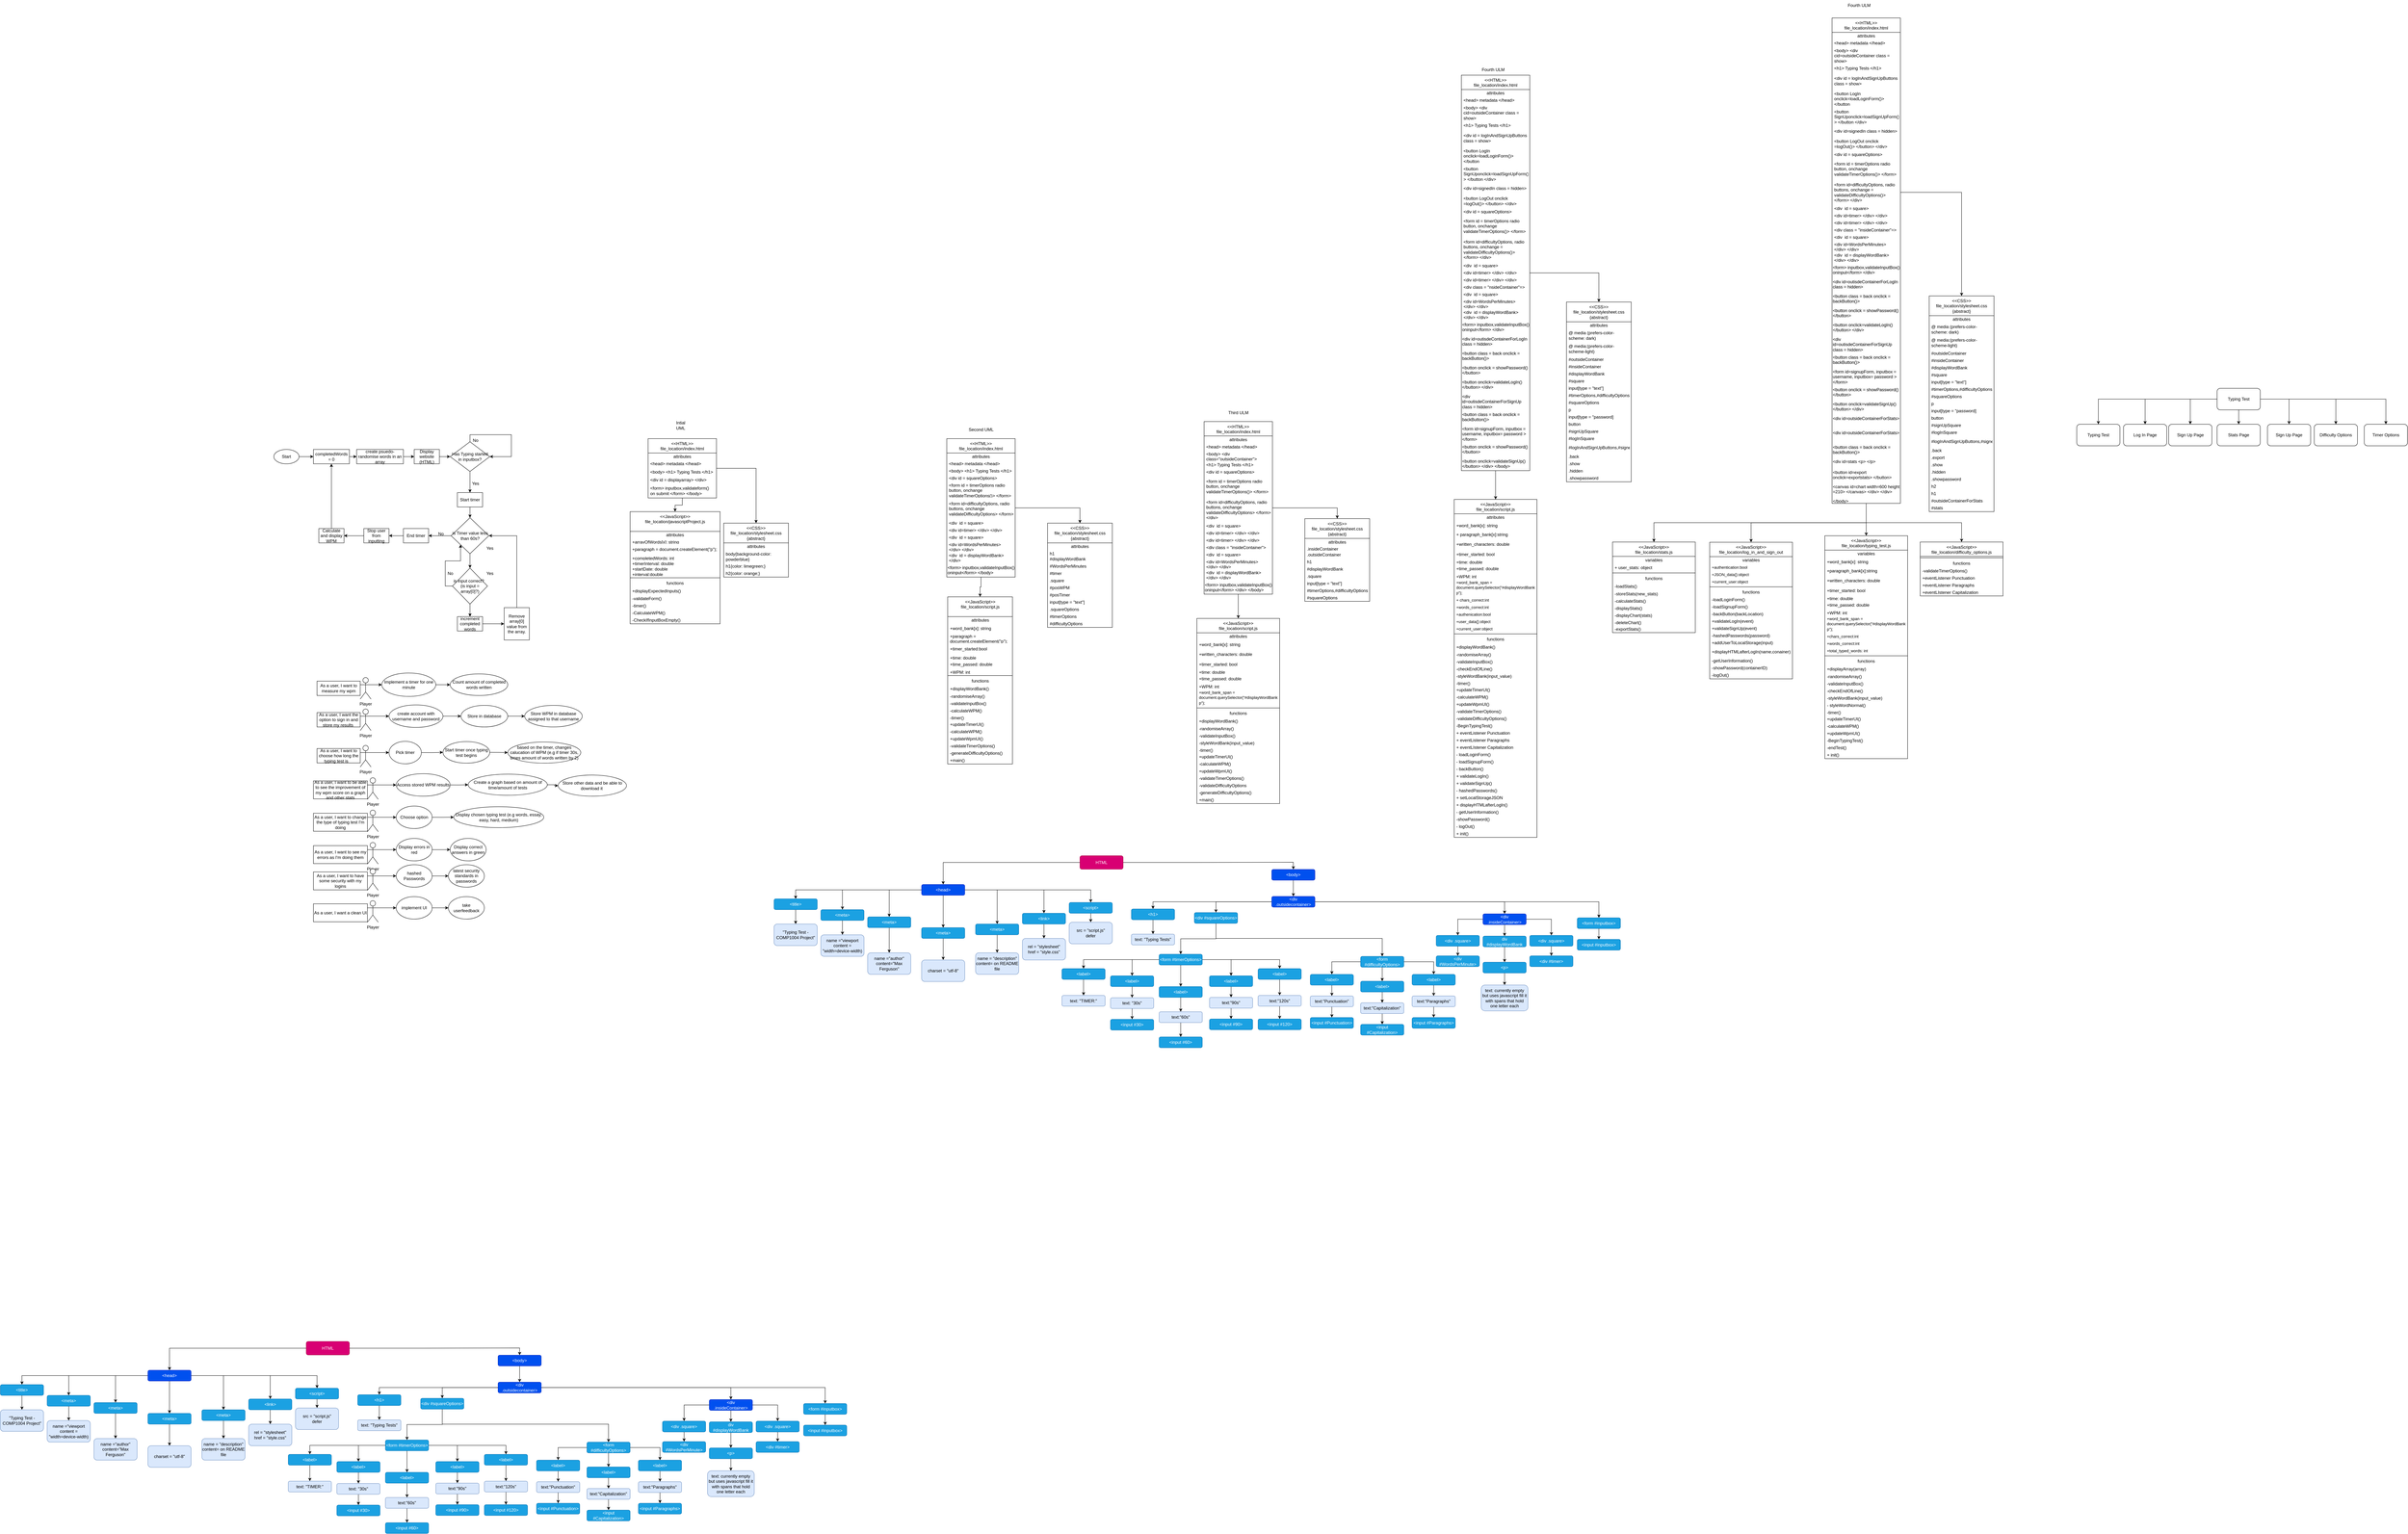 <mxfile version="24.1.0" type="device">
  <diagram id="C5RBs43oDa-KdzZeNtuy" name="Page-1">
    <mxGraphModel dx="2048" dy="2040" grid="1" gridSize="10" guides="1" tooltips="1" connect="1" arrows="1" fold="1" page="1" pageScale="1" pageWidth="827" pageHeight="1169" math="0" shadow="0">
      <root>
        <mxCell id="WIyWlLk6GJQsqaUBKTNV-0" />
        <mxCell id="WIyWlLk6GJQsqaUBKTNV-1" parent="WIyWlLk6GJQsqaUBKTNV-0" />
        <mxCell id="BUMpz3Wjc4UM3U7FbIUF-25" style="edgeStyle=orthogonalEdgeStyle;rounded=0;orthogonalLoop=1;jettySize=auto;html=1;exitX=1;exitY=0.333;exitDx=0;exitDy=0;exitPerimeter=0;" parent="WIyWlLk6GJQsqaUBKTNV-1" source="BUMpz3Wjc4UM3U7FbIUF-1" target="BUMpz3Wjc4UM3U7FbIUF-18" edge="1">
          <mxGeometry relative="1" as="geometry" />
        </mxCell>
        <mxCell id="BUMpz3Wjc4UM3U7FbIUF-1" value="Player" style="shape=umlActor;verticalLabelPosition=bottom;verticalAlign=top;html=1;outlineConnect=0;" parent="WIyWlLk6GJQsqaUBKTNV-1" vertex="1">
          <mxGeometry x="220" y="724.42" width="30" height="60" as="geometry" />
        </mxCell>
        <mxCell id="BUMpz3Wjc4UM3U7FbIUF-2" value="As a user, I want to measure my wpm" style="rounded=0;whiteSpace=wrap;html=1;" parent="WIyWlLk6GJQsqaUBKTNV-1" vertex="1">
          <mxGeometry x="100" y="734.42" width="120" height="40" as="geometry" />
        </mxCell>
        <mxCell id="BUMpz3Wjc4UM3U7FbIUF-38" style="edgeStyle=orthogonalEdgeStyle;rounded=0;orthogonalLoop=1;jettySize=auto;html=1;exitX=1;exitY=0.333;exitDx=0;exitDy=0;exitPerimeter=0;entryX=0;entryY=0.5;entryDx=0;entryDy=0;" parent="WIyWlLk6GJQsqaUBKTNV-1" source="BUMpz3Wjc4UM3U7FbIUF-14" target="BUMpz3Wjc4UM3U7FbIUF-27" edge="1">
          <mxGeometry relative="1" as="geometry" />
        </mxCell>
        <mxCell id="BUMpz3Wjc4UM3U7FbIUF-14" value="Player" style="shape=umlActor;verticalLabelPosition=bottom;verticalAlign=top;html=1;outlineConnect=0;" parent="WIyWlLk6GJQsqaUBKTNV-1" vertex="1">
          <mxGeometry x="220" y="811.92" width="30" height="60" as="geometry" />
        </mxCell>
        <mxCell id="BUMpz3Wjc4UM3U7FbIUF-22" style="edgeStyle=orthogonalEdgeStyle;rounded=0;orthogonalLoop=1;jettySize=auto;html=1;" parent="WIyWlLk6GJQsqaUBKTNV-1" source="BUMpz3Wjc4UM3U7FbIUF-18" target="BUMpz3Wjc4UM3U7FbIUF-20" edge="1">
          <mxGeometry relative="1" as="geometry" />
        </mxCell>
        <mxCell id="BUMpz3Wjc4UM3U7FbIUF-18" value="Implement a timer for one minute" style="ellipse;whiteSpace=wrap;html=1;" parent="WIyWlLk6GJQsqaUBKTNV-1" vertex="1">
          <mxGeometry x="280" y="711.92" width="150" height="65" as="geometry" />
        </mxCell>
        <mxCell id="BUMpz3Wjc4UM3U7FbIUF-20" value="Count amount of completed words written" style="ellipse;whiteSpace=wrap;html=1;" parent="WIyWlLk6GJQsqaUBKTNV-1" vertex="1">
          <mxGeometry x="470" y="714.42" width="160" height="60" as="geometry" />
        </mxCell>
        <mxCell id="BUMpz3Wjc4UM3U7FbIUF-23" value="As a user, I want the option to sign in and store my results&amp;nbsp;" style="rounded=0;whiteSpace=wrap;html=1;" parent="WIyWlLk6GJQsqaUBKTNV-1" vertex="1">
          <mxGeometry x="100" y="821.92" width="120" height="40" as="geometry" />
        </mxCell>
        <mxCell id="BUMpz3Wjc4UM3U7FbIUF-39" style="edgeStyle=orthogonalEdgeStyle;rounded=0;orthogonalLoop=1;jettySize=auto;html=1;exitX=1;exitY=0.5;exitDx=0;exitDy=0;entryX=0;entryY=0.5;entryDx=0;entryDy=0;" parent="WIyWlLk6GJQsqaUBKTNV-1" source="BUMpz3Wjc4UM3U7FbIUF-27" target="BUMpz3Wjc4UM3U7FbIUF-32" edge="1">
          <mxGeometry relative="1" as="geometry" />
        </mxCell>
        <mxCell id="BUMpz3Wjc4UM3U7FbIUF-27" value="create account with username and password" style="ellipse;whiteSpace=wrap;html=1;" parent="WIyWlLk6GJQsqaUBKTNV-1" vertex="1">
          <mxGeometry x="300" y="800.67" width="150" height="62.5" as="geometry" />
        </mxCell>
        <mxCell id="BUMpz3Wjc4UM3U7FbIUF-41" style="edgeStyle=orthogonalEdgeStyle;rounded=0;orthogonalLoop=1;jettySize=auto;html=1;exitX=1;exitY=0.5;exitDx=0;exitDy=0;entryX=0;entryY=0.5;entryDx=0;entryDy=0;" parent="WIyWlLk6GJQsqaUBKTNV-1" source="BUMpz3Wjc4UM3U7FbIUF-32" target="BUMpz3Wjc4UM3U7FbIUF-34" edge="1">
          <mxGeometry relative="1" as="geometry" />
        </mxCell>
        <mxCell id="BUMpz3Wjc4UM3U7FbIUF-32" value="Store in database" style="ellipse;whiteSpace=wrap;html=1;" parent="WIyWlLk6GJQsqaUBKTNV-1" vertex="1">
          <mxGeometry x="500" y="801.92" width="130" height="60" as="geometry" />
        </mxCell>
        <mxCell id="BUMpz3Wjc4UM3U7FbIUF-34" value="Store WPM in database assigned to that username" style="ellipse;whiteSpace=wrap;html=1;" parent="WIyWlLk6GJQsqaUBKTNV-1" vertex="1">
          <mxGeometry x="677" y="801.92" width="160" height="60" as="geometry" />
        </mxCell>
        <mxCell id="BUMpz3Wjc4UM3U7FbIUF-43" value="As a user, I want to choose how long the typing test is&lt;span style=&quot;white-space: pre;&quot;&gt;&#x9;&lt;/span&gt;" style="rounded=0;whiteSpace=wrap;html=1;" parent="WIyWlLk6GJQsqaUBKTNV-1" vertex="1">
          <mxGeometry x="100" y="921.92" width="120" height="40" as="geometry" />
        </mxCell>
        <mxCell id="BUMpz3Wjc4UM3U7FbIUF-48" style="edgeStyle=orthogonalEdgeStyle;rounded=0;orthogonalLoop=1;jettySize=auto;html=1;exitX=1;exitY=0.333;exitDx=0;exitDy=0;exitPerimeter=0;entryX=0;entryY=0.5;entryDx=0;entryDy=0;" parent="WIyWlLk6GJQsqaUBKTNV-1" source="BUMpz3Wjc4UM3U7FbIUF-49" target="BUMpz3Wjc4UM3U7FbIUF-51" edge="1">
          <mxGeometry relative="1" as="geometry" />
        </mxCell>
        <mxCell id="BUMpz3Wjc4UM3U7FbIUF-49" value="Player" style="shape=umlActor;verticalLabelPosition=bottom;verticalAlign=top;html=1;outlineConnect=0;" parent="WIyWlLk6GJQsqaUBKTNV-1" vertex="1">
          <mxGeometry x="220" y="913.17" width="30" height="60" as="geometry" />
        </mxCell>
        <mxCell id="BUMpz3Wjc4UM3U7FbIUF-50" style="edgeStyle=orthogonalEdgeStyle;rounded=0;orthogonalLoop=1;jettySize=auto;html=1;exitX=1;exitY=0.5;exitDx=0;exitDy=0;entryX=0;entryY=0.5;entryDx=0;entryDy=0;" parent="WIyWlLk6GJQsqaUBKTNV-1" source="BUMpz3Wjc4UM3U7FbIUF-51" target="BUMpz3Wjc4UM3U7FbIUF-53" edge="1">
          <mxGeometry relative="1" as="geometry" />
        </mxCell>
        <mxCell id="BUMpz3Wjc4UM3U7FbIUF-51" value="Pick timer" style="ellipse;whiteSpace=wrap;html=1;" parent="WIyWlLk6GJQsqaUBKTNV-1" vertex="1">
          <mxGeometry x="300" y="901.92" width="90" height="62.5" as="geometry" />
        </mxCell>
        <mxCell id="BUMpz3Wjc4UM3U7FbIUF-52" style="edgeStyle=orthogonalEdgeStyle;rounded=0;orthogonalLoop=1;jettySize=auto;html=1;exitX=1;exitY=0.5;exitDx=0;exitDy=0;entryX=0;entryY=0.5;entryDx=0;entryDy=0;" parent="WIyWlLk6GJQsqaUBKTNV-1" source="BUMpz3Wjc4UM3U7FbIUF-53" target="BUMpz3Wjc4UM3U7FbIUF-54" edge="1">
          <mxGeometry relative="1" as="geometry" />
        </mxCell>
        <mxCell id="BUMpz3Wjc4UM3U7FbIUF-53" value="Start timer once typing test begins" style="ellipse;whiteSpace=wrap;html=1;" parent="WIyWlLk6GJQsqaUBKTNV-1" vertex="1">
          <mxGeometry x="450" y="902.55" width="130" height="60" as="geometry" />
        </mxCell>
        <mxCell id="BUMpz3Wjc4UM3U7FbIUF-54" value="based on the timer, changes calucation of WPM (e.g if timer 30s, times amount of words written by 2)" style="ellipse;whiteSpace=wrap;html=1;" parent="WIyWlLk6GJQsqaUBKTNV-1" vertex="1">
          <mxGeometry x="630" y="903.8" width="203" height="58.75" as="geometry" />
        </mxCell>
        <mxCell id="BUMpz3Wjc4UM3U7FbIUF-55" value="As a user, I want to be able to see the improvement of my wpm score on a graph and other stats" style="rounded=0;whiteSpace=wrap;html=1;" parent="WIyWlLk6GJQsqaUBKTNV-1" vertex="1">
          <mxGeometry x="90" y="1011.92" width="150" height="50" as="geometry" />
        </mxCell>
        <mxCell id="BUMpz3Wjc4UM3U7FbIUF-56" style="edgeStyle=orthogonalEdgeStyle;rounded=0;orthogonalLoop=1;jettySize=auto;html=1;exitX=1;exitY=0.333;exitDx=0;exitDy=0;exitPerimeter=0;entryX=0;entryY=0.5;entryDx=0;entryDy=0;" parent="WIyWlLk6GJQsqaUBKTNV-1" source="BUMpz3Wjc4UM3U7FbIUF-57" target="BUMpz3Wjc4UM3U7FbIUF-59" edge="1">
          <mxGeometry relative="1" as="geometry" />
        </mxCell>
        <mxCell id="BUMpz3Wjc4UM3U7FbIUF-57" value="Player" style="shape=umlActor;verticalLabelPosition=bottom;verticalAlign=top;html=1;outlineConnect=0;" parent="WIyWlLk6GJQsqaUBKTNV-1" vertex="1">
          <mxGeometry x="240" y="1003.17" width="30" height="60" as="geometry" />
        </mxCell>
        <mxCell id="BUMpz3Wjc4UM3U7FbIUF-58" style="edgeStyle=orthogonalEdgeStyle;rounded=0;orthogonalLoop=1;jettySize=auto;html=1;exitX=1;exitY=0.5;exitDx=0;exitDy=0;entryX=0;entryY=0.5;entryDx=0;entryDy=0;" parent="WIyWlLk6GJQsqaUBKTNV-1" source="BUMpz3Wjc4UM3U7FbIUF-59" target="BUMpz3Wjc4UM3U7FbIUF-61" edge="1">
          <mxGeometry relative="1" as="geometry" />
        </mxCell>
        <mxCell id="BUMpz3Wjc4UM3U7FbIUF-59" value="Access stored WPM results" style="ellipse;whiteSpace=wrap;html=1;" parent="WIyWlLk6GJQsqaUBKTNV-1" vertex="1">
          <mxGeometry x="320" y="991.92" width="150" height="62.5" as="geometry" />
        </mxCell>
        <mxCell id="p8AzCGmUNy0oauTD-zlE-71" style="edgeStyle=orthogonalEdgeStyle;rounded=0;orthogonalLoop=1;jettySize=auto;html=1;entryX=0;entryY=0.5;entryDx=0;entryDy=0;" parent="WIyWlLk6GJQsqaUBKTNV-1" source="BUMpz3Wjc4UM3U7FbIUF-61" target="p8AzCGmUNy0oauTD-zlE-70" edge="1">
          <mxGeometry relative="1" as="geometry" />
        </mxCell>
        <mxCell id="BUMpz3Wjc4UM3U7FbIUF-61" value="Create a graph based on amount of time/amount of tests" style="ellipse;whiteSpace=wrap;html=1;" parent="WIyWlLk6GJQsqaUBKTNV-1" vertex="1">
          <mxGeometry x="520" y="993.17" width="220" height="58.75" as="geometry" />
        </mxCell>
        <mxCell id="BUMpz3Wjc4UM3U7FbIUF-63" value="As a user, I want to change the type of typing test I&#39;m doing" style="rounded=0;whiteSpace=wrap;html=1;" parent="WIyWlLk6GJQsqaUBKTNV-1" vertex="1">
          <mxGeometry x="90" y="1101.92" width="150" height="50" as="geometry" />
        </mxCell>
        <mxCell id="BUMpz3Wjc4UM3U7FbIUF-64" style="edgeStyle=orthogonalEdgeStyle;rounded=0;orthogonalLoop=1;jettySize=auto;html=1;exitX=1;exitY=0.333;exitDx=0;exitDy=0;exitPerimeter=0;entryX=0;entryY=0.5;entryDx=0;entryDy=0;" parent="WIyWlLk6GJQsqaUBKTNV-1" source="BUMpz3Wjc4UM3U7FbIUF-65" target="BUMpz3Wjc4UM3U7FbIUF-67" edge="1">
          <mxGeometry relative="1" as="geometry" />
        </mxCell>
        <mxCell id="BUMpz3Wjc4UM3U7FbIUF-65" value="Player" style="shape=umlActor;verticalLabelPosition=bottom;verticalAlign=top;html=1;outlineConnect=0;" parent="WIyWlLk6GJQsqaUBKTNV-1" vertex="1">
          <mxGeometry x="240" y="1093.17" width="30" height="60" as="geometry" />
        </mxCell>
        <mxCell id="BUMpz3Wjc4UM3U7FbIUF-66" style="edgeStyle=orthogonalEdgeStyle;rounded=0;orthogonalLoop=1;jettySize=auto;html=1;exitX=1;exitY=0.5;exitDx=0;exitDy=0;entryX=0;entryY=0.5;entryDx=0;entryDy=0;" parent="WIyWlLk6GJQsqaUBKTNV-1" source="BUMpz3Wjc4UM3U7FbIUF-67" target="BUMpz3Wjc4UM3U7FbIUF-68" edge="1">
          <mxGeometry relative="1" as="geometry" />
        </mxCell>
        <mxCell id="BUMpz3Wjc4UM3U7FbIUF-67" value="Choose option" style="ellipse;whiteSpace=wrap;html=1;" parent="WIyWlLk6GJQsqaUBKTNV-1" vertex="1">
          <mxGeometry x="320" y="1081.92" width="100" height="62.5" as="geometry" />
        </mxCell>
        <mxCell id="BUMpz3Wjc4UM3U7FbIUF-68" value="Display chosen typing test (e.g words, essay, easy, hard, medium)" style="ellipse;whiteSpace=wrap;html=1;" parent="WIyWlLk6GJQsqaUBKTNV-1" vertex="1">
          <mxGeometry x="480" y="1083.8" width="250" height="58.12" as="geometry" />
        </mxCell>
        <mxCell id="BUMpz3Wjc4UM3U7FbIUF-69" value="As a user, I want to see my errors as I&#39;m doing them" style="rounded=0;whiteSpace=wrap;html=1;" parent="WIyWlLk6GJQsqaUBKTNV-1" vertex="1">
          <mxGeometry x="90" y="1191.92" width="150" height="50" as="geometry" />
        </mxCell>
        <mxCell id="BUMpz3Wjc4UM3U7FbIUF-70" style="edgeStyle=orthogonalEdgeStyle;rounded=0;orthogonalLoop=1;jettySize=auto;html=1;exitX=1;exitY=0.333;exitDx=0;exitDy=0;exitPerimeter=0;entryX=0;entryY=0.5;entryDx=0;entryDy=0;" parent="WIyWlLk6GJQsqaUBKTNV-1" source="BUMpz3Wjc4UM3U7FbIUF-71" target="BUMpz3Wjc4UM3U7FbIUF-73" edge="1">
          <mxGeometry relative="1" as="geometry" />
        </mxCell>
        <mxCell id="BUMpz3Wjc4UM3U7FbIUF-71" value="Player" style="shape=umlActor;verticalLabelPosition=bottom;verticalAlign=top;html=1;outlineConnect=0;" parent="WIyWlLk6GJQsqaUBKTNV-1" vertex="1">
          <mxGeometry x="240" y="1183.17" width="30" height="60" as="geometry" />
        </mxCell>
        <mxCell id="7abeuHy95Z2ws_VJC6v6-0" style="edgeStyle=orthogonalEdgeStyle;rounded=0;orthogonalLoop=1;jettySize=auto;html=1;entryX=0;entryY=0.5;entryDx=0;entryDy=0;" parent="WIyWlLk6GJQsqaUBKTNV-1" source="BUMpz3Wjc4UM3U7FbIUF-73" target="7abeuHy95Z2ws_VJC6v6-1" edge="1">
          <mxGeometry relative="1" as="geometry">
            <mxPoint x="470.0" y="1203.17" as="targetPoint" />
          </mxGeometry>
        </mxCell>
        <mxCell id="BUMpz3Wjc4UM3U7FbIUF-73" value="Display errors in red" style="ellipse;whiteSpace=wrap;html=1;" parent="WIyWlLk6GJQsqaUBKTNV-1" vertex="1">
          <mxGeometry x="320" y="1171.92" width="100" height="62.5" as="geometry" />
        </mxCell>
        <mxCell id="BUMpz3Wjc4UM3U7FbIUF-176" style="edgeStyle=orthogonalEdgeStyle;rounded=0;orthogonalLoop=1;jettySize=auto;html=1;entryX=0;entryY=0.5;entryDx=0;entryDy=0;" parent="WIyWlLk6GJQsqaUBKTNV-1" source="BUMpz3Wjc4UM3U7FbIUF-177" target="BUMpz3Wjc4UM3U7FbIUF-194" edge="1">
          <mxGeometry relative="1" as="geometry" />
        </mxCell>
        <mxCell id="BUMpz3Wjc4UM3U7FbIUF-177" value="Start" style="ellipse;whiteSpace=wrap;html=1;" parent="WIyWlLk6GJQsqaUBKTNV-1" vertex="1">
          <mxGeometry x="-20" y="90" width="70" height="40" as="geometry" />
        </mxCell>
        <mxCell id="BUMpz3Wjc4UM3U7FbIUF-178" style="edgeStyle=orthogonalEdgeStyle;rounded=0;orthogonalLoop=1;jettySize=auto;html=1;entryX=0.5;entryY=0;entryDx=0;entryDy=0;" parent="WIyWlLk6GJQsqaUBKTNV-1" source="BUMpz3Wjc4UM3U7FbIUF-179" target="BUMpz3Wjc4UM3U7FbIUF-185" edge="1">
          <mxGeometry relative="1" as="geometry" />
        </mxCell>
        <mxCell id="BUMpz3Wjc4UM3U7FbIUF-179" value="Has Typing started in inputbox?" style="rhombus;whiteSpace=wrap;html=1;" parent="WIyWlLk6GJQsqaUBKTNV-1" vertex="1">
          <mxGeometry x="470" y="68.75" width="110" height="82.5" as="geometry" />
        </mxCell>
        <mxCell id="BUMpz3Wjc4UM3U7FbIUF-180" style="edgeStyle=orthogonalEdgeStyle;rounded=0;orthogonalLoop=1;jettySize=auto;html=1;entryX=0;entryY=0.5;entryDx=0;entryDy=0;" parent="WIyWlLk6GJQsqaUBKTNV-1" source="BUMpz3Wjc4UM3U7FbIUF-181" target="BUMpz3Wjc4UM3U7FbIUF-179" edge="1">
          <mxGeometry relative="1" as="geometry" />
        </mxCell>
        <mxCell id="BUMpz3Wjc4UM3U7FbIUF-181" value="Display website (HTML)" style="rounded=0;whiteSpace=wrap;html=1;" parent="WIyWlLk6GJQsqaUBKTNV-1" vertex="1">
          <mxGeometry x="370" y="90" width="70" height="40" as="geometry" />
        </mxCell>
        <mxCell id="BUMpz3Wjc4UM3U7FbIUF-182" style="edgeStyle=orthogonalEdgeStyle;rounded=0;orthogonalLoop=1;jettySize=auto;html=1;" parent="WIyWlLk6GJQsqaUBKTNV-1" source="BUMpz3Wjc4UM3U7FbIUF-183" target="BUMpz3Wjc4UM3U7FbIUF-181" edge="1">
          <mxGeometry relative="1" as="geometry" />
        </mxCell>
        <mxCell id="BUMpz3Wjc4UM3U7FbIUF-183" value="create psuedo-randomise words in an array" style="rounded=0;whiteSpace=wrap;html=1;" parent="WIyWlLk6GJQsqaUBKTNV-1" vertex="1">
          <mxGeometry x="210" y="90" width="130" height="40" as="geometry" />
        </mxCell>
        <mxCell id="BUMpz3Wjc4UM3U7FbIUF-184" style="edgeStyle=orthogonalEdgeStyle;rounded=0;orthogonalLoop=1;jettySize=auto;html=1;entryX=0.5;entryY=0;entryDx=0;entryDy=0;" parent="WIyWlLk6GJQsqaUBKTNV-1" source="BUMpz3Wjc4UM3U7FbIUF-185" target="BUMpz3Wjc4UM3U7FbIUF-197" edge="1">
          <mxGeometry relative="1" as="geometry" />
        </mxCell>
        <mxCell id="BUMpz3Wjc4UM3U7FbIUF-185" value="Start timer" style="rounded=0;whiteSpace=wrap;html=1;" parent="WIyWlLk6GJQsqaUBKTNV-1" vertex="1">
          <mxGeometry x="490" y="210" width="70" height="40" as="geometry" />
        </mxCell>
        <mxCell id="BUMpz3Wjc4UM3U7FbIUF-186" style="edgeStyle=orthogonalEdgeStyle;rounded=0;orthogonalLoop=1;jettySize=auto;html=1;entryX=0.5;entryY=0;entryDx=0;entryDy=0;" parent="WIyWlLk6GJQsqaUBKTNV-1" source="BUMpz3Wjc4UM3U7FbIUF-188" target="BUMpz3Wjc4UM3U7FbIUF-190" edge="1">
          <mxGeometry relative="1" as="geometry" />
        </mxCell>
        <mxCell id="BUMpz3Wjc4UM3U7FbIUF-187" style="edgeStyle=orthogonalEdgeStyle;rounded=0;orthogonalLoop=1;jettySize=auto;html=1;exitX=0;exitY=0.5;exitDx=0;exitDy=0;entryX=0;entryY=1;entryDx=0;entryDy=0;" parent="WIyWlLk6GJQsqaUBKTNV-1" source="BUMpz3Wjc4UM3U7FbIUF-188" target="BUMpz3Wjc4UM3U7FbIUF-197" edge="1">
          <mxGeometry relative="1" as="geometry" />
        </mxCell>
        <mxCell id="BUMpz3Wjc4UM3U7FbIUF-188" value="is input correct?&amp;nbsp;&amp;nbsp;&lt;br&gt;(is input = array[0]?)" style="rhombus;whiteSpace=wrap;html=1;" parent="WIyWlLk6GJQsqaUBKTNV-1" vertex="1">
          <mxGeometry x="476.25" y="420" width="97.5" height="100" as="geometry" />
        </mxCell>
        <mxCell id="BUMpz3Wjc4UM3U7FbIUF-189" style="edgeStyle=orthogonalEdgeStyle;rounded=0;orthogonalLoop=1;jettySize=auto;html=1;entryX=0;entryY=0.5;entryDx=0;entryDy=0;" parent="WIyWlLk6GJQsqaUBKTNV-1" source="BUMpz3Wjc4UM3U7FbIUF-190" target="BUMpz3Wjc4UM3U7FbIUF-192" edge="1">
          <mxGeometry relative="1" as="geometry">
            <mxPoint x="630" y="575" as="targetPoint" />
          </mxGeometry>
        </mxCell>
        <mxCell id="BUMpz3Wjc4UM3U7FbIUF-190" value="increment completed words&lt;br&gt;" style="rounded=0;whiteSpace=wrap;html=1;" parent="WIyWlLk6GJQsqaUBKTNV-1" vertex="1">
          <mxGeometry x="490" y="555" width="70" height="40" as="geometry" />
        </mxCell>
        <mxCell id="BUMpz3Wjc4UM3U7FbIUF-191" style="edgeStyle=orthogonalEdgeStyle;rounded=0;orthogonalLoop=1;jettySize=auto;html=1;entryX=1;entryY=0.5;entryDx=0;entryDy=0;" parent="WIyWlLk6GJQsqaUBKTNV-1" source="BUMpz3Wjc4UM3U7FbIUF-192" target="BUMpz3Wjc4UM3U7FbIUF-197" edge="1">
          <mxGeometry relative="1" as="geometry">
            <Array as="points">
              <mxPoint x="655" y="330" />
            </Array>
          </mxGeometry>
        </mxCell>
        <mxCell id="BUMpz3Wjc4UM3U7FbIUF-192" value="Remove array[0] value from the array." style="rounded=0;whiteSpace=wrap;html=1;" parent="WIyWlLk6GJQsqaUBKTNV-1" vertex="1">
          <mxGeometry x="620" y="530" width="70" height="90" as="geometry" />
        </mxCell>
        <mxCell id="BUMpz3Wjc4UM3U7FbIUF-193" style="edgeStyle=orthogonalEdgeStyle;rounded=0;orthogonalLoop=1;jettySize=auto;html=1;entryX=0;entryY=0.5;entryDx=0;entryDy=0;" parent="WIyWlLk6GJQsqaUBKTNV-1" source="BUMpz3Wjc4UM3U7FbIUF-194" target="BUMpz3Wjc4UM3U7FbIUF-183" edge="1">
          <mxGeometry relative="1" as="geometry" />
        </mxCell>
        <mxCell id="BUMpz3Wjc4UM3U7FbIUF-194" value="completedWords = 0" style="rounded=0;whiteSpace=wrap;html=1;" parent="WIyWlLk6GJQsqaUBKTNV-1" vertex="1">
          <mxGeometry x="90" y="90" width="100" height="40" as="geometry" />
        </mxCell>
        <mxCell id="BUMpz3Wjc4UM3U7FbIUF-195" style="edgeStyle=orthogonalEdgeStyle;rounded=0;orthogonalLoop=1;jettySize=auto;html=1;" parent="WIyWlLk6GJQsqaUBKTNV-1" source="BUMpz3Wjc4UM3U7FbIUF-197" target="BUMpz3Wjc4UM3U7FbIUF-188" edge="1">
          <mxGeometry relative="1" as="geometry" />
        </mxCell>
        <mxCell id="BUMpz3Wjc4UM3U7FbIUF-196" style="edgeStyle=orthogonalEdgeStyle;rounded=0;orthogonalLoop=1;jettySize=auto;html=1;entryX=1;entryY=0.5;entryDx=0;entryDy=0;" parent="WIyWlLk6GJQsqaUBKTNV-1" source="BUMpz3Wjc4UM3U7FbIUF-197" target="BUMpz3Wjc4UM3U7FbIUF-204" edge="1">
          <mxGeometry relative="1" as="geometry">
            <mxPoint x="410" y="330" as="targetPoint" />
          </mxGeometry>
        </mxCell>
        <mxCell id="BUMpz3Wjc4UM3U7FbIUF-197" value="is Timer value less than 60s?" style="rhombus;whiteSpace=wrap;html=1;" parent="WIyWlLk6GJQsqaUBKTNV-1" vertex="1">
          <mxGeometry x="472.5" y="280" width="105" height="100" as="geometry" />
        </mxCell>
        <mxCell id="BUMpz3Wjc4UM3U7FbIUF-198" value="Yes" style="text;html=1;align=center;verticalAlign=middle;resizable=0;points=[];autosize=1;strokeColor=none;fillColor=none;" parent="WIyWlLk6GJQsqaUBKTNV-1" vertex="1">
          <mxGeometry x="520" y="170" width="40" height="30" as="geometry" />
        </mxCell>
        <mxCell id="BUMpz3Wjc4UM3U7FbIUF-199" value="No" style="text;html=1;align=center;verticalAlign=middle;resizable=0;points=[];autosize=1;strokeColor=none;fillColor=none;" parent="WIyWlLk6GJQsqaUBKTNV-1" vertex="1">
          <mxGeometry x="520" y="50" width="40" height="30" as="geometry" />
        </mxCell>
        <mxCell id="BUMpz3Wjc4UM3U7FbIUF-200" value="Yes" style="text;html=1;align=center;verticalAlign=middle;resizable=0;points=[];autosize=1;strokeColor=none;fillColor=none;" parent="WIyWlLk6GJQsqaUBKTNV-1" vertex="1">
          <mxGeometry x="560" y="350" width="40" height="30" as="geometry" />
        </mxCell>
        <mxCell id="BUMpz3Wjc4UM3U7FbIUF-201" value="Yes" style="text;html=1;align=center;verticalAlign=middle;resizable=0;points=[];autosize=1;strokeColor=none;fillColor=none;" parent="WIyWlLk6GJQsqaUBKTNV-1" vertex="1">
          <mxGeometry x="560" y="420" width="40" height="30" as="geometry" />
        </mxCell>
        <mxCell id="BUMpz3Wjc4UM3U7FbIUF-202" style="edgeStyle=orthogonalEdgeStyle;rounded=0;orthogonalLoop=1;jettySize=auto;html=1;entryX=1;entryY=0.5;entryDx=0;entryDy=0;" parent="WIyWlLk6GJQsqaUBKTNV-1" source="BUMpz3Wjc4UM3U7FbIUF-179" target="BUMpz3Wjc4UM3U7FbIUF-179" edge="1">
          <mxGeometry relative="1" as="geometry">
            <Array as="points">
              <mxPoint x="525" y="49" />
              <mxPoint x="640" y="49" />
              <mxPoint x="640" y="110" />
            </Array>
          </mxGeometry>
        </mxCell>
        <mxCell id="BUMpz3Wjc4UM3U7FbIUF-203" style="edgeStyle=orthogonalEdgeStyle;rounded=0;orthogonalLoop=1;jettySize=auto;html=1;" parent="WIyWlLk6GJQsqaUBKTNV-1" source="BUMpz3Wjc4UM3U7FbIUF-204" edge="1">
          <mxGeometry relative="1" as="geometry">
            <mxPoint x="300" y="330" as="targetPoint" />
          </mxGeometry>
        </mxCell>
        <mxCell id="BUMpz3Wjc4UM3U7FbIUF-204" value="End timer" style="rounded=0;whiteSpace=wrap;html=1;" parent="WIyWlLk6GJQsqaUBKTNV-1" vertex="1">
          <mxGeometry x="340" y="310" width="70" height="40" as="geometry" />
        </mxCell>
        <mxCell id="BUMpz3Wjc4UM3U7FbIUF-205" style="edgeStyle=orthogonalEdgeStyle;rounded=0;orthogonalLoop=1;jettySize=auto;html=1;entryX=1;entryY=0.5;entryDx=0;entryDy=0;" parent="WIyWlLk6GJQsqaUBKTNV-1" source="BUMpz3Wjc4UM3U7FbIUF-206" target="BUMpz3Wjc4UM3U7FbIUF-209" edge="1">
          <mxGeometry relative="1" as="geometry">
            <mxPoint x="170" y="330" as="targetPoint" />
          </mxGeometry>
        </mxCell>
        <mxCell id="BUMpz3Wjc4UM3U7FbIUF-206" value="Stop user from inputting" style="rounded=0;whiteSpace=wrap;html=1;" parent="WIyWlLk6GJQsqaUBKTNV-1" vertex="1">
          <mxGeometry x="230" y="310" width="70" height="40" as="geometry" />
        </mxCell>
        <mxCell id="BUMpz3Wjc4UM3U7FbIUF-207" value="No" style="text;html=1;align=center;verticalAlign=middle;resizable=0;points=[];autosize=1;strokeColor=none;fillColor=none;" parent="WIyWlLk6GJQsqaUBKTNV-1" vertex="1">
          <mxGeometry x="450" y="420" width="40" height="30" as="geometry" />
        </mxCell>
        <mxCell id="BUMpz3Wjc4UM3U7FbIUF-208" value="No" style="text;html=1;align=center;verticalAlign=middle;resizable=0;points=[];autosize=1;strokeColor=none;fillColor=none;" parent="WIyWlLk6GJQsqaUBKTNV-1" vertex="1">
          <mxGeometry x="424" y="310" width="40" height="30" as="geometry" />
        </mxCell>
        <mxCell id="BUMpz3Wjc4UM3U7FbIUF-209" value="Calculate and display WPM" style="rounded=0;whiteSpace=wrap;html=1;" parent="WIyWlLk6GJQsqaUBKTNV-1" vertex="1">
          <mxGeometry x="105" y="310" width="70" height="40" as="geometry" />
        </mxCell>
        <mxCell id="BUMpz3Wjc4UM3U7FbIUF-210" style="edgeStyle=orthogonalEdgeStyle;rounded=0;orthogonalLoop=1;jettySize=auto;html=1;entryX=0.5;entryY=1;entryDx=0;entryDy=0;" parent="WIyWlLk6GJQsqaUBKTNV-1" source="BUMpz3Wjc4UM3U7FbIUF-209" target="BUMpz3Wjc4UM3U7FbIUF-194" edge="1">
          <mxGeometry relative="1" as="geometry" />
        </mxCell>
        <mxCell id="BUMpz3Wjc4UM3U7FbIUF-252" style="edgeStyle=orthogonalEdgeStyle;rounded=0;orthogonalLoop=1;jettySize=auto;html=1;entryX=0.5;entryY=0;entryDx=0;entryDy=0;" parent="WIyWlLk6GJQsqaUBKTNV-1" source="BUMpz3Wjc4UM3U7FbIUF-211" target="BUMpz3Wjc4UM3U7FbIUF-242" edge="1">
          <mxGeometry relative="1" as="geometry" />
        </mxCell>
        <mxCell id="BUMpz3Wjc4UM3U7FbIUF-253" style="edgeStyle=orthogonalEdgeStyle;rounded=0;orthogonalLoop=1;jettySize=auto;html=1;entryX=0.5;entryY=0;entryDx=0;entryDy=0;" parent="WIyWlLk6GJQsqaUBKTNV-1" source="BUMpz3Wjc4UM3U7FbIUF-211" target="BUMpz3Wjc4UM3U7FbIUF-224" edge="1">
          <mxGeometry relative="1" as="geometry" />
        </mxCell>
        <mxCell id="BUMpz3Wjc4UM3U7FbIUF-211" value="&amp;lt;&amp;lt;HTML&amp;gt;&amp;gt;&lt;br&gt;file_location/index.html" style="swimlane;fontStyle=0;align=center;verticalAlign=top;childLayout=stackLayout;horizontal=1;startSize=40;horizontalStack=0;resizeParent=1;resizeParentMax=0;resizeLast=0;collapsible=0;marginBottom=0;html=1;whiteSpace=wrap;" parent="WIyWlLk6GJQsqaUBKTNV-1" vertex="1">
          <mxGeometry x="1020" y="60" width="190" height="165" as="geometry" />
        </mxCell>
        <mxCell id="BUMpz3Wjc4UM3U7FbIUF-212" value="attributes" style="text;html=1;strokeColor=none;fillColor=none;align=center;verticalAlign=middle;spacingLeft=4;spacingRight=4;overflow=hidden;rotatable=0;points=[[0,0.5],[1,0.5]];portConstraint=eastwest;whiteSpace=wrap;" parent="BUMpz3Wjc4UM3U7FbIUF-211" vertex="1">
          <mxGeometry y="40" width="190" height="20" as="geometry" />
        </mxCell>
        <mxCell id="BUMpz3Wjc4UM3U7FbIUF-213" value="&amp;lt;head&amp;gt; metadata &amp;lt;/head&amp;gt;" style="text;html=1;strokeColor=none;fillColor=none;align=left;verticalAlign=middle;spacingLeft=4;spacingRight=4;overflow=hidden;rotatable=0;points=[[0,0.5],[1,0.5]];portConstraint=eastwest;whiteSpace=wrap;" parent="BUMpz3Wjc4UM3U7FbIUF-211" vertex="1">
          <mxGeometry y="60" width="190" height="20" as="geometry" />
        </mxCell>
        <mxCell id="BUMpz3Wjc4UM3U7FbIUF-215" value="&amp;lt;body&amp;gt; &amp;lt;h1&amp;gt; Typing Tests &amp;lt;/h1&amp;gt;&lt;br&gt;" style="text;html=1;strokeColor=none;fillColor=none;align=left;verticalAlign=middle;spacingLeft=4;spacingRight=4;overflow=hidden;rotatable=0;points=[[0,0.5],[1,0.5]];portConstraint=eastwest;whiteSpace=wrap;" parent="BUMpz3Wjc4UM3U7FbIUF-211" vertex="1">
          <mxGeometry y="80" width="190" height="25" as="geometry" />
        </mxCell>
        <mxCell id="BUMpz3Wjc4UM3U7FbIUF-221" value="&amp;lt;div id = displayarray&amp;gt; &amp;lt;/div&amp;gt;" style="text;html=1;strokeColor=none;fillColor=none;align=left;verticalAlign=middle;spacingLeft=4;spacingRight=4;overflow=hidden;rotatable=0;points=[[0,0.5],[1,0.5]];portConstraint=eastwest;whiteSpace=wrap;" parent="BUMpz3Wjc4UM3U7FbIUF-211" vertex="1">
          <mxGeometry y="105" width="190" height="20" as="geometry" />
        </mxCell>
        <mxCell id="BUMpz3Wjc4UM3U7FbIUF-222" value="&amp;lt;form&amp;gt; inputbox,validateform() on submit &amp;lt;/form&amp;gt; &amp;lt;/body&amp;gt;" style="text;html=1;strokeColor=none;fillColor=none;align=left;verticalAlign=middle;spacingLeft=4;spacingRight=4;overflow=hidden;rotatable=0;points=[[0,0.5],[1,0.5]];portConstraint=eastwest;whiteSpace=wrap;" parent="BUMpz3Wjc4UM3U7FbIUF-211" vertex="1">
          <mxGeometry y="125" width="190" height="40" as="geometry" />
        </mxCell>
        <mxCell id="BUMpz3Wjc4UM3U7FbIUF-224" value="&amp;lt;&amp;lt;JavaScript&amp;gt;&amp;gt;&lt;br&gt;file_location/javascriptProject.js" style="swimlane;fontStyle=0;align=center;verticalAlign=top;childLayout=stackLayout;horizontal=1;startSize=55;horizontalStack=0;resizeParent=1;resizeParentMax=0;resizeLast=0;collapsible=0;marginBottom=0;html=1;whiteSpace=wrap;" parent="WIyWlLk6GJQsqaUBKTNV-1" vertex="1">
          <mxGeometry x="970" y="263" width="250" height="312" as="geometry" />
        </mxCell>
        <mxCell id="BUMpz3Wjc4UM3U7FbIUF-225" value="attributes" style="text;html=1;strokeColor=none;fillColor=none;align=center;verticalAlign=middle;spacingLeft=4;spacingRight=4;overflow=hidden;rotatable=0;points=[[0,0.5],[1,0.5]];portConstraint=eastwest;whiteSpace=wrap;" parent="BUMpz3Wjc4UM3U7FbIUF-224" vertex="1">
          <mxGeometry y="55" width="250" height="20" as="geometry" />
        </mxCell>
        <mxCell id="BUMpz3Wjc4UM3U7FbIUF-228" value="+arrayOfWords[x]: string" style="text;html=1;strokeColor=none;fillColor=none;align=left;verticalAlign=middle;spacingLeft=4;spacingRight=4;overflow=hidden;rotatable=0;points=[[0,0.5],[1,0.5]];portConstraint=eastwest;whiteSpace=wrap;" parent="BUMpz3Wjc4UM3U7FbIUF-224" vertex="1">
          <mxGeometry y="75" width="250" height="15" as="geometry" />
        </mxCell>
        <mxCell id="BUMpz3Wjc4UM3U7FbIUF-255" value="+paragraph = document.createElement(&quot;p&quot;);" style="text;html=1;strokeColor=none;fillColor=none;align=left;verticalAlign=middle;spacingLeft=4;spacingRight=4;overflow=hidden;rotatable=0;points=[[0,0.5],[1,0.5]];portConstraint=eastwest;whiteSpace=wrap;" parent="BUMpz3Wjc4UM3U7FbIUF-224" vertex="1">
          <mxGeometry y="90" width="250" height="30" as="geometry" />
        </mxCell>
        <mxCell id="BUMpz3Wjc4UM3U7FbIUF-232" value="+completedWords: int" style="text;html=1;strokeColor=none;fillColor=none;align=left;verticalAlign=middle;spacingLeft=4;spacingRight=4;overflow=hidden;rotatable=0;points=[[0,0.5],[1,0.5]];portConstraint=eastwest;whiteSpace=wrap;" parent="BUMpz3Wjc4UM3U7FbIUF-224" vertex="1">
          <mxGeometry y="120" width="250" height="15" as="geometry" />
        </mxCell>
        <mxCell id="BUMpz3Wjc4UM3U7FbIUF-234" value="+timerInterval: double" style="text;html=1;strokeColor=none;fillColor=none;align=left;verticalAlign=middle;spacingLeft=4;spacingRight=4;overflow=hidden;rotatable=0;points=[[0,0.5],[1,0.5]];portConstraint=eastwest;whiteSpace=wrap;" parent="BUMpz3Wjc4UM3U7FbIUF-224" vertex="1">
          <mxGeometry y="135" width="250" height="15" as="geometry" />
        </mxCell>
        <mxCell id="BUMpz3Wjc4UM3U7FbIUF-235" value="+startDate: double" style="text;html=1;strokeColor=none;fillColor=none;align=left;verticalAlign=middle;spacingLeft=4;spacingRight=4;overflow=hidden;rotatable=0;points=[[0,0.5],[1,0.5]];portConstraint=eastwest;whiteSpace=wrap;" parent="BUMpz3Wjc4UM3U7FbIUF-224" vertex="1">
          <mxGeometry y="150" width="250" height="15" as="geometry" />
        </mxCell>
        <mxCell id="BUMpz3Wjc4UM3U7FbIUF-237" value="+interval:double" style="text;html=1;strokeColor=none;fillColor=none;align=left;verticalAlign=middle;spacingLeft=4;spacingRight=4;overflow=hidden;rotatable=0;points=[[0,0.5],[1,0.5]];portConstraint=eastwest;whiteSpace=wrap;" parent="BUMpz3Wjc4UM3U7FbIUF-224" vertex="1">
          <mxGeometry y="165" width="250" height="15" as="geometry" />
        </mxCell>
        <mxCell id="BUMpz3Wjc4UM3U7FbIUF-229" value="" style="line;strokeWidth=1;fillColor=none;align=left;verticalAlign=middle;spacingTop=-1;spacingLeft=3;spacingRight=3;rotatable=0;labelPosition=right;points=[];portConstraint=eastwest;" parent="BUMpz3Wjc4UM3U7FbIUF-224" vertex="1">
          <mxGeometry y="180" width="250" height="8" as="geometry" />
        </mxCell>
        <mxCell id="BUMpz3Wjc4UM3U7FbIUF-230" value="functions" style="text;html=1;strokeColor=none;fillColor=none;align=center;verticalAlign=middle;spacingLeft=4;spacingRight=4;overflow=hidden;rotatable=0;points=[[0,0.5],[1,0.5]];portConstraint=eastwest;whiteSpace=wrap;" parent="BUMpz3Wjc4UM3U7FbIUF-224" vertex="1">
          <mxGeometry y="188" width="250" height="22" as="geometry" />
        </mxCell>
        <mxCell id="BUMpz3Wjc4UM3U7FbIUF-231" value="+displayExpectedInputs()" style="text;html=1;strokeColor=none;fillColor=none;align=left;verticalAlign=middle;spacingLeft=4;spacingRight=4;overflow=hidden;rotatable=0;points=[[0,0.5],[1,0.5]];portConstraint=eastwest;whiteSpace=wrap;" parent="BUMpz3Wjc4UM3U7FbIUF-224" vertex="1">
          <mxGeometry y="210" width="250" height="22" as="geometry" />
        </mxCell>
        <mxCell id="BUMpz3Wjc4UM3U7FbIUF-238" value="-validateForm()" style="text;html=1;strokeColor=none;fillColor=none;align=left;verticalAlign=middle;spacingLeft=4;spacingRight=4;overflow=hidden;rotatable=0;points=[[0,0.5],[1,0.5]];portConstraint=eastwest;whiteSpace=wrap;" parent="BUMpz3Wjc4UM3U7FbIUF-224" vertex="1">
          <mxGeometry y="232" width="250" height="20" as="geometry" />
        </mxCell>
        <mxCell id="BUMpz3Wjc4UM3U7FbIUF-239" value="-timer()" style="text;html=1;strokeColor=none;fillColor=none;align=left;verticalAlign=middle;spacingLeft=4;spacingRight=4;overflow=hidden;rotatable=0;points=[[0,0.5],[1,0.5]];portConstraint=eastwest;whiteSpace=wrap;" parent="BUMpz3Wjc4UM3U7FbIUF-224" vertex="1">
          <mxGeometry y="252" width="250" height="20" as="geometry" />
        </mxCell>
        <mxCell id="BUMpz3Wjc4UM3U7FbIUF-240" value="-CalculateWPM()" style="text;html=1;strokeColor=none;fillColor=none;align=left;verticalAlign=middle;spacingLeft=4;spacingRight=4;overflow=hidden;rotatable=0;points=[[0,0.5],[1,0.5]];portConstraint=eastwest;whiteSpace=wrap;" parent="BUMpz3Wjc4UM3U7FbIUF-224" vertex="1">
          <mxGeometry y="272" width="250" height="20" as="geometry" />
        </mxCell>
        <mxCell id="BUMpz3Wjc4UM3U7FbIUF-241" value="-CheckIfInputBoxEmpty()" style="text;html=1;strokeColor=none;fillColor=none;align=left;verticalAlign=middle;spacingLeft=4;spacingRight=4;overflow=hidden;rotatable=0;points=[[0,0.5],[1,0.5]];portConstraint=eastwest;whiteSpace=wrap;" parent="BUMpz3Wjc4UM3U7FbIUF-224" vertex="1">
          <mxGeometry y="292" width="250" height="20" as="geometry" />
        </mxCell>
        <mxCell id="BUMpz3Wjc4UM3U7FbIUF-242" value="&amp;lt;&amp;lt;CSS&amp;gt;&amp;gt;&lt;br&gt;file_location/stylesheet.css&lt;br&gt;{abstract}" style="swimlane;fontStyle=0;align=center;verticalAlign=top;childLayout=stackLayout;horizontal=1;startSize=55;horizontalStack=0;resizeParent=1;resizeParentMax=0;resizeLast=0;collapsible=0;marginBottom=0;html=1;whiteSpace=wrap;" parent="WIyWlLk6GJQsqaUBKTNV-1" vertex="1">
          <mxGeometry x="1230" y="295" width="180" height="150" as="geometry" />
        </mxCell>
        <mxCell id="BUMpz3Wjc4UM3U7FbIUF-243" value="attributes" style="text;html=1;strokeColor=none;fillColor=none;align=center;verticalAlign=middle;spacingLeft=4;spacingRight=4;overflow=hidden;rotatable=0;points=[[0,0.5],[1,0.5]];portConstraint=eastwest;whiteSpace=wrap;" parent="BUMpz3Wjc4UM3U7FbIUF-242" vertex="1">
          <mxGeometry y="55" width="180" height="20" as="geometry" />
        </mxCell>
        <mxCell id="BUMpz3Wjc4UM3U7FbIUF-244" value="body{background-color: powderblue}" style="text;html=1;strokeColor=none;fillColor=none;align=left;verticalAlign=middle;spacingLeft=4;spacingRight=4;overflow=hidden;rotatable=0;points=[[0,0.5],[1,0.5]];portConstraint=eastwest;whiteSpace=wrap;" parent="BUMpz3Wjc4UM3U7FbIUF-242" vertex="1">
          <mxGeometry y="75" width="180" height="35" as="geometry" />
        </mxCell>
        <mxCell id="BUMpz3Wjc4UM3U7FbIUF-250" value="h1{color: limegreen;}" style="text;html=1;strokeColor=none;fillColor=none;align=left;verticalAlign=middle;spacingLeft=4;spacingRight=4;overflow=hidden;rotatable=0;points=[[0,0.5],[1,0.5]];portConstraint=eastwest;whiteSpace=wrap;" parent="BUMpz3Wjc4UM3U7FbIUF-242" vertex="1">
          <mxGeometry y="110" width="180" height="20" as="geometry" />
        </mxCell>
        <mxCell id="BUMpz3Wjc4UM3U7FbIUF-251" value="h2{color: orange;}" style="text;html=1;strokeColor=none;fillColor=none;align=left;verticalAlign=middle;spacingLeft=4;spacingRight=4;overflow=hidden;rotatable=0;points=[[0,0.5],[1,0.5]];portConstraint=eastwest;whiteSpace=wrap;" parent="BUMpz3Wjc4UM3U7FbIUF-242" vertex="1">
          <mxGeometry y="130" width="180" height="20" as="geometry" />
        </mxCell>
        <mxCell id="5qXcKtY7v4SJ1dISPhst-3" style="edgeStyle=orthogonalEdgeStyle;rounded=0;orthogonalLoop=1;jettySize=auto;html=1;entryX=0.5;entryY=0;entryDx=0;entryDy=0;" parent="WIyWlLk6GJQsqaUBKTNV-1" source="5qXcKtY7v4SJ1dISPhst-5" target="5qXcKtY7v4SJ1dISPhst-26" edge="1">
          <mxGeometry relative="1" as="geometry" />
        </mxCell>
        <mxCell id="5qXcKtY7v4SJ1dISPhst-4" style="edgeStyle=orthogonalEdgeStyle;rounded=0;orthogonalLoop=1;jettySize=auto;html=1;entryX=0.5;entryY=0;entryDx=0;entryDy=0;" parent="WIyWlLk6GJQsqaUBKTNV-1" source="5qXcKtY7v4SJ1dISPhst-5" target="5qXcKtY7v4SJ1dISPhst-11" edge="1">
          <mxGeometry relative="1" as="geometry" />
        </mxCell>
        <mxCell id="5qXcKtY7v4SJ1dISPhst-5" value="&amp;lt;&amp;lt;HTML&amp;gt;&amp;gt;&lt;br&gt;file_location/index.html" style="swimlane;fontStyle=0;align=center;verticalAlign=top;childLayout=stackLayout;horizontal=1;startSize=40;horizontalStack=0;resizeParent=1;resizeParentMax=0;resizeLast=0;collapsible=0;marginBottom=0;html=1;whiteSpace=wrap;" parent="WIyWlLk6GJQsqaUBKTNV-1" vertex="1">
          <mxGeometry x="1850" y="60" width="190" height="385" as="geometry" />
        </mxCell>
        <mxCell id="5qXcKtY7v4SJ1dISPhst-6" value="attributes" style="text;html=1;strokeColor=none;fillColor=none;align=center;verticalAlign=middle;spacingLeft=4;spacingRight=4;overflow=hidden;rotatable=0;points=[[0,0.5],[1,0.5]];portConstraint=eastwest;whiteSpace=wrap;" parent="5qXcKtY7v4SJ1dISPhst-5" vertex="1">
          <mxGeometry y="40" width="190" height="20" as="geometry" />
        </mxCell>
        <mxCell id="5qXcKtY7v4SJ1dISPhst-7" value="&amp;lt;head&amp;gt; metadata &amp;lt;/head&amp;gt;" style="text;html=1;strokeColor=none;fillColor=none;align=left;verticalAlign=middle;spacingLeft=4;spacingRight=4;overflow=hidden;rotatable=0;points=[[0,0.5],[1,0.5]];portConstraint=eastwest;whiteSpace=wrap;" parent="5qXcKtY7v4SJ1dISPhst-5" vertex="1">
          <mxGeometry y="60" width="190" height="20" as="geometry" />
        </mxCell>
        <mxCell id="5qXcKtY7v4SJ1dISPhst-8" value="&amp;lt;body&amp;gt; &amp;lt;h1&amp;gt; Typing Tests &amp;lt;/h1&amp;gt;&lt;br&gt;" style="text;html=1;strokeColor=none;fillColor=none;align=left;verticalAlign=middle;spacingLeft=4;spacingRight=4;overflow=hidden;rotatable=0;points=[[0,0.5],[1,0.5]];portConstraint=eastwest;whiteSpace=wrap;" parent="5qXcKtY7v4SJ1dISPhst-5" vertex="1">
          <mxGeometry y="80" width="190" height="20" as="geometry" />
        </mxCell>
        <mxCell id="5qXcKtY7v4SJ1dISPhst-9" value="&amp;lt;div id = squareOptions&amp;gt;" style="text;html=1;strokeColor=none;fillColor=none;align=left;verticalAlign=middle;spacingLeft=4;spacingRight=4;overflow=hidden;rotatable=0;points=[[0,0.5],[1,0.5]];portConstraint=eastwest;whiteSpace=wrap;" parent="5qXcKtY7v4SJ1dISPhst-5" vertex="1">
          <mxGeometry y="100" width="190" height="20" as="geometry" />
        </mxCell>
        <mxCell id="5qXcKtY7v4SJ1dISPhst-51" value="&amp;lt;form id = timerOptions radio button, onchange validateTimerOptions()&amp;gt; &amp;lt;/form&amp;gt;" style="text;html=1;strokeColor=none;fillColor=none;align=left;verticalAlign=middle;spacingLeft=4;spacingRight=4;overflow=hidden;rotatable=0;points=[[0,0.5],[1,0.5]];portConstraint=eastwest;whiteSpace=wrap;" parent="5qXcKtY7v4SJ1dISPhst-5" vertex="1">
          <mxGeometry y="120" width="190" height="45" as="geometry" />
        </mxCell>
        <mxCell id="5qXcKtY7v4SJ1dISPhst-10" value="&amp;lt;form id=difficultyOptions, radio buttons, onchange validateDifficultyOptions&amp;gt; &amp;lt;/form&amp;gt;" style="text;html=1;strokeColor=none;fillColor=none;align=left;verticalAlign=middle;spacingLeft=4;spacingRight=4;overflow=hidden;rotatable=0;points=[[0,0.5],[1,0.5]];portConstraint=eastwest;whiteSpace=wrap;" parent="5qXcKtY7v4SJ1dISPhst-5" vertex="1">
          <mxGeometry y="165" width="190" height="60" as="geometry" />
        </mxCell>
        <mxCell id="5qXcKtY7v4SJ1dISPhst-52" value="&amp;lt;div&amp;nbsp; id = square&amp;gt;" style="text;html=1;strokeColor=none;fillColor=none;align=left;verticalAlign=middle;spacingLeft=4;spacingRight=4;overflow=hidden;rotatable=0;points=[[0,0.5],[1,0.5]];portConstraint=eastwest;whiteSpace=wrap;" parent="5qXcKtY7v4SJ1dISPhst-5" vertex="1">
          <mxGeometry y="225" width="190" height="20" as="geometry" />
        </mxCell>
        <mxCell id="5qXcKtY7v4SJ1dISPhst-53" value="&amp;lt;div id=timer&amp;gt; &amp;lt;/div&amp;gt; &amp;lt;/div&amp;gt;" style="text;html=1;strokeColor=none;fillColor=none;align=left;verticalAlign=middle;spacingLeft=4;spacingRight=4;overflow=hidden;rotatable=0;points=[[0,0.5],[1,0.5]];portConstraint=eastwest;whiteSpace=wrap;" parent="5qXcKtY7v4SJ1dISPhst-5" vertex="1">
          <mxGeometry y="245" width="190" height="20" as="geometry" />
        </mxCell>
        <mxCell id="5qXcKtY7v4SJ1dISPhst-54" value="&amp;lt;div&amp;nbsp; id = square&amp;gt;" style="text;html=1;strokeColor=none;fillColor=none;align=left;verticalAlign=middle;spacingLeft=4;spacingRight=4;overflow=hidden;rotatable=0;points=[[0,0.5],[1,0.5]];portConstraint=eastwest;whiteSpace=wrap;" parent="5qXcKtY7v4SJ1dISPhst-5" vertex="1">
          <mxGeometry y="265" width="190" height="20" as="geometry" />
        </mxCell>
        <mxCell id="5qXcKtY7v4SJ1dISPhst-55" value="&amp;lt;div id=WordsPerMinutes&amp;gt; &amp;lt;/div&amp;gt; &amp;lt;/div&amp;gt;" style="text;html=1;strokeColor=none;fillColor=none;align=left;verticalAlign=middle;spacingLeft=4;spacingRight=4;overflow=hidden;rotatable=0;points=[[0,0.5],[1,0.5]];portConstraint=eastwest;whiteSpace=wrap;" parent="5qXcKtY7v4SJ1dISPhst-5" vertex="1">
          <mxGeometry y="285" width="190" height="30" as="geometry" />
        </mxCell>
        <mxCell id="5qXcKtY7v4SJ1dISPhst-56" value="&amp;lt;div&amp;nbsp; id = displayWordBank&amp;gt; &amp;lt;/div&amp;gt;" style="text;html=1;strokeColor=none;fillColor=none;align=left;verticalAlign=middle;spacingLeft=4;spacingRight=4;overflow=hidden;rotatable=0;points=[[0,0.5],[1,0.5]];portConstraint=eastwest;whiteSpace=wrap;" parent="5qXcKtY7v4SJ1dISPhst-5" vertex="1">
          <mxGeometry y="315" width="190" height="30" as="geometry" />
        </mxCell>
        <mxCell id="5qXcKtY7v4SJ1dISPhst-57" value="&lt;span style=&quot;color: rgb(0, 0, 0); font-family: Helvetica; font-size: 12px; font-style: normal; font-variant-ligatures: normal; font-variant-caps: normal; font-weight: 400; letter-spacing: normal; orphans: 2; text-align: left; text-indent: 0px; text-transform: none; widows: 2; word-spacing: 0px; -webkit-text-stroke-width: 0px; background-color: rgb(251, 251, 251); text-decoration-thickness: initial; text-decoration-style: initial; text-decoration-color: initial; float: none; display: inline !important;&quot;&gt;&amp;lt;form&amp;gt; inputbox,validateInputBox() oninput&amp;lt;/form&amp;gt; &amp;lt;/body&amp;gt;&lt;/span&gt;" style="text;whiteSpace=wrap;html=1;" parent="5qXcKtY7v4SJ1dISPhst-5" vertex="1">
          <mxGeometry y="345" width="190" height="40" as="geometry" />
        </mxCell>
        <mxCell id="5qXcKtY7v4SJ1dISPhst-11" value="&amp;lt;&amp;lt;JavaScript&amp;gt;&amp;gt;&lt;br&gt;file_location/script.js" style="swimlane;fontStyle=0;align=center;verticalAlign=top;childLayout=stackLayout;horizontal=1;startSize=55;horizontalStack=0;resizeParent=1;resizeParentMax=0;resizeLast=0;collapsible=0;marginBottom=0;html=1;whiteSpace=wrap;" parent="WIyWlLk6GJQsqaUBKTNV-1" vertex="1">
          <mxGeometry x="1852.5" y="500" width="180" height="465" as="geometry" />
        </mxCell>
        <mxCell id="5qXcKtY7v4SJ1dISPhst-12" value="attributes" style="text;html=1;strokeColor=none;fillColor=none;align=center;verticalAlign=middle;spacingLeft=4;spacingRight=4;overflow=hidden;rotatable=0;points=[[0,0.5],[1,0.5]];portConstraint=eastwest;whiteSpace=wrap;" parent="5qXcKtY7v4SJ1dISPhst-11" vertex="1">
          <mxGeometry y="55" width="180" height="20" as="geometry" />
        </mxCell>
        <mxCell id="5qXcKtY7v4SJ1dISPhst-13" value="+word_bank[x]: string" style="text;html=1;strokeColor=none;fillColor=none;align=left;verticalAlign=middle;spacingLeft=4;spacingRight=4;overflow=hidden;rotatable=0;points=[[0,0.5],[1,0.5]];portConstraint=eastwest;whiteSpace=wrap;" parent="5qXcKtY7v4SJ1dISPhst-11" vertex="1">
          <mxGeometry y="75" width="180" height="25" as="geometry" />
        </mxCell>
        <mxCell id="8EtdpNwZNwzJl3OWh3zG-80" value="+paragraph = document.createElement(&quot;p&quot;);" style="text;html=1;strokeColor=none;fillColor=none;align=left;verticalAlign=middle;spacingLeft=4;spacingRight=4;overflow=hidden;rotatable=0;points=[[0,0.5],[1,0.5]];portConstraint=eastwest;whiteSpace=wrap;" parent="5qXcKtY7v4SJ1dISPhst-11" vertex="1">
          <mxGeometry y="100" width="180" height="30" as="geometry" />
        </mxCell>
        <mxCell id="5qXcKtY7v4SJ1dISPhst-14" value="+timer_started:bool" style="text;html=1;strokeColor=none;fillColor=none;align=left;verticalAlign=middle;spacingLeft=4;spacingRight=4;overflow=hidden;rotatable=0;points=[[0,0.5],[1,0.5]];portConstraint=eastwest;whiteSpace=wrap;" parent="5qXcKtY7v4SJ1dISPhst-11" vertex="1">
          <mxGeometry y="130" width="180" height="30" as="geometry" />
        </mxCell>
        <mxCell id="5qXcKtY7v4SJ1dISPhst-15" value="+time: double" style="text;html=1;strokeColor=none;fillColor=none;align=left;verticalAlign=middle;spacingLeft=4;spacingRight=4;overflow=hidden;rotatable=0;points=[[0,0.5],[1,0.5]];portConstraint=eastwest;whiteSpace=wrap;" parent="5qXcKtY7v4SJ1dISPhst-11" vertex="1">
          <mxGeometry y="160" width="180" height="15" as="geometry" />
        </mxCell>
        <mxCell id="5qXcKtY7v4SJ1dISPhst-16" value="+time_passed: double" style="text;html=1;strokeColor=none;fillColor=none;align=left;verticalAlign=middle;spacingLeft=4;spacingRight=4;overflow=hidden;rotatable=0;points=[[0,0.5],[1,0.5]];portConstraint=eastwest;whiteSpace=wrap;" parent="5qXcKtY7v4SJ1dISPhst-11" vertex="1">
          <mxGeometry y="175" width="180" height="25" as="geometry" />
        </mxCell>
        <mxCell id="5qXcKtY7v4SJ1dISPhst-18" value="+WPM: int" style="text;html=1;strokeColor=none;fillColor=none;align=left;verticalAlign=middle;spacingLeft=4;spacingRight=4;overflow=hidden;rotatable=0;points=[[0,0.5],[1,0.5]];portConstraint=eastwest;whiteSpace=wrap;" parent="5qXcKtY7v4SJ1dISPhst-11" vertex="1">
          <mxGeometry y="200" width="180" height="15" as="geometry" />
        </mxCell>
        <mxCell id="5qXcKtY7v4SJ1dISPhst-19" value="" style="line;strokeWidth=1;fillColor=none;align=left;verticalAlign=middle;spacingTop=-1;spacingLeft=3;spacingRight=3;rotatable=0;labelPosition=right;points=[];portConstraint=eastwest;" parent="5qXcKtY7v4SJ1dISPhst-11" vertex="1">
          <mxGeometry y="215" width="180" height="8" as="geometry" />
        </mxCell>
        <mxCell id="5qXcKtY7v4SJ1dISPhst-20" value="functions" style="text;html=1;strokeColor=none;fillColor=none;align=center;verticalAlign=middle;spacingLeft=4;spacingRight=4;overflow=hidden;rotatable=0;points=[[0,0.5],[1,0.5]];portConstraint=eastwest;whiteSpace=wrap;" parent="5qXcKtY7v4SJ1dISPhst-11" vertex="1">
          <mxGeometry y="223" width="180" height="22" as="geometry" />
        </mxCell>
        <mxCell id="5qXcKtY7v4SJ1dISPhst-21" value="+displayWordBank()" style="text;html=1;strokeColor=none;fillColor=none;align=left;verticalAlign=middle;spacingLeft=4;spacingRight=4;overflow=hidden;rotatable=0;points=[[0,0.5],[1,0.5]];portConstraint=eastwest;whiteSpace=wrap;" parent="5qXcKtY7v4SJ1dISPhst-11" vertex="1">
          <mxGeometry y="245" width="180" height="22" as="geometry" />
        </mxCell>
        <mxCell id="5qXcKtY7v4SJ1dISPhst-22" value="-randomiseArray()" style="text;html=1;strokeColor=none;fillColor=none;align=left;verticalAlign=middle;spacingLeft=4;spacingRight=4;overflow=hidden;rotatable=0;points=[[0,0.5],[1,0.5]];portConstraint=eastwest;whiteSpace=wrap;" parent="5qXcKtY7v4SJ1dISPhst-11" vertex="1">
          <mxGeometry y="267" width="180" height="20" as="geometry" />
        </mxCell>
        <mxCell id="5qXcKtY7v4SJ1dISPhst-23" value="-validateInputBox()" style="text;html=1;strokeColor=none;fillColor=none;align=left;verticalAlign=middle;spacingLeft=4;spacingRight=4;overflow=hidden;rotatable=0;points=[[0,0.5],[1,0.5]];portConstraint=eastwest;whiteSpace=wrap;" parent="5qXcKtY7v4SJ1dISPhst-11" vertex="1">
          <mxGeometry y="287" width="180" height="20" as="geometry" />
        </mxCell>
        <mxCell id="5qXcKtY7v4SJ1dISPhst-24" value="-calculateWPM()" style="text;html=1;strokeColor=none;fillColor=none;align=left;verticalAlign=middle;spacingLeft=4;spacingRight=4;overflow=hidden;rotatable=0;points=[[0,0.5],[1,0.5]];portConstraint=eastwest;whiteSpace=wrap;" parent="5qXcKtY7v4SJ1dISPhst-11" vertex="1">
          <mxGeometry y="307" width="180" height="20" as="geometry" />
        </mxCell>
        <mxCell id="5qXcKtY7v4SJ1dISPhst-25" value="-timer()" style="text;html=1;strokeColor=none;fillColor=none;align=left;verticalAlign=middle;spacingLeft=4;spacingRight=4;overflow=hidden;rotatable=0;points=[[0,0.5],[1,0.5]];portConstraint=eastwest;whiteSpace=wrap;" parent="5qXcKtY7v4SJ1dISPhst-11" vertex="1">
          <mxGeometry y="327" width="180" height="18" as="geometry" />
        </mxCell>
        <mxCell id="5qXcKtY7v4SJ1dISPhst-34" value="+updateTimerUI()" style="text;html=1;strokeColor=none;fillColor=none;align=left;verticalAlign=middle;spacingLeft=4;spacingRight=4;overflow=hidden;rotatable=0;points=[[0,0.5],[1,0.5]];portConstraint=eastwest;whiteSpace=wrap;" parent="5qXcKtY7v4SJ1dISPhst-11" vertex="1">
          <mxGeometry y="345" width="180" height="20" as="geometry" />
        </mxCell>
        <mxCell id="5qXcKtY7v4SJ1dISPhst-37" value="-calculateWPM()" style="text;html=1;strokeColor=none;fillColor=none;align=left;verticalAlign=middle;spacingLeft=4;spacingRight=4;overflow=hidden;rotatable=0;points=[[0,0.5],[1,0.5]];portConstraint=eastwest;whiteSpace=wrap;" parent="5qXcKtY7v4SJ1dISPhst-11" vertex="1">
          <mxGeometry y="365" width="180" height="20" as="geometry" />
        </mxCell>
        <mxCell id="5qXcKtY7v4SJ1dISPhst-40" value="+updateWpmUI()" style="text;html=1;strokeColor=none;fillColor=none;align=left;verticalAlign=middle;spacingLeft=4;spacingRight=4;overflow=hidden;rotatable=0;points=[[0,0.5],[1,0.5]];portConstraint=eastwest;whiteSpace=wrap;" parent="5qXcKtY7v4SJ1dISPhst-11" vertex="1">
          <mxGeometry y="385" width="180" height="20" as="geometry" />
        </mxCell>
        <mxCell id="5qXcKtY7v4SJ1dISPhst-38" value="-validateTimerOptions()" style="text;html=1;strokeColor=none;fillColor=none;align=left;verticalAlign=middle;spacingLeft=4;spacingRight=4;overflow=hidden;rotatable=0;points=[[0,0.5],[1,0.5]];portConstraint=eastwest;whiteSpace=wrap;" parent="5qXcKtY7v4SJ1dISPhst-11" vertex="1">
          <mxGeometry y="405" width="180" height="20" as="geometry" />
        </mxCell>
        <mxCell id="5qXcKtY7v4SJ1dISPhst-36" value="-generateDifficultyOptions()" style="text;html=1;strokeColor=none;fillColor=none;align=left;verticalAlign=middle;spacingLeft=4;spacingRight=4;overflow=hidden;rotatable=0;points=[[0,0.5],[1,0.5]];portConstraint=eastwest;whiteSpace=wrap;" parent="5qXcKtY7v4SJ1dISPhst-11" vertex="1">
          <mxGeometry y="425" width="180" height="20" as="geometry" />
        </mxCell>
        <mxCell id="5qXcKtY7v4SJ1dISPhst-39" value="+main()" style="text;html=1;strokeColor=none;fillColor=none;align=left;verticalAlign=middle;spacingLeft=4;spacingRight=4;overflow=hidden;rotatable=0;points=[[0,0.5],[1,0.5]];portConstraint=eastwest;whiteSpace=wrap;" parent="5qXcKtY7v4SJ1dISPhst-11" vertex="1">
          <mxGeometry y="445" width="180" height="20" as="geometry" />
        </mxCell>
        <mxCell id="5qXcKtY7v4SJ1dISPhst-26" value="&amp;lt;&amp;lt;CSS&amp;gt;&amp;gt;&lt;br&gt;file_location/stylesheet.css&lt;br&gt;{abstract}" style="swimlane;fontStyle=0;align=center;verticalAlign=top;childLayout=stackLayout;horizontal=1;startSize=55;horizontalStack=0;resizeParent=1;resizeParentMax=0;resizeLast=0;collapsible=0;marginBottom=0;html=1;whiteSpace=wrap;" parent="WIyWlLk6GJQsqaUBKTNV-1" vertex="1">
          <mxGeometry x="2130" y="295" width="180" height="290" as="geometry" />
        </mxCell>
        <mxCell id="5qXcKtY7v4SJ1dISPhst-27" value="attributes" style="text;html=1;strokeColor=none;fillColor=none;align=center;verticalAlign=middle;spacingLeft=4;spacingRight=4;overflow=hidden;rotatable=0;points=[[0,0.5],[1,0.5]];portConstraint=eastwest;whiteSpace=wrap;" parent="5qXcKtY7v4SJ1dISPhst-26" vertex="1">
          <mxGeometry y="55" width="180" height="20" as="geometry" />
        </mxCell>
        <mxCell id="5qXcKtY7v4SJ1dISPhst-28" value="h1" style="text;html=1;strokeColor=none;fillColor=none;align=left;verticalAlign=middle;spacingLeft=4;spacingRight=4;overflow=hidden;rotatable=0;points=[[0,0.5],[1,0.5]];portConstraint=eastwest;whiteSpace=wrap;" parent="5qXcKtY7v4SJ1dISPhst-26" vertex="1">
          <mxGeometry y="75" width="180" height="15" as="geometry" />
        </mxCell>
        <mxCell id="5qXcKtY7v4SJ1dISPhst-29" value="#displayWordBank" style="text;html=1;strokeColor=none;fillColor=none;align=left;verticalAlign=middle;spacingLeft=4;spacingRight=4;overflow=hidden;rotatable=0;points=[[0,0.5],[1,0.5]];portConstraint=eastwest;whiteSpace=wrap;" parent="5qXcKtY7v4SJ1dISPhst-26" vertex="1">
          <mxGeometry y="90" width="180" height="20" as="geometry" />
        </mxCell>
        <mxCell id="5qXcKtY7v4SJ1dISPhst-41" value="#WordsPerMinutes" style="text;html=1;strokeColor=none;fillColor=none;align=left;verticalAlign=middle;spacingLeft=4;spacingRight=4;overflow=hidden;rotatable=0;points=[[0,0.5],[1,0.5]];portConstraint=eastwest;whiteSpace=wrap;" parent="5qXcKtY7v4SJ1dISPhst-26" vertex="1">
          <mxGeometry y="110" width="180" height="20" as="geometry" />
        </mxCell>
        <mxCell id="5qXcKtY7v4SJ1dISPhst-42" value="#timer" style="text;html=1;strokeColor=none;fillColor=none;align=left;verticalAlign=middle;spacingLeft=4;spacingRight=4;overflow=hidden;rotatable=0;points=[[0,0.5],[1,0.5]];portConstraint=eastwest;whiteSpace=wrap;" parent="5qXcKtY7v4SJ1dISPhst-26" vertex="1">
          <mxGeometry y="130" width="180" height="20" as="geometry" />
        </mxCell>
        <mxCell id="5qXcKtY7v4SJ1dISPhst-43" value=".square" style="text;html=1;strokeColor=none;fillColor=none;align=left;verticalAlign=middle;spacingLeft=4;spacingRight=4;overflow=hidden;rotatable=0;points=[[0,0.5],[1,0.5]];portConstraint=eastwest;whiteSpace=wrap;" parent="5qXcKtY7v4SJ1dISPhst-26" vertex="1">
          <mxGeometry y="150" width="180" height="20" as="geometry" />
        </mxCell>
        <mxCell id="5qXcKtY7v4SJ1dISPhst-44" value="#posWPM" style="text;html=1;strokeColor=none;fillColor=none;align=left;verticalAlign=middle;spacingLeft=4;spacingRight=4;overflow=hidden;rotatable=0;points=[[0,0.5],[1,0.5]];portConstraint=eastwest;whiteSpace=wrap;" parent="5qXcKtY7v4SJ1dISPhst-26" vertex="1">
          <mxGeometry y="170" width="180" height="20" as="geometry" />
        </mxCell>
        <mxCell id="5qXcKtY7v4SJ1dISPhst-45" value="#posTimer" style="text;html=1;strokeColor=none;fillColor=none;align=left;verticalAlign=middle;spacingLeft=4;spacingRight=4;overflow=hidden;rotatable=0;points=[[0,0.5],[1,0.5]];portConstraint=eastwest;whiteSpace=wrap;" parent="5qXcKtY7v4SJ1dISPhst-26" vertex="1">
          <mxGeometry y="190" width="180" height="20" as="geometry" />
        </mxCell>
        <mxCell id="5qXcKtY7v4SJ1dISPhst-46" value="input[type = &quot;text&quot;]" style="text;html=1;strokeColor=none;fillColor=none;align=left;verticalAlign=middle;spacingLeft=4;spacingRight=4;overflow=hidden;rotatable=0;points=[[0,0.5],[1,0.5]];portConstraint=eastwest;whiteSpace=wrap;" parent="5qXcKtY7v4SJ1dISPhst-26" vertex="1">
          <mxGeometry y="210" width="180" height="20" as="geometry" />
        </mxCell>
        <mxCell id="5qXcKtY7v4SJ1dISPhst-47" value=".squareOptions" style="text;html=1;strokeColor=none;fillColor=none;align=left;verticalAlign=middle;spacingLeft=4;spacingRight=4;overflow=hidden;rotatable=0;points=[[0,0.5],[1,0.5]];portConstraint=eastwest;whiteSpace=wrap;" parent="5qXcKtY7v4SJ1dISPhst-26" vertex="1">
          <mxGeometry y="230" width="180" height="20" as="geometry" />
        </mxCell>
        <mxCell id="5qXcKtY7v4SJ1dISPhst-48" value="#timerOptions" style="text;html=1;strokeColor=none;fillColor=none;align=left;verticalAlign=middle;spacingLeft=4;spacingRight=4;overflow=hidden;rotatable=0;points=[[0,0.5],[1,0.5]];portConstraint=eastwest;whiteSpace=wrap;" parent="5qXcKtY7v4SJ1dISPhst-26" vertex="1">
          <mxGeometry y="250" width="180" height="20" as="geometry" />
        </mxCell>
        <mxCell id="5qXcKtY7v4SJ1dISPhst-49" value="#difficultyOptions" style="text;html=1;strokeColor=none;fillColor=none;align=left;verticalAlign=middle;spacingLeft=4;spacingRight=4;overflow=hidden;rotatable=0;points=[[0,0.5],[1,0.5]];portConstraint=eastwest;whiteSpace=wrap;" parent="5qXcKtY7v4SJ1dISPhst-26" vertex="1">
          <mxGeometry y="270" width="180" height="20" as="geometry" />
        </mxCell>
        <mxCell id="5qXcKtY7v4SJ1dISPhst-31" value="Intial&lt;br&gt;UML" style="text;html=1;align=center;verticalAlign=middle;resizable=0;points=[];autosize=1;strokeColor=none;fillColor=none;" parent="WIyWlLk6GJQsqaUBKTNV-1" vertex="1">
          <mxGeometry x="1085" y="3" width="50" height="40" as="geometry" />
        </mxCell>
        <mxCell id="5qXcKtY7v4SJ1dISPhst-32" value="Second UML" style="text;html=1;align=center;verticalAlign=middle;resizable=0;points=[];autosize=1;strokeColor=none;fillColor=none;" parent="WIyWlLk6GJQsqaUBKTNV-1" vertex="1">
          <mxGeometry x="1900" y="20" width="90" height="30" as="geometry" />
        </mxCell>
        <mxCell id="8EtdpNwZNwzJl3OWh3zG-0" style="edgeStyle=orthogonalEdgeStyle;rounded=0;orthogonalLoop=1;jettySize=auto;html=1;entryX=0.5;entryY=0;entryDx=0;entryDy=0;" parent="WIyWlLk6GJQsqaUBKTNV-1" source="8EtdpNwZNwzJl3OWh3zG-2" target="8EtdpNwZNwzJl3OWh3zG-36" edge="1">
          <mxGeometry relative="1" as="geometry" />
        </mxCell>
        <mxCell id="8EtdpNwZNwzJl3OWh3zG-1" style="edgeStyle=orthogonalEdgeStyle;rounded=0;orthogonalLoop=1;jettySize=auto;html=1;entryX=0.5;entryY=0;entryDx=0;entryDy=0;" parent="WIyWlLk6GJQsqaUBKTNV-1" source="8EtdpNwZNwzJl3OWh3zG-2" target="8EtdpNwZNwzJl3OWh3zG-59" edge="1">
          <mxGeometry relative="1" as="geometry">
            <mxPoint x="2675" y="595" as="targetPoint" />
          </mxGeometry>
        </mxCell>
        <mxCell id="8EtdpNwZNwzJl3OWh3zG-2" value="&amp;lt;&amp;lt;HTML&amp;gt;&amp;gt;&lt;br&gt;file_location/index.html" style="swimlane;fontStyle=0;align=center;verticalAlign=top;childLayout=stackLayout;horizontal=1;startSize=40;horizontalStack=0;resizeParent=1;resizeParentMax=0;resizeLast=0;collapsible=0;marginBottom=0;html=1;whiteSpace=wrap;" parent="WIyWlLk6GJQsqaUBKTNV-1" vertex="1">
          <mxGeometry x="2565" y="12.5" width="190" height="480" as="geometry" />
        </mxCell>
        <mxCell id="8EtdpNwZNwzJl3OWh3zG-3" value="attributes" style="text;html=1;strokeColor=none;fillColor=none;align=center;verticalAlign=middle;spacingLeft=4;spacingRight=4;overflow=hidden;rotatable=0;points=[[0,0.5],[1,0.5]];portConstraint=eastwest;whiteSpace=wrap;" parent="8EtdpNwZNwzJl3OWh3zG-2" vertex="1">
          <mxGeometry y="40" width="190" height="20" as="geometry" />
        </mxCell>
        <mxCell id="8EtdpNwZNwzJl3OWh3zG-4" value="&amp;lt;head&amp;gt; metadata &amp;lt;/head&amp;gt;" style="text;html=1;strokeColor=none;fillColor=none;align=left;verticalAlign=middle;spacingLeft=4;spacingRight=4;overflow=hidden;rotatable=0;points=[[0,0.5],[1,0.5]];portConstraint=eastwest;whiteSpace=wrap;" parent="8EtdpNwZNwzJl3OWh3zG-2" vertex="1">
          <mxGeometry y="60" width="190" height="20" as="geometry" />
        </mxCell>
        <mxCell id="8EtdpNwZNwzJl3OWh3zG-51" value="&amp;lt;body&amp;gt; &amp;lt;div class=&quot;outsideContainer&quot;&amp;gt;" style="text;html=1;strokeColor=none;fillColor=none;align=left;verticalAlign=middle;spacingLeft=4;spacingRight=4;overflow=hidden;rotatable=0;points=[[0,0.5],[1,0.5]];portConstraint=eastwest;whiteSpace=wrap;" parent="8EtdpNwZNwzJl3OWh3zG-2" vertex="1">
          <mxGeometry y="80" width="190" height="30" as="geometry" />
        </mxCell>
        <mxCell id="8EtdpNwZNwzJl3OWh3zG-5" value="&amp;lt;h1&amp;gt; Typing Tests &amp;lt;/h1&amp;gt;" style="text;html=1;strokeColor=none;fillColor=none;align=left;verticalAlign=middle;spacingLeft=4;spacingRight=4;overflow=hidden;rotatable=0;points=[[0,0.5],[1,0.5]];portConstraint=eastwest;whiteSpace=wrap;" parent="8EtdpNwZNwzJl3OWh3zG-2" vertex="1">
          <mxGeometry y="110" width="190" height="20" as="geometry" />
        </mxCell>
        <mxCell id="8EtdpNwZNwzJl3OWh3zG-6" value="&amp;lt;div id = squareOptions&amp;gt;" style="text;html=1;strokeColor=none;fillColor=none;align=left;verticalAlign=middle;spacingLeft=4;spacingRight=4;overflow=hidden;rotatable=0;points=[[0,0.5],[1,0.5]];portConstraint=eastwest;whiteSpace=wrap;" parent="8EtdpNwZNwzJl3OWh3zG-2" vertex="1">
          <mxGeometry y="130" width="190" height="20" as="geometry" />
        </mxCell>
        <mxCell id="8EtdpNwZNwzJl3OWh3zG-7" value="&amp;lt;form id = timerOptions radio button, onchange validateTimerOptions()&amp;gt; &amp;lt;/form&amp;gt;" style="text;html=1;strokeColor=none;fillColor=none;align=left;verticalAlign=middle;spacingLeft=4;spacingRight=4;overflow=hidden;rotatable=0;points=[[0,0.5],[1,0.5]];portConstraint=eastwest;whiteSpace=wrap;" parent="8EtdpNwZNwzJl3OWh3zG-2" vertex="1">
          <mxGeometry y="150" width="190" height="60" as="geometry" />
        </mxCell>
        <mxCell id="8EtdpNwZNwzJl3OWh3zG-8" value="&amp;lt;form id=difficultyOptions, radio buttons, onchange validateDifficultyOptions&amp;gt; &amp;lt;/form&amp;gt; &amp;lt;/div&amp;gt;" style="text;html=1;strokeColor=none;fillColor=none;align=left;verticalAlign=middle;spacingLeft=4;spacingRight=4;overflow=hidden;rotatable=0;points=[[0,0.5],[1,0.5]];portConstraint=eastwest;whiteSpace=wrap;" parent="8EtdpNwZNwzJl3OWh3zG-2" vertex="1">
          <mxGeometry y="210" width="190" height="70" as="geometry" />
        </mxCell>
        <mxCell id="8EtdpNwZNwzJl3OWh3zG-9" value="&amp;lt;div&amp;nbsp; id = square&amp;gt;" style="text;html=1;strokeColor=none;fillColor=none;align=left;verticalAlign=middle;spacingLeft=4;spacingRight=4;overflow=hidden;rotatable=0;points=[[0,0.5],[1,0.5]];portConstraint=eastwest;whiteSpace=wrap;" parent="8EtdpNwZNwzJl3OWh3zG-2" vertex="1">
          <mxGeometry y="280" width="190" height="20" as="geometry" />
        </mxCell>
        <mxCell id="8EtdpNwZNwzJl3OWh3zG-53" value="&amp;lt;div id=timer&amp;gt; &amp;lt;/div&amp;gt; &amp;lt;/div&amp;gt;" style="text;html=1;strokeColor=none;fillColor=none;align=left;verticalAlign=middle;spacingLeft=4;spacingRight=4;overflow=hidden;rotatable=0;points=[[0,0.5],[1,0.5]];portConstraint=eastwest;whiteSpace=wrap;" parent="8EtdpNwZNwzJl3OWh3zG-2" vertex="1">
          <mxGeometry y="300" width="190" height="20" as="geometry" />
        </mxCell>
        <mxCell id="8EtdpNwZNwzJl3OWh3zG-10" value="&amp;lt;div id=timer&amp;gt; &amp;lt;/div&amp;gt; &amp;lt;/div&amp;gt;" style="text;html=1;strokeColor=none;fillColor=none;align=left;verticalAlign=middle;spacingLeft=4;spacingRight=4;overflow=hidden;rotatable=0;points=[[0,0.5],[1,0.5]];portConstraint=eastwest;whiteSpace=wrap;" parent="8EtdpNwZNwzJl3OWh3zG-2" vertex="1">
          <mxGeometry y="320" width="190" height="20" as="geometry" />
        </mxCell>
        <mxCell id="8EtdpNwZNwzJl3OWh3zG-52" value="&amp;lt;div class = &quot;insideContainer&quot;&amp;gt;" style="text;html=1;strokeColor=none;fillColor=none;align=left;verticalAlign=middle;spacingLeft=4;spacingRight=4;overflow=hidden;rotatable=0;points=[[0,0.5],[1,0.5]];portConstraint=eastwest;whiteSpace=wrap;" parent="8EtdpNwZNwzJl3OWh3zG-2" vertex="1">
          <mxGeometry y="340" width="190" height="20" as="geometry" />
        </mxCell>
        <mxCell id="8EtdpNwZNwzJl3OWh3zG-11" value="&amp;lt;div&amp;nbsp; id = square&amp;gt;" style="text;html=1;strokeColor=none;fillColor=none;align=left;verticalAlign=middle;spacingLeft=4;spacingRight=4;overflow=hidden;rotatable=0;points=[[0,0.5],[1,0.5]];portConstraint=eastwest;whiteSpace=wrap;" parent="8EtdpNwZNwzJl3OWh3zG-2" vertex="1">
          <mxGeometry y="360" width="190" height="20" as="geometry" />
        </mxCell>
        <mxCell id="8EtdpNwZNwzJl3OWh3zG-12" value="&amp;lt;div id=WordsPerMinutes&amp;gt; &amp;lt;/div&amp;gt; &amp;lt;/div&amp;gt;" style="text;html=1;strokeColor=none;fillColor=none;align=left;verticalAlign=middle;spacingLeft=4;spacingRight=4;overflow=hidden;rotatable=0;points=[[0,0.5],[1,0.5]];portConstraint=eastwest;whiteSpace=wrap;" parent="8EtdpNwZNwzJl3OWh3zG-2" vertex="1">
          <mxGeometry y="380" width="190" height="30" as="geometry" />
        </mxCell>
        <mxCell id="8EtdpNwZNwzJl3OWh3zG-13" value="&amp;lt;div&amp;nbsp; id = displayWordBank&amp;gt; &amp;lt;/div&amp;gt; &amp;lt;/div&amp;gt;" style="text;html=1;strokeColor=none;fillColor=none;align=left;verticalAlign=middle;spacingLeft=4;spacingRight=4;overflow=hidden;rotatable=0;points=[[0,0.5],[1,0.5]];portConstraint=eastwest;whiteSpace=wrap;" parent="8EtdpNwZNwzJl3OWh3zG-2" vertex="1">
          <mxGeometry y="410" width="190" height="30" as="geometry" />
        </mxCell>
        <mxCell id="8EtdpNwZNwzJl3OWh3zG-14" value="&lt;span style=&quot;color: rgb(0, 0, 0); font-family: Helvetica; font-size: 12px; font-style: normal; font-variant-ligatures: normal; font-variant-caps: normal; font-weight: 400; letter-spacing: normal; orphans: 2; text-align: left; text-indent: 0px; text-transform: none; widows: 2; word-spacing: 0px; -webkit-text-stroke-width: 0px; background-color: rgb(251, 251, 251); text-decoration-thickness: initial; text-decoration-style: initial; text-decoration-color: initial; float: none; display: inline !important;&quot;&gt;&amp;lt;form&amp;gt; inputbox,validateInputBox() oninput&amp;lt;/form&amp;gt; &amp;lt;/div&amp;gt; &amp;lt;/body&amp;gt;&lt;/span&gt;" style="text;whiteSpace=wrap;html=1;" parent="8EtdpNwZNwzJl3OWh3zG-2" vertex="1">
          <mxGeometry y="440" width="190" height="40" as="geometry" />
        </mxCell>
        <mxCell id="8EtdpNwZNwzJl3OWh3zG-36" value="&amp;lt;&amp;lt;CSS&amp;gt;&amp;gt;&lt;br&gt;file_location/stylesheet.css&lt;br&gt;{abstract}" style="swimlane;fontStyle=0;align=center;verticalAlign=top;childLayout=stackLayout;horizontal=1;startSize=55;horizontalStack=0;resizeParent=1;resizeParentMax=0;resizeLast=0;collapsible=0;marginBottom=0;html=1;whiteSpace=wrap;" parent="WIyWlLk6GJQsqaUBKTNV-1" vertex="1">
          <mxGeometry x="2845" y="282.5" width="180" height="230" as="geometry" />
        </mxCell>
        <mxCell id="8EtdpNwZNwzJl3OWh3zG-37" value="attributes" style="text;html=1;strokeColor=none;fillColor=none;align=center;verticalAlign=middle;spacingLeft=4;spacingRight=4;overflow=hidden;rotatable=0;points=[[0,0.5],[1,0.5]];portConstraint=eastwest;whiteSpace=wrap;" parent="8EtdpNwZNwzJl3OWh3zG-36" vertex="1">
          <mxGeometry y="55" width="180" height="20" as="geometry" />
        </mxCell>
        <mxCell id="8EtdpNwZNwzJl3OWh3zG-38" value=".insideContainer" style="text;html=1;strokeColor=none;fillColor=none;align=left;verticalAlign=middle;spacingLeft=4;spacingRight=4;overflow=hidden;rotatable=0;points=[[0,0.5],[1,0.5]];portConstraint=eastwest;whiteSpace=wrap;" parent="8EtdpNwZNwzJl3OWh3zG-36" vertex="1">
          <mxGeometry y="75" width="180" height="15" as="geometry" />
        </mxCell>
        <mxCell id="8EtdpNwZNwzJl3OWh3zG-39" value=".outsideContainer" style="text;html=1;strokeColor=none;fillColor=none;align=left;verticalAlign=middle;spacingLeft=4;spacingRight=4;overflow=hidden;rotatable=0;points=[[0,0.5],[1,0.5]];portConstraint=eastwest;whiteSpace=wrap;" parent="8EtdpNwZNwzJl3OWh3zG-36" vertex="1">
          <mxGeometry y="90" width="180" height="20" as="geometry" />
        </mxCell>
        <mxCell id="8EtdpNwZNwzJl3OWh3zG-40" value="h1" style="text;html=1;strokeColor=none;fillColor=none;align=left;verticalAlign=middle;spacingLeft=4;spacingRight=4;overflow=hidden;rotatable=0;points=[[0,0.5],[1,0.5]];portConstraint=eastwest;whiteSpace=wrap;" parent="8EtdpNwZNwzJl3OWh3zG-36" vertex="1">
          <mxGeometry y="110" width="180" height="20" as="geometry" />
        </mxCell>
        <mxCell id="8EtdpNwZNwzJl3OWh3zG-41" value="#displayWordBank" style="text;html=1;strokeColor=none;fillColor=none;align=left;verticalAlign=middle;spacingLeft=4;spacingRight=4;overflow=hidden;rotatable=0;points=[[0,0.5],[1,0.5]];portConstraint=eastwest;whiteSpace=wrap;" parent="8EtdpNwZNwzJl3OWh3zG-36" vertex="1">
          <mxGeometry y="130" width="180" height="20" as="geometry" />
        </mxCell>
        <mxCell id="8EtdpNwZNwzJl3OWh3zG-42" value=".square" style="text;html=1;strokeColor=none;fillColor=none;align=left;verticalAlign=middle;spacingLeft=4;spacingRight=4;overflow=hidden;rotatable=0;points=[[0,0.5],[1,0.5]];portConstraint=eastwest;whiteSpace=wrap;" parent="8EtdpNwZNwzJl3OWh3zG-36" vertex="1">
          <mxGeometry y="150" width="180" height="20" as="geometry" />
        </mxCell>
        <mxCell id="8EtdpNwZNwzJl3OWh3zG-43" value="input[type = &quot;text&quot;]" style="text;html=1;strokeColor=none;fillColor=none;align=left;verticalAlign=middle;spacingLeft=4;spacingRight=4;overflow=hidden;rotatable=0;points=[[0,0.5],[1,0.5]];portConstraint=eastwest;whiteSpace=wrap;" parent="8EtdpNwZNwzJl3OWh3zG-36" vertex="1">
          <mxGeometry y="170" width="180" height="20" as="geometry" />
        </mxCell>
        <mxCell id="8EtdpNwZNwzJl3OWh3zG-44" value="#timerOptions,#difficultyOptions" style="text;html=1;strokeColor=none;fillColor=none;align=left;verticalAlign=middle;spacingLeft=4;spacingRight=4;overflow=hidden;rotatable=0;points=[[0,0.5],[1,0.5]];portConstraint=eastwest;whiteSpace=wrap;" parent="8EtdpNwZNwzJl3OWh3zG-36" vertex="1">
          <mxGeometry y="190" width="180" height="20" as="geometry" />
        </mxCell>
        <mxCell id="8EtdpNwZNwzJl3OWh3zG-45" value="#squareOptions" style="text;html=1;strokeColor=none;fillColor=none;align=left;verticalAlign=middle;spacingLeft=4;spacingRight=4;overflow=hidden;rotatable=0;points=[[0,0.5],[1,0.5]];portConstraint=eastwest;whiteSpace=wrap;" parent="8EtdpNwZNwzJl3OWh3zG-36" vertex="1">
          <mxGeometry y="210" width="180" height="20" as="geometry" />
        </mxCell>
        <mxCell id="8EtdpNwZNwzJl3OWh3zG-49" value="Third ULM" style="text;html=1;align=center;verticalAlign=middle;resizable=0;points=[];autosize=1;strokeColor=none;fillColor=none;" parent="WIyWlLk6GJQsqaUBKTNV-1" vertex="1">
          <mxGeometry x="2620" y="-27.5" width="80" height="30" as="geometry" />
        </mxCell>
        <mxCell id="8EtdpNwZNwzJl3OWh3zG-59" value="&amp;lt;&amp;lt;JavaScript&amp;gt;&amp;gt;&lt;br&gt;file_location/script.js" style="swimlane;fontStyle=0;align=center;verticalAlign=top;childLayout=stackLayout;horizontal=1;startSize=40;horizontalStack=0;resizeParent=1;resizeParentMax=0;resizeLast=0;collapsible=0;marginBottom=0;html=1;whiteSpace=wrap;" parent="WIyWlLk6GJQsqaUBKTNV-1" vertex="1">
          <mxGeometry x="2545" y="560" width="230" height="515" as="geometry" />
        </mxCell>
        <mxCell id="8EtdpNwZNwzJl3OWh3zG-60" value="attributes" style="text;html=1;strokeColor=none;fillColor=none;align=center;verticalAlign=middle;spacingLeft=4;spacingRight=4;overflow=hidden;rotatable=0;points=[[0,0.5],[1,0.5]];portConstraint=eastwest;whiteSpace=wrap;" parent="8EtdpNwZNwzJl3OWh3zG-59" vertex="1">
          <mxGeometry y="40" width="230" height="20" as="geometry" />
        </mxCell>
        <mxCell id="8EtdpNwZNwzJl3OWh3zG-61" value="+word_bank[x]: string" style="text;html=1;strokeColor=none;fillColor=none;align=left;verticalAlign=middle;spacingLeft=4;spacingRight=4;overflow=hidden;rotatable=0;points=[[0,0.5],[1,0.5]];portConstraint=eastwest;whiteSpace=wrap;" parent="8EtdpNwZNwzJl3OWh3zG-59" vertex="1">
          <mxGeometry y="60" width="230" height="25" as="geometry" />
        </mxCell>
        <mxCell id="8EtdpNwZNwzJl3OWh3zG-62" value="+written_characters: double" style="text;html=1;strokeColor=none;fillColor=none;align=left;verticalAlign=middle;spacingLeft=4;spacingRight=4;overflow=hidden;rotatable=0;points=[[0,0.5],[1,0.5]];portConstraint=eastwest;whiteSpace=wrap;" parent="8EtdpNwZNwzJl3OWh3zG-59" vertex="1">
          <mxGeometry y="85" width="230" height="30" as="geometry" />
        </mxCell>
        <mxCell id="8EtdpNwZNwzJl3OWh3zG-63" value="+timer_started: bool" style="text;html=1;strokeColor=none;fillColor=none;align=left;verticalAlign=middle;spacingLeft=4;spacingRight=4;overflow=hidden;rotatable=0;points=[[0,0.5],[1,0.5]];portConstraint=eastwest;whiteSpace=wrap;" parent="8EtdpNwZNwzJl3OWh3zG-59" vertex="1">
          <mxGeometry y="115" width="230" height="25" as="geometry" />
        </mxCell>
        <mxCell id="8EtdpNwZNwzJl3OWh3zG-64" value="+time: double" style="text;html=1;strokeColor=none;fillColor=none;align=left;verticalAlign=middle;spacingLeft=4;spacingRight=4;overflow=hidden;rotatable=0;points=[[0,0.5],[1,0.5]];portConstraint=eastwest;whiteSpace=wrap;" parent="8EtdpNwZNwzJl3OWh3zG-59" vertex="1">
          <mxGeometry y="140" width="230" height="15" as="geometry" />
        </mxCell>
        <mxCell id="8EtdpNwZNwzJl3OWh3zG-65" value="+time_passed: double" style="text;html=1;strokeColor=none;fillColor=none;align=left;verticalAlign=middle;spacingLeft=4;spacingRight=4;overflow=hidden;rotatable=0;points=[[0,0.5],[1,0.5]];portConstraint=eastwest;whiteSpace=wrap;" parent="8EtdpNwZNwzJl3OWh3zG-59" vertex="1">
          <mxGeometry y="155" width="230" height="25" as="geometry" />
        </mxCell>
        <mxCell id="8EtdpNwZNwzJl3OWh3zG-66" value="+WPM: int" style="text;html=1;strokeColor=none;fillColor=none;align=left;verticalAlign=middle;spacingLeft=4;spacingRight=4;overflow=hidden;rotatable=0;points=[[0,0.5],[1,0.5]];portConstraint=eastwest;whiteSpace=wrap;" parent="8EtdpNwZNwzJl3OWh3zG-59" vertex="1">
          <mxGeometry y="180" width="230" height="15" as="geometry" />
        </mxCell>
        <mxCell id="8EtdpNwZNwzJl3OWh3zG-81" value="&lt;font style=&quot;font-size: 11px;&quot;&gt;+word_bank_span = document.querySelector(&quot;#displayWordBank p&quot;);&lt;/font&gt;" style="text;html=1;strokeColor=none;fillColor=none;align=left;verticalAlign=middle;spacingLeft=4;spacingRight=4;overflow=hidden;rotatable=0;points=[[0,0.5],[1,0.5]];portConstraint=eastwest;whiteSpace=wrap;" parent="8EtdpNwZNwzJl3OWh3zG-59" vertex="1">
          <mxGeometry y="195" width="230" height="50" as="geometry" />
        </mxCell>
        <mxCell id="8EtdpNwZNwzJl3OWh3zG-67" value="" style="line;strokeWidth=1;fillColor=none;align=left;verticalAlign=middle;spacingTop=-1;spacingLeft=3;spacingRight=3;rotatable=0;labelPosition=right;points=[];portConstraint=eastwest;" parent="8EtdpNwZNwzJl3OWh3zG-59" vertex="1">
          <mxGeometry y="245" width="230" height="8" as="geometry" />
        </mxCell>
        <mxCell id="8EtdpNwZNwzJl3OWh3zG-68" value="functions" style="text;html=1;strokeColor=none;fillColor=none;align=center;verticalAlign=middle;spacingLeft=4;spacingRight=4;overflow=hidden;rotatable=0;points=[[0,0.5],[1,0.5]];portConstraint=eastwest;whiteSpace=wrap;" parent="8EtdpNwZNwzJl3OWh3zG-59" vertex="1">
          <mxGeometry y="253" width="230" height="22" as="geometry" />
        </mxCell>
        <mxCell id="8EtdpNwZNwzJl3OWh3zG-69" value="+displayWordBank()" style="text;html=1;strokeColor=none;fillColor=none;align=left;verticalAlign=middle;spacingLeft=4;spacingRight=4;overflow=hidden;rotatable=0;points=[[0,0.5],[1,0.5]];portConstraint=eastwest;whiteSpace=wrap;" parent="8EtdpNwZNwzJl3OWh3zG-59" vertex="1">
          <mxGeometry y="275" width="230" height="22" as="geometry" />
        </mxCell>
        <mxCell id="8EtdpNwZNwzJl3OWh3zG-70" value="-randomiseArray()" style="text;html=1;strokeColor=none;fillColor=none;align=left;verticalAlign=middle;spacingLeft=4;spacingRight=4;overflow=hidden;rotatable=0;points=[[0,0.5],[1,0.5]];portConstraint=eastwest;whiteSpace=wrap;" parent="8EtdpNwZNwzJl3OWh3zG-59" vertex="1">
          <mxGeometry y="297" width="230" height="20" as="geometry" />
        </mxCell>
        <mxCell id="8EtdpNwZNwzJl3OWh3zG-71" value="-validateInputBox()" style="text;html=1;strokeColor=none;fillColor=none;align=left;verticalAlign=middle;spacingLeft=4;spacingRight=4;overflow=hidden;rotatable=0;points=[[0,0.5],[1,0.5]];portConstraint=eastwest;whiteSpace=wrap;" parent="8EtdpNwZNwzJl3OWh3zG-59" vertex="1">
          <mxGeometry y="317" width="230" height="20" as="geometry" />
        </mxCell>
        <mxCell id="8EtdpNwZNwzJl3OWh3zG-82" value="-styleWordBank(input_value)" style="text;html=1;strokeColor=none;fillColor=none;align=left;verticalAlign=middle;spacingLeft=4;spacingRight=4;overflow=hidden;rotatable=0;points=[[0,0.5],[1,0.5]];portConstraint=eastwest;whiteSpace=wrap;" parent="8EtdpNwZNwzJl3OWh3zG-59" vertex="1">
          <mxGeometry y="337" width="230" height="20" as="geometry" />
        </mxCell>
        <mxCell id="8EtdpNwZNwzJl3OWh3zG-73" value="-timer()" style="text;html=1;strokeColor=none;fillColor=none;align=left;verticalAlign=middle;spacingLeft=4;spacingRight=4;overflow=hidden;rotatable=0;points=[[0,0.5],[1,0.5]];portConstraint=eastwest;whiteSpace=wrap;" parent="8EtdpNwZNwzJl3OWh3zG-59" vertex="1">
          <mxGeometry y="357" width="230" height="18" as="geometry" />
        </mxCell>
        <mxCell id="8EtdpNwZNwzJl3OWh3zG-74" value="+updateTimerUI()" style="text;html=1;strokeColor=none;fillColor=none;align=left;verticalAlign=middle;spacingLeft=4;spacingRight=4;overflow=hidden;rotatable=0;points=[[0,0.5],[1,0.5]];portConstraint=eastwest;whiteSpace=wrap;" parent="8EtdpNwZNwzJl3OWh3zG-59" vertex="1">
          <mxGeometry y="375" width="230" height="20" as="geometry" />
        </mxCell>
        <mxCell id="8EtdpNwZNwzJl3OWh3zG-72" value="-calculateWPM()" style="text;html=1;strokeColor=none;fillColor=none;align=left;verticalAlign=middle;spacingLeft=4;spacingRight=4;overflow=hidden;rotatable=0;points=[[0,0.5],[1,0.5]];portConstraint=eastwest;whiteSpace=wrap;" parent="8EtdpNwZNwzJl3OWh3zG-59" vertex="1">
          <mxGeometry y="395" width="230" height="20" as="geometry" />
        </mxCell>
        <mxCell id="8EtdpNwZNwzJl3OWh3zG-76" value="+updateWpmUI()" style="text;html=1;strokeColor=none;fillColor=none;align=left;verticalAlign=middle;spacingLeft=4;spacingRight=4;overflow=hidden;rotatable=0;points=[[0,0.5],[1,0.5]];portConstraint=eastwest;whiteSpace=wrap;" parent="8EtdpNwZNwzJl3OWh3zG-59" vertex="1">
          <mxGeometry y="415" width="230" height="20" as="geometry" />
        </mxCell>
        <mxCell id="8EtdpNwZNwzJl3OWh3zG-77" value="-validateTimerOptions()" style="text;html=1;strokeColor=none;fillColor=none;align=left;verticalAlign=middle;spacingLeft=4;spacingRight=4;overflow=hidden;rotatable=0;points=[[0,0.5],[1,0.5]];portConstraint=eastwest;whiteSpace=wrap;" parent="8EtdpNwZNwzJl3OWh3zG-59" vertex="1">
          <mxGeometry y="435" width="230" height="20" as="geometry" />
        </mxCell>
        <mxCell id="8EtdpNwZNwzJl3OWh3zG-83" value="-validateDifficultyOptions" style="text;html=1;strokeColor=none;fillColor=none;align=left;verticalAlign=middle;spacingLeft=4;spacingRight=4;overflow=hidden;rotatable=0;points=[[0,0.5],[1,0.5]];portConstraint=eastwest;whiteSpace=wrap;" parent="8EtdpNwZNwzJl3OWh3zG-59" vertex="1">
          <mxGeometry y="455" width="230" height="20" as="geometry" />
        </mxCell>
        <mxCell id="8EtdpNwZNwzJl3OWh3zG-78" value="-generateDifficultyOptions()" style="text;html=1;strokeColor=none;fillColor=none;align=left;verticalAlign=middle;spacingLeft=4;spacingRight=4;overflow=hidden;rotatable=0;points=[[0,0.5],[1,0.5]];portConstraint=eastwest;whiteSpace=wrap;" parent="8EtdpNwZNwzJl3OWh3zG-59" vertex="1">
          <mxGeometry y="475" width="230" height="20" as="geometry" />
        </mxCell>
        <mxCell id="8EtdpNwZNwzJl3OWh3zG-79" value="+main()" style="text;html=1;strokeColor=none;fillColor=none;align=left;verticalAlign=middle;spacingLeft=4;spacingRight=4;overflow=hidden;rotatable=0;points=[[0,0.5],[1,0.5]];portConstraint=eastwest;whiteSpace=wrap;" parent="8EtdpNwZNwzJl3OWh3zG-59" vertex="1">
          <mxGeometry y="495" width="230" height="20" as="geometry" />
        </mxCell>
        <mxCell id="8EtdpNwZNwzJl3OWh3zG-140" style="edgeStyle=orthogonalEdgeStyle;rounded=0;orthogonalLoop=1;jettySize=auto;html=1;entryX=0.5;entryY=0;entryDx=0;entryDy=0;" parent="WIyWlLk6GJQsqaUBKTNV-1" source="8EtdpNwZNwzJl3OWh3zG-133" target="8EtdpNwZNwzJl3OWh3zG-136" edge="1">
          <mxGeometry relative="1" as="geometry" />
        </mxCell>
        <mxCell id="8EtdpNwZNwzJl3OWh3zG-171" style="edgeStyle=orthogonalEdgeStyle;rounded=0;orthogonalLoop=1;jettySize=auto;html=1;entryX=0.5;entryY=0;entryDx=0;entryDy=0;exitX=1;exitY=0.5;exitDx=0;exitDy=0;" parent="WIyWlLk6GJQsqaUBKTNV-1" source="8EtdpNwZNwzJl3OWh3zG-133" target="8EtdpNwZNwzJl3OWh3zG-138" edge="1">
          <mxGeometry relative="1" as="geometry">
            <mxPoint x="2158" y="1231.913" as="sourcePoint" />
          </mxGeometry>
        </mxCell>
        <mxCell id="8EtdpNwZNwzJl3OWh3zG-133" value="HTML" style="rounded=1;whiteSpace=wrap;html=1;fillColor=#d80073;strokeColor=#A50040;fontColor=#ffffff;" parent="WIyWlLk6GJQsqaUBKTNV-1" vertex="1">
          <mxGeometry x="2220" y="1220" width="120" height="37.5" as="geometry" />
        </mxCell>
        <mxCell id="8EtdpNwZNwzJl3OWh3zG-142" style="edgeStyle=orthogonalEdgeStyle;rounded=0;orthogonalLoop=1;jettySize=auto;html=1;entryX=0.5;entryY=0;entryDx=0;entryDy=0;" parent="WIyWlLk6GJQsqaUBKTNV-1" source="8EtdpNwZNwzJl3OWh3zG-136" target="8EtdpNwZNwzJl3OWh3zG-141" edge="1">
          <mxGeometry relative="1" as="geometry" />
        </mxCell>
        <mxCell id="8EtdpNwZNwzJl3OWh3zG-144" style="edgeStyle=orthogonalEdgeStyle;rounded=0;orthogonalLoop=1;jettySize=auto;html=1;entryX=0.5;entryY=0;entryDx=0;entryDy=0;" parent="WIyWlLk6GJQsqaUBKTNV-1" source="8EtdpNwZNwzJl3OWh3zG-136" target="8EtdpNwZNwzJl3OWh3zG-143" edge="1">
          <mxGeometry relative="1" as="geometry" />
        </mxCell>
        <mxCell id="8EtdpNwZNwzJl3OWh3zG-146" style="edgeStyle=orthogonalEdgeStyle;rounded=0;orthogonalLoop=1;jettySize=auto;html=1;" parent="WIyWlLk6GJQsqaUBKTNV-1" source="8EtdpNwZNwzJl3OWh3zG-136" target="8EtdpNwZNwzJl3OWh3zG-145" edge="1">
          <mxGeometry relative="1" as="geometry" />
        </mxCell>
        <mxCell id="8EtdpNwZNwzJl3OWh3zG-149" style="edgeStyle=orthogonalEdgeStyle;rounded=0;orthogonalLoop=1;jettySize=auto;html=1;entryX=0.5;entryY=0;entryDx=0;entryDy=0;" parent="WIyWlLk6GJQsqaUBKTNV-1" source="8EtdpNwZNwzJl3OWh3zG-136" target="8EtdpNwZNwzJl3OWh3zG-148" edge="1">
          <mxGeometry relative="1" as="geometry" />
        </mxCell>
        <mxCell id="8EtdpNwZNwzJl3OWh3zG-153" style="edgeStyle=orthogonalEdgeStyle;rounded=0;orthogonalLoop=1;jettySize=auto;html=1;exitX=1;exitY=0.5;exitDx=0;exitDy=0;" parent="WIyWlLk6GJQsqaUBKTNV-1" source="8EtdpNwZNwzJl3OWh3zG-136" target="8EtdpNwZNwzJl3OWh3zG-150" edge="1">
          <mxGeometry relative="1" as="geometry" />
        </mxCell>
        <mxCell id="8EtdpNwZNwzJl3OWh3zG-154" style="edgeStyle=orthogonalEdgeStyle;rounded=0;orthogonalLoop=1;jettySize=auto;html=1;exitX=1;exitY=0.5;exitDx=0;exitDy=0;entryX=0.5;entryY=0;entryDx=0;entryDy=0;" parent="WIyWlLk6GJQsqaUBKTNV-1" source="8EtdpNwZNwzJl3OWh3zG-136" target="8EtdpNwZNwzJl3OWh3zG-151" edge="1">
          <mxGeometry relative="1" as="geometry" />
        </mxCell>
        <mxCell id="8EtdpNwZNwzJl3OWh3zG-155" style="edgeStyle=orthogonalEdgeStyle;rounded=0;orthogonalLoop=1;jettySize=auto;html=1;exitX=1;exitY=0.5;exitDx=0;exitDy=0;entryX=0.5;entryY=0;entryDx=0;entryDy=0;" parent="WIyWlLk6GJQsqaUBKTNV-1" source="8EtdpNwZNwzJl3OWh3zG-136" target="8EtdpNwZNwzJl3OWh3zG-152" edge="1">
          <mxGeometry relative="1" as="geometry" />
        </mxCell>
        <mxCell id="8EtdpNwZNwzJl3OWh3zG-136" value="&amp;lt;head&amp;gt;" style="rounded=1;whiteSpace=wrap;html=1;fillColor=#0050ef;strokeColor=#001DBC;fontColor=#ffffff;" parent="WIyWlLk6GJQsqaUBKTNV-1" vertex="1">
          <mxGeometry x="1780" y="1300" width="120" height="30" as="geometry" />
        </mxCell>
        <mxCell id="24OsdDP15OaYjLu2MxYH-0" style="edgeStyle=orthogonalEdgeStyle;rounded=0;orthogonalLoop=1;jettySize=auto;html=1;entryX=0.5;entryY=0;entryDx=0;entryDy=0;" parent="WIyWlLk6GJQsqaUBKTNV-1" source="8EtdpNwZNwzJl3OWh3zG-138" target="8EtdpNwZNwzJl3OWh3zG-173" edge="1">
          <mxGeometry relative="1" as="geometry" />
        </mxCell>
        <mxCell id="8EtdpNwZNwzJl3OWh3zG-138" value="&amp;lt;body&amp;gt;" style="rounded=1;whiteSpace=wrap;html=1;fillColor=#0050ef;fontColor=#ffffff;strokeColor=#001DBC;" parent="WIyWlLk6GJQsqaUBKTNV-1" vertex="1">
          <mxGeometry x="2753" y="1258.08" width="120" height="30" as="geometry" />
        </mxCell>
        <mxCell id="8EtdpNwZNwzJl3OWh3zG-157" style="edgeStyle=orthogonalEdgeStyle;rounded=0;orthogonalLoop=1;jettySize=auto;html=1;" parent="WIyWlLk6GJQsqaUBKTNV-1" source="8EtdpNwZNwzJl3OWh3zG-141" target="8EtdpNwZNwzJl3OWh3zG-156" edge="1">
          <mxGeometry relative="1" as="geometry" />
        </mxCell>
        <mxCell id="8EtdpNwZNwzJl3OWh3zG-141" value="&amp;lt;title&amp;gt;" style="rounded=1;whiteSpace=wrap;html=1;fillColor=#1ba1e2;strokeColor=#006EAF;fontColor=#ffffff;" parent="WIyWlLk6GJQsqaUBKTNV-1" vertex="1">
          <mxGeometry x="1370" y="1340" width="120" height="30" as="geometry" />
        </mxCell>
        <mxCell id="8EtdpNwZNwzJl3OWh3zG-159" style="edgeStyle=orthogonalEdgeStyle;rounded=0;orthogonalLoop=1;jettySize=auto;html=1;" parent="WIyWlLk6GJQsqaUBKTNV-1" source="8EtdpNwZNwzJl3OWh3zG-143" target="8EtdpNwZNwzJl3OWh3zG-158" edge="1">
          <mxGeometry relative="1" as="geometry" />
        </mxCell>
        <mxCell id="8EtdpNwZNwzJl3OWh3zG-143" value="&amp;lt;meta&amp;gt;" style="rounded=1;whiteSpace=wrap;html=1;fillColor=#1ba1e2;strokeColor=#006EAF;fontColor=#ffffff;" parent="WIyWlLk6GJQsqaUBKTNV-1" vertex="1">
          <mxGeometry x="1500" y="1370" width="120" height="30" as="geometry" />
        </mxCell>
        <mxCell id="8EtdpNwZNwzJl3OWh3zG-161" style="edgeStyle=orthogonalEdgeStyle;rounded=0;orthogonalLoop=1;jettySize=auto;html=1;" parent="WIyWlLk6GJQsqaUBKTNV-1" source="8EtdpNwZNwzJl3OWh3zG-145" target="8EtdpNwZNwzJl3OWh3zG-160" edge="1">
          <mxGeometry relative="1" as="geometry" />
        </mxCell>
        <mxCell id="8EtdpNwZNwzJl3OWh3zG-145" value="&amp;lt;meta&amp;gt;" style="rounded=1;whiteSpace=wrap;html=1;fillColor=#1ba1e2;strokeColor=#006EAF;fontColor=#ffffff;" parent="WIyWlLk6GJQsqaUBKTNV-1" vertex="1">
          <mxGeometry x="1630" y="1390" width="120" height="30" as="geometry" />
        </mxCell>
        <mxCell id="8EtdpNwZNwzJl3OWh3zG-147" style="edgeStyle=orthogonalEdgeStyle;rounded=0;orthogonalLoop=1;jettySize=auto;html=1;exitX=0.5;exitY=1;exitDx=0;exitDy=0;" parent="WIyWlLk6GJQsqaUBKTNV-1" source="8EtdpNwZNwzJl3OWh3zG-145" target="8EtdpNwZNwzJl3OWh3zG-145" edge="1">
          <mxGeometry relative="1" as="geometry" />
        </mxCell>
        <mxCell id="8EtdpNwZNwzJl3OWh3zG-163" style="edgeStyle=orthogonalEdgeStyle;rounded=0;orthogonalLoop=1;jettySize=auto;html=1;entryX=0.5;entryY=0;entryDx=0;entryDy=0;" parent="WIyWlLk6GJQsqaUBKTNV-1" source="8EtdpNwZNwzJl3OWh3zG-148" target="8EtdpNwZNwzJl3OWh3zG-162" edge="1">
          <mxGeometry relative="1" as="geometry" />
        </mxCell>
        <mxCell id="8EtdpNwZNwzJl3OWh3zG-148" value="&amp;lt;meta&amp;gt;" style="rounded=1;whiteSpace=wrap;html=1;fillColor=#1ba1e2;strokeColor=#006EAF;fontColor=#ffffff;" parent="WIyWlLk6GJQsqaUBKTNV-1" vertex="1">
          <mxGeometry x="1780" y="1420" width="120" height="30" as="geometry" />
        </mxCell>
        <mxCell id="8EtdpNwZNwzJl3OWh3zG-165" style="edgeStyle=orthogonalEdgeStyle;rounded=0;orthogonalLoop=1;jettySize=auto;html=1;" parent="WIyWlLk6GJQsqaUBKTNV-1" source="8EtdpNwZNwzJl3OWh3zG-150" target="8EtdpNwZNwzJl3OWh3zG-164" edge="1">
          <mxGeometry relative="1" as="geometry" />
        </mxCell>
        <mxCell id="8EtdpNwZNwzJl3OWh3zG-150" value="&amp;lt;meta&amp;gt;" style="rounded=1;whiteSpace=wrap;html=1;fillColor=#1ba1e2;strokeColor=#006EAF;fontColor=#ffffff;" parent="WIyWlLk6GJQsqaUBKTNV-1" vertex="1">
          <mxGeometry x="1930" y="1410" width="120" height="30" as="geometry" />
        </mxCell>
        <mxCell id="8EtdpNwZNwzJl3OWh3zG-167" style="edgeStyle=orthogonalEdgeStyle;rounded=0;orthogonalLoop=1;jettySize=auto;html=1;" parent="WIyWlLk6GJQsqaUBKTNV-1" source="8EtdpNwZNwzJl3OWh3zG-151" target="8EtdpNwZNwzJl3OWh3zG-166" edge="1">
          <mxGeometry relative="1" as="geometry" />
        </mxCell>
        <mxCell id="8EtdpNwZNwzJl3OWh3zG-151" value="&amp;lt;link&amp;gt;" style="rounded=1;whiteSpace=wrap;html=1;fillColor=#1ba1e2;strokeColor=#006EAF;fontColor=#ffffff;" parent="WIyWlLk6GJQsqaUBKTNV-1" vertex="1">
          <mxGeometry x="2060" y="1380" width="120" height="30" as="geometry" />
        </mxCell>
        <mxCell id="24OsdDP15OaYjLu2MxYH-68" style="edgeStyle=orthogonalEdgeStyle;rounded=0;orthogonalLoop=1;jettySize=auto;html=1;" parent="WIyWlLk6GJQsqaUBKTNV-1" source="8EtdpNwZNwzJl3OWh3zG-152" target="8EtdpNwZNwzJl3OWh3zG-168" edge="1">
          <mxGeometry relative="1" as="geometry" />
        </mxCell>
        <mxCell id="8EtdpNwZNwzJl3OWh3zG-152" value="&amp;lt;script&amp;gt;" style="rounded=1;whiteSpace=wrap;html=1;fillColor=#1ba1e2;strokeColor=#006EAF;fontColor=#ffffff;" parent="WIyWlLk6GJQsqaUBKTNV-1" vertex="1">
          <mxGeometry x="2190" y="1350" width="120" height="30" as="geometry" />
        </mxCell>
        <mxCell id="8EtdpNwZNwzJl3OWh3zG-156" value="&quot;Typing Test -&lt;br&gt;COMP1004 Project&quot;" style="rounded=1;whiteSpace=wrap;html=1;fillColor=#dae8fc;strokeColor=#6c8ebf;" parent="WIyWlLk6GJQsqaUBKTNV-1" vertex="1">
          <mxGeometry x="1370" y="1410" width="120" height="60" as="geometry" />
        </mxCell>
        <mxCell id="8EtdpNwZNwzJl3OWh3zG-158" value="name =&quot;viewport&lt;br&gt;content = &quot;width=device-width)" style="rounded=1;whiteSpace=wrap;html=1;fillColor=#dae8fc;strokeColor=#6c8ebf;" parent="WIyWlLk6GJQsqaUBKTNV-1" vertex="1">
          <mxGeometry x="1500" y="1440" width="120" height="60" as="geometry" />
        </mxCell>
        <mxCell id="8EtdpNwZNwzJl3OWh3zG-160" value="name =&quot;author&quot;&lt;br&gt;content=&quot;Max Ferguson&quot;" style="rounded=1;whiteSpace=wrap;html=1;fillColor=#dae8fc;strokeColor=#6c8ebf;" parent="WIyWlLk6GJQsqaUBKTNV-1" vertex="1">
          <mxGeometry x="1630" y="1490" width="120" height="60" as="geometry" />
        </mxCell>
        <mxCell id="8EtdpNwZNwzJl3OWh3zG-162" value="charset = &quot;utf-8&quot;" style="rounded=1;whiteSpace=wrap;html=1;fillColor=#dae8fc;strokeColor=#6c8ebf;" parent="WIyWlLk6GJQsqaUBKTNV-1" vertex="1">
          <mxGeometry x="1780" y="1510" width="120" height="60" as="geometry" />
        </mxCell>
        <mxCell id="8EtdpNwZNwzJl3OWh3zG-164" value="name = &quot;description&quot;&lt;br style=&quot;border-color: var(--border-color);&quot;&gt;content= on README file" style="rounded=1;whiteSpace=wrap;html=1;fillColor=#dae8fc;strokeColor=#6c8ebf;" parent="WIyWlLk6GJQsqaUBKTNV-1" vertex="1">
          <mxGeometry x="1930" y="1490" width="120" height="60" as="geometry" />
        </mxCell>
        <mxCell id="8EtdpNwZNwzJl3OWh3zG-166" value="rel = &quot;stylesheet&quot;&lt;br&gt;href = &quot;style.css&quot;" style="rounded=1;whiteSpace=wrap;html=1;fillColor=#dae8fc;strokeColor=#6c8ebf;" parent="WIyWlLk6GJQsqaUBKTNV-1" vertex="1">
          <mxGeometry x="2060" y="1450" width="120" height="60" as="geometry" />
        </mxCell>
        <mxCell id="8EtdpNwZNwzJl3OWh3zG-168" value="src = &quot;script.js&quot;&lt;br&gt;defer" style="rounded=1;whiteSpace=wrap;html=1;fillColor=#dae8fc;strokeColor=#6c8ebf;" parent="WIyWlLk6GJQsqaUBKTNV-1" vertex="1">
          <mxGeometry x="2190" y="1405" width="120" height="60" as="geometry" />
        </mxCell>
        <mxCell id="24OsdDP15OaYjLu2MxYH-2" style="edgeStyle=orthogonalEdgeStyle;rounded=0;orthogonalLoop=1;jettySize=auto;html=1;entryX=0.5;entryY=0;entryDx=0;entryDy=0;" parent="WIyWlLk6GJQsqaUBKTNV-1" source="8EtdpNwZNwzJl3OWh3zG-173" target="24OsdDP15OaYjLu2MxYH-1" edge="1">
          <mxGeometry relative="1" as="geometry" />
        </mxCell>
        <mxCell id="24OsdDP15OaYjLu2MxYH-7" style="edgeStyle=orthogonalEdgeStyle;rounded=0;orthogonalLoop=1;jettySize=auto;html=1;entryX=0.5;entryY=0;entryDx=0;entryDy=0;" parent="WIyWlLk6GJQsqaUBKTNV-1" source="8EtdpNwZNwzJl3OWh3zG-173" target="24OsdDP15OaYjLu2MxYH-5" edge="1">
          <mxGeometry relative="1" as="geometry" />
        </mxCell>
        <mxCell id="24OsdDP15OaYjLu2MxYH-61" style="edgeStyle=orthogonalEdgeStyle;rounded=0;orthogonalLoop=1;jettySize=auto;html=1;entryX=0.5;entryY=0;entryDx=0;entryDy=0;" parent="WIyWlLk6GJQsqaUBKTNV-1" source="8EtdpNwZNwzJl3OWh3zG-173" target="24OsdDP15OaYjLu2MxYH-62" edge="1">
          <mxGeometry relative="1" as="geometry">
            <mxPoint x="3528" y="1388.08" as="targetPoint" />
          </mxGeometry>
        </mxCell>
        <mxCell id="24OsdDP15OaYjLu2MxYH-67" style="edgeStyle=orthogonalEdgeStyle;rounded=0;orthogonalLoop=1;jettySize=auto;html=1;entryX=0.5;entryY=0;entryDx=0;entryDy=0;" parent="WIyWlLk6GJQsqaUBKTNV-1" source="8EtdpNwZNwzJl3OWh3zG-173" target="24OsdDP15OaYjLu2MxYH-66" edge="1">
          <mxGeometry relative="1" as="geometry" />
        </mxCell>
        <mxCell id="8EtdpNwZNwzJl3OWh3zG-173" value="&amp;lt;div .outsidecontainer&amp;gt;" style="rounded=1;whiteSpace=wrap;html=1;fillColor=#0050ef;fontColor=#ffffff;strokeColor=#001DBC;" parent="WIyWlLk6GJQsqaUBKTNV-1" vertex="1">
          <mxGeometry x="2753" y="1333.08" width="120" height="30" as="geometry" />
        </mxCell>
        <mxCell id="24OsdDP15OaYjLu2MxYH-3" style="edgeStyle=orthogonalEdgeStyle;rounded=0;orthogonalLoop=1;jettySize=auto;html=1;entryX=0.5;entryY=0;entryDx=0;entryDy=0;" parent="WIyWlLk6GJQsqaUBKTNV-1" source="24OsdDP15OaYjLu2MxYH-1" target="24OsdDP15OaYjLu2MxYH-4" edge="1">
          <mxGeometry relative="1" as="geometry">
            <mxPoint x="2782" y="1518.08" as="targetPoint" />
          </mxGeometry>
        </mxCell>
        <mxCell id="24OsdDP15OaYjLu2MxYH-1" value="&amp;lt;h1&amp;gt;" style="rounded=1;whiteSpace=wrap;html=1;fillColor=#1ba1e2;fontColor=#ffffff;strokeColor=#006EAF;" parent="WIyWlLk6GJQsqaUBKTNV-1" vertex="1">
          <mxGeometry x="2363" y="1368.08" width="120" height="30" as="geometry" />
        </mxCell>
        <mxCell id="24OsdDP15OaYjLu2MxYH-4" value="text: &quot;Typing Tests&quot;" style="rounded=1;whiteSpace=wrap;html=1;fillColor=#dae8fc;strokeColor=#6c8ebf;" parent="WIyWlLk6GJQsqaUBKTNV-1" vertex="1">
          <mxGeometry x="2363" y="1438.08" width="120" height="30" as="geometry" />
        </mxCell>
        <mxCell id="24OsdDP15OaYjLu2MxYH-9" style="edgeStyle=orthogonalEdgeStyle;rounded=0;orthogonalLoop=1;jettySize=auto;html=1;entryX=0.5;entryY=0;entryDx=0;entryDy=0;exitX=0.5;exitY=1;exitDx=0;exitDy=0;" parent="WIyWlLk6GJQsqaUBKTNV-1" source="24OsdDP15OaYjLu2MxYH-5" target="24OsdDP15OaYjLu2MxYH-8" edge="1">
          <mxGeometry relative="1" as="geometry">
            <mxPoint x="2598" y="1478.08" as="sourcePoint" />
            <Array as="points">
              <mxPoint x="2598" y="1450" />
              <mxPoint x="3060" y="1450" />
            </Array>
          </mxGeometry>
        </mxCell>
        <mxCell id="24OsdDP15OaYjLu2MxYH-11" style="edgeStyle=orthogonalEdgeStyle;rounded=0;orthogonalLoop=1;jettySize=auto;html=1;entryX=0.5;entryY=0;entryDx=0;entryDy=0;" parent="WIyWlLk6GJQsqaUBKTNV-1" source="24OsdDP15OaYjLu2MxYH-5" target="24OsdDP15OaYjLu2MxYH-10" edge="1">
          <mxGeometry relative="1" as="geometry" />
        </mxCell>
        <mxCell id="24OsdDP15OaYjLu2MxYH-5" value="&amp;lt;div #squareOptions&amp;gt;" style="rounded=1;whiteSpace=wrap;html=1;fillColor=#1ba1e2;fontColor=#ffffff;strokeColor=#006EAF;" parent="WIyWlLk6GJQsqaUBKTNV-1" vertex="1">
          <mxGeometry x="2538" y="1378.08" width="120" height="30" as="geometry" />
        </mxCell>
        <mxCell id="24OsdDP15OaYjLu2MxYH-47" style="edgeStyle=orthogonalEdgeStyle;rounded=0;orthogonalLoop=1;jettySize=auto;html=1;entryX=0.5;entryY=0;entryDx=0;entryDy=0;" parent="WIyWlLk6GJQsqaUBKTNV-1" source="24OsdDP15OaYjLu2MxYH-8" target="24OsdDP15OaYjLu2MxYH-43" edge="1">
          <mxGeometry relative="1" as="geometry" />
        </mxCell>
        <mxCell id="24OsdDP15OaYjLu2MxYH-54" style="edgeStyle=orthogonalEdgeStyle;rounded=0;orthogonalLoop=1;jettySize=auto;html=1;entryX=0.5;entryY=0;entryDx=0;entryDy=0;" parent="WIyWlLk6GJQsqaUBKTNV-1" source="24OsdDP15OaYjLu2MxYH-8" target="24OsdDP15OaYjLu2MxYH-49" edge="1">
          <mxGeometry relative="1" as="geometry" />
        </mxCell>
        <mxCell id="24OsdDP15OaYjLu2MxYH-60" style="edgeStyle=orthogonalEdgeStyle;rounded=0;orthogonalLoop=1;jettySize=auto;html=1;entryX=0.5;entryY=0;entryDx=0;entryDy=0;" parent="WIyWlLk6GJQsqaUBKTNV-1" source="24OsdDP15OaYjLu2MxYH-8" target="24OsdDP15OaYjLu2MxYH-56" edge="1">
          <mxGeometry relative="1" as="geometry" />
        </mxCell>
        <mxCell id="24OsdDP15OaYjLu2MxYH-8" value="&amp;lt;form #difficultyOptions&amp;gt;" style="rounded=1;whiteSpace=wrap;html=1;fillColor=#1ba1e2;fontColor=#ffffff;strokeColor=#006EAF;" parent="WIyWlLk6GJQsqaUBKTNV-1" vertex="1">
          <mxGeometry x="3000" y="1500.0" width="120" height="30" as="geometry" />
        </mxCell>
        <mxCell id="24OsdDP15OaYjLu2MxYH-13" style="edgeStyle=orthogonalEdgeStyle;rounded=0;orthogonalLoop=1;jettySize=auto;html=1;entryX=0.5;entryY=0;entryDx=0;entryDy=0;" parent="WIyWlLk6GJQsqaUBKTNV-1" source="24OsdDP15OaYjLu2MxYH-10" target="24OsdDP15OaYjLu2MxYH-12" edge="1">
          <mxGeometry relative="1" as="geometry" />
        </mxCell>
        <mxCell id="24OsdDP15OaYjLu2MxYH-17" style="edgeStyle=orthogonalEdgeStyle;rounded=0;orthogonalLoop=1;jettySize=auto;html=1;entryX=0.5;entryY=0;entryDx=0;entryDy=0;" parent="WIyWlLk6GJQsqaUBKTNV-1" source="24OsdDP15OaYjLu2MxYH-10" target="24OsdDP15OaYjLu2MxYH-16" edge="1">
          <mxGeometry relative="1" as="geometry">
            <mxPoint x="2410" y="1554.0" as="targetPoint" />
          </mxGeometry>
        </mxCell>
        <mxCell id="24OsdDP15OaYjLu2MxYH-23" style="edgeStyle=orthogonalEdgeStyle;rounded=0;orthogonalLoop=1;jettySize=auto;html=1;entryX=0.5;entryY=0;entryDx=0;entryDy=0;" parent="WIyWlLk6GJQsqaUBKTNV-1" source="24OsdDP15OaYjLu2MxYH-10" target="24OsdDP15OaYjLu2MxYH-22" edge="1">
          <mxGeometry relative="1" as="geometry" />
        </mxCell>
        <mxCell id="24OsdDP15OaYjLu2MxYH-39" style="edgeStyle=orthogonalEdgeStyle;rounded=0;orthogonalLoop=1;jettySize=auto;html=1;entryX=0.5;entryY=0;entryDx=0;entryDy=0;" parent="WIyWlLk6GJQsqaUBKTNV-1" source="24OsdDP15OaYjLu2MxYH-10" target="24OsdDP15OaYjLu2MxYH-30" edge="1">
          <mxGeometry relative="1" as="geometry" />
        </mxCell>
        <mxCell id="24OsdDP15OaYjLu2MxYH-40" style="edgeStyle=orthogonalEdgeStyle;rounded=0;orthogonalLoop=1;jettySize=auto;html=1;exitX=1;exitY=0.5;exitDx=0;exitDy=0;entryX=0.5;entryY=0;entryDx=0;entryDy=0;" parent="WIyWlLk6GJQsqaUBKTNV-1" source="24OsdDP15OaYjLu2MxYH-10" target="24OsdDP15OaYjLu2MxYH-35" edge="1">
          <mxGeometry relative="1" as="geometry" />
        </mxCell>
        <mxCell id="24OsdDP15OaYjLu2MxYH-10" value="&amp;lt;form #timerOptions&amp;gt;" style="rounded=1;whiteSpace=wrap;html=1;fillColor=#1ba1e2;fontColor=#ffffff;strokeColor=#006EAF;" parent="WIyWlLk6GJQsqaUBKTNV-1" vertex="1">
          <mxGeometry x="2440" y="1494.0" width="120" height="30" as="geometry" />
        </mxCell>
        <mxCell id="24OsdDP15OaYjLu2MxYH-15" style="edgeStyle=orthogonalEdgeStyle;rounded=0;orthogonalLoop=1;jettySize=auto;html=1;exitX=0.5;exitY=1;exitDx=0;exitDy=0;entryX=0.5;entryY=0;entryDx=0;entryDy=0;" parent="WIyWlLk6GJQsqaUBKTNV-1" source="24OsdDP15OaYjLu2MxYH-12" target="24OsdDP15OaYjLu2MxYH-14" edge="1">
          <mxGeometry relative="1" as="geometry" />
        </mxCell>
        <mxCell id="24OsdDP15OaYjLu2MxYH-12" value="&amp;lt;label&amp;gt;" style="rounded=1;whiteSpace=wrap;html=1;fillColor=#1ba1e2;strokeColor=#006EAF;fontColor=#ffffff;" parent="WIyWlLk6GJQsqaUBKTNV-1" vertex="1">
          <mxGeometry x="2170" y="1534.0" width="120" height="30" as="geometry" />
        </mxCell>
        <mxCell id="24OsdDP15OaYjLu2MxYH-14" value="text: &quot;TIMER:&quot;" style="rounded=1;whiteSpace=wrap;html=1;fillColor=#dae8fc;strokeColor=#6c8ebf;" parent="WIyWlLk6GJQsqaUBKTNV-1" vertex="1">
          <mxGeometry x="2170" y="1608.5" width="120" height="30" as="geometry" />
        </mxCell>
        <mxCell id="24OsdDP15OaYjLu2MxYH-19" style="edgeStyle=orthogonalEdgeStyle;rounded=0;orthogonalLoop=1;jettySize=auto;html=1;entryX=0.5;entryY=0;entryDx=0;entryDy=0;" parent="WIyWlLk6GJQsqaUBKTNV-1" source="24OsdDP15OaYjLu2MxYH-16" target="24OsdDP15OaYjLu2MxYH-18" edge="1">
          <mxGeometry relative="1" as="geometry" />
        </mxCell>
        <mxCell id="24OsdDP15OaYjLu2MxYH-16" value="&amp;lt;label&amp;gt;" style="rounded=1;whiteSpace=wrap;html=1;fillColor=#1ba1e2;strokeColor=#006EAF;fontColor=#ffffff;" parent="WIyWlLk6GJQsqaUBKTNV-1" vertex="1">
          <mxGeometry x="2305" y="1554.0" width="120" height="30" as="geometry" />
        </mxCell>
        <mxCell id="24OsdDP15OaYjLu2MxYH-21" style="edgeStyle=orthogonalEdgeStyle;rounded=0;orthogonalLoop=1;jettySize=auto;html=1;entryX=0.5;entryY=0;entryDx=0;entryDy=0;" parent="WIyWlLk6GJQsqaUBKTNV-1" source="24OsdDP15OaYjLu2MxYH-18" target="24OsdDP15OaYjLu2MxYH-20" edge="1">
          <mxGeometry relative="1" as="geometry" />
        </mxCell>
        <mxCell id="24OsdDP15OaYjLu2MxYH-18" value="text: &quot;30s&quot;" style="rounded=1;whiteSpace=wrap;html=1;fillColor=#dae8fc;strokeColor=#6c8ebf;" parent="WIyWlLk6GJQsqaUBKTNV-1" vertex="1">
          <mxGeometry x="2305" y="1615.0" width="120" height="30" as="geometry" />
        </mxCell>
        <mxCell id="24OsdDP15OaYjLu2MxYH-20" value="&amp;lt;input #30&amp;gt;" style="rounded=1;whiteSpace=wrap;html=1;fillColor=#1ba1e2;strokeColor=#006EAF;fontColor=#ffffff;" parent="WIyWlLk6GJQsqaUBKTNV-1" vertex="1">
          <mxGeometry x="2305" y="1675.0" width="120" height="30" as="geometry" />
        </mxCell>
        <mxCell id="24OsdDP15OaYjLu2MxYH-25" style="edgeStyle=orthogonalEdgeStyle;rounded=0;orthogonalLoop=1;jettySize=auto;html=1;" parent="WIyWlLk6GJQsqaUBKTNV-1" source="24OsdDP15OaYjLu2MxYH-22" target="24OsdDP15OaYjLu2MxYH-24" edge="1">
          <mxGeometry relative="1" as="geometry" />
        </mxCell>
        <mxCell id="24OsdDP15OaYjLu2MxYH-22" value="&amp;lt;label&amp;gt;" style="rounded=1;whiteSpace=wrap;html=1;fillColor=#1ba1e2;strokeColor=#006EAF;fontColor=#ffffff;" parent="WIyWlLk6GJQsqaUBKTNV-1" vertex="1">
          <mxGeometry x="2440" y="1584.0" width="120" height="30" as="geometry" />
        </mxCell>
        <mxCell id="24OsdDP15OaYjLu2MxYH-28" style="edgeStyle=orthogonalEdgeStyle;rounded=0;orthogonalLoop=1;jettySize=auto;html=1;" parent="WIyWlLk6GJQsqaUBKTNV-1" source="24OsdDP15OaYjLu2MxYH-24" target="24OsdDP15OaYjLu2MxYH-26" edge="1">
          <mxGeometry relative="1" as="geometry" />
        </mxCell>
        <mxCell id="24OsdDP15OaYjLu2MxYH-24" value="text:&quot;60s&quot;" style="rounded=1;whiteSpace=wrap;html=1;fillColor=#dae8fc;strokeColor=#6c8ebf;" parent="WIyWlLk6GJQsqaUBKTNV-1" vertex="1">
          <mxGeometry x="2440" y="1654.0" width="120" height="30" as="geometry" />
        </mxCell>
        <mxCell id="24OsdDP15OaYjLu2MxYH-26" value="&amp;lt;input #60&amp;gt;" style="rounded=1;whiteSpace=wrap;html=1;fillColor=#1ba1e2;strokeColor=#006EAF;fontColor=#ffffff;" parent="WIyWlLk6GJQsqaUBKTNV-1" vertex="1">
          <mxGeometry x="2440" y="1724.0" width="120" height="30" as="geometry" />
        </mxCell>
        <mxCell id="24OsdDP15OaYjLu2MxYH-29" style="edgeStyle=orthogonalEdgeStyle;rounded=0;orthogonalLoop=1;jettySize=auto;html=1;" parent="WIyWlLk6GJQsqaUBKTNV-1" source="24OsdDP15OaYjLu2MxYH-30" target="24OsdDP15OaYjLu2MxYH-32" edge="1">
          <mxGeometry relative="1" as="geometry" />
        </mxCell>
        <mxCell id="24OsdDP15OaYjLu2MxYH-30" value="&amp;lt;label&amp;gt;" style="rounded=1;whiteSpace=wrap;html=1;fillColor=#1ba1e2;strokeColor=#006EAF;fontColor=#ffffff;" parent="WIyWlLk6GJQsqaUBKTNV-1" vertex="1">
          <mxGeometry x="2580" y="1554.0" width="120" height="30" as="geometry" />
        </mxCell>
        <mxCell id="24OsdDP15OaYjLu2MxYH-31" style="edgeStyle=orthogonalEdgeStyle;rounded=0;orthogonalLoop=1;jettySize=auto;html=1;" parent="WIyWlLk6GJQsqaUBKTNV-1" source="24OsdDP15OaYjLu2MxYH-32" target="24OsdDP15OaYjLu2MxYH-33" edge="1">
          <mxGeometry relative="1" as="geometry" />
        </mxCell>
        <mxCell id="24OsdDP15OaYjLu2MxYH-32" value="text:&quot;90s&quot;" style="rounded=1;whiteSpace=wrap;html=1;fillColor=#dae8fc;strokeColor=#6c8ebf;" parent="WIyWlLk6GJQsqaUBKTNV-1" vertex="1">
          <mxGeometry x="2580" y="1614.0" width="120" height="30" as="geometry" />
        </mxCell>
        <mxCell id="24OsdDP15OaYjLu2MxYH-33" value="&amp;lt;input #90&amp;gt;" style="rounded=1;whiteSpace=wrap;html=1;fillColor=#1ba1e2;strokeColor=#006EAF;fontColor=#ffffff;" parent="WIyWlLk6GJQsqaUBKTNV-1" vertex="1">
          <mxGeometry x="2580" y="1674.0" width="120" height="30" as="geometry" />
        </mxCell>
        <mxCell id="24OsdDP15OaYjLu2MxYH-34" style="edgeStyle=orthogonalEdgeStyle;rounded=0;orthogonalLoop=1;jettySize=auto;html=1;" parent="WIyWlLk6GJQsqaUBKTNV-1" source="24OsdDP15OaYjLu2MxYH-35" target="24OsdDP15OaYjLu2MxYH-37" edge="1">
          <mxGeometry relative="1" as="geometry" />
        </mxCell>
        <mxCell id="24OsdDP15OaYjLu2MxYH-35" value="&amp;lt;label&amp;gt;" style="rounded=1;whiteSpace=wrap;html=1;fillColor=#1ba1e2;strokeColor=#006EAF;fontColor=#ffffff;" parent="WIyWlLk6GJQsqaUBKTNV-1" vertex="1">
          <mxGeometry x="2715" y="1534.0" width="120" height="30" as="geometry" />
        </mxCell>
        <mxCell id="24OsdDP15OaYjLu2MxYH-36" style="edgeStyle=orthogonalEdgeStyle;rounded=0;orthogonalLoop=1;jettySize=auto;html=1;" parent="WIyWlLk6GJQsqaUBKTNV-1" source="24OsdDP15OaYjLu2MxYH-37" target="24OsdDP15OaYjLu2MxYH-38" edge="1">
          <mxGeometry relative="1" as="geometry" />
        </mxCell>
        <mxCell id="24OsdDP15OaYjLu2MxYH-37" value="text:&quot;120s&quot;" style="rounded=1;whiteSpace=wrap;html=1;fillColor=#dae8fc;strokeColor=#6c8ebf;" parent="WIyWlLk6GJQsqaUBKTNV-1" vertex="1">
          <mxGeometry x="2715" y="1608.5" width="120" height="30" as="geometry" />
        </mxCell>
        <mxCell id="24OsdDP15OaYjLu2MxYH-38" value="&amp;lt;input #120&amp;gt;" style="rounded=1;whiteSpace=wrap;html=1;fillColor=#1ba1e2;strokeColor=#006EAF;fontColor=#ffffff;" parent="WIyWlLk6GJQsqaUBKTNV-1" vertex="1">
          <mxGeometry x="2715" y="1674.0" width="120" height="30" as="geometry" />
        </mxCell>
        <mxCell id="24OsdDP15OaYjLu2MxYH-41" style="edgeStyle=orthogonalEdgeStyle;rounded=0;orthogonalLoop=1;jettySize=auto;html=1;exitX=0.5;exitY=1;exitDx=0;exitDy=0;" parent="WIyWlLk6GJQsqaUBKTNV-1" source="24OsdDP15OaYjLu2MxYH-37" target="24OsdDP15OaYjLu2MxYH-37" edge="1">
          <mxGeometry relative="1" as="geometry" />
        </mxCell>
        <mxCell id="24OsdDP15OaYjLu2MxYH-42" style="edgeStyle=orthogonalEdgeStyle;rounded=0;orthogonalLoop=1;jettySize=auto;html=1;" parent="WIyWlLk6GJQsqaUBKTNV-1" source="24OsdDP15OaYjLu2MxYH-43" target="24OsdDP15OaYjLu2MxYH-45" edge="1">
          <mxGeometry relative="1" as="geometry" />
        </mxCell>
        <mxCell id="24OsdDP15OaYjLu2MxYH-43" value="&amp;lt;label&amp;gt;" style="rounded=1;whiteSpace=wrap;html=1;fillColor=#1ba1e2;strokeColor=#006EAF;fontColor=#ffffff;" parent="WIyWlLk6GJQsqaUBKTNV-1" vertex="1">
          <mxGeometry x="3000" y="1569.0" width="120" height="30" as="geometry" />
        </mxCell>
        <mxCell id="24OsdDP15OaYjLu2MxYH-44" style="edgeStyle=orthogonalEdgeStyle;rounded=0;orthogonalLoop=1;jettySize=auto;html=1;" parent="WIyWlLk6GJQsqaUBKTNV-1" source="24OsdDP15OaYjLu2MxYH-45" target="24OsdDP15OaYjLu2MxYH-46" edge="1">
          <mxGeometry relative="1" as="geometry" />
        </mxCell>
        <mxCell id="24OsdDP15OaYjLu2MxYH-45" value="text:&quot;Capitalization&quot;" style="rounded=1;whiteSpace=wrap;html=1;fillColor=#dae8fc;strokeColor=#6c8ebf;" parent="WIyWlLk6GJQsqaUBKTNV-1" vertex="1">
          <mxGeometry x="3000" y="1629.0" width="120" height="30" as="geometry" />
        </mxCell>
        <mxCell id="24OsdDP15OaYjLu2MxYH-46" value="&amp;lt;input #Capitalization&amp;gt;" style="rounded=1;whiteSpace=wrap;html=1;fillColor=#1ba1e2;strokeColor=#006EAF;fontColor=#ffffff;" parent="WIyWlLk6GJQsqaUBKTNV-1" vertex="1">
          <mxGeometry x="3000" y="1689.0" width="120" height="30" as="geometry" />
        </mxCell>
        <mxCell id="24OsdDP15OaYjLu2MxYH-48" style="edgeStyle=orthogonalEdgeStyle;rounded=0;orthogonalLoop=1;jettySize=auto;html=1;" parent="WIyWlLk6GJQsqaUBKTNV-1" source="24OsdDP15OaYjLu2MxYH-49" target="24OsdDP15OaYjLu2MxYH-51" edge="1">
          <mxGeometry relative="1" as="geometry" />
        </mxCell>
        <mxCell id="24OsdDP15OaYjLu2MxYH-49" value="&amp;lt;label&amp;gt;" style="rounded=1;whiteSpace=wrap;html=1;fillColor=#1ba1e2;strokeColor=#006EAF;fontColor=#ffffff;" parent="WIyWlLk6GJQsqaUBKTNV-1" vertex="1">
          <mxGeometry x="2860" y="1550.0" width="120" height="30" as="geometry" />
        </mxCell>
        <mxCell id="24OsdDP15OaYjLu2MxYH-50" style="edgeStyle=orthogonalEdgeStyle;rounded=0;orthogonalLoop=1;jettySize=auto;html=1;" parent="WIyWlLk6GJQsqaUBKTNV-1" source="24OsdDP15OaYjLu2MxYH-51" target="24OsdDP15OaYjLu2MxYH-52" edge="1">
          <mxGeometry relative="1" as="geometry" />
        </mxCell>
        <mxCell id="24OsdDP15OaYjLu2MxYH-51" value="text:&quot;Punctuation&quot;" style="rounded=1;whiteSpace=wrap;html=1;fillColor=#dae8fc;strokeColor=#6c8ebf;" parent="WIyWlLk6GJQsqaUBKTNV-1" vertex="1">
          <mxGeometry x="2860" y="1610.0" width="120" height="30" as="geometry" />
        </mxCell>
        <mxCell id="24OsdDP15OaYjLu2MxYH-52" value="&amp;lt;input #Punctuation&amp;gt;" style="rounded=1;whiteSpace=wrap;html=1;fillColor=#1ba1e2;strokeColor=#006EAF;fontColor=#ffffff;" parent="WIyWlLk6GJQsqaUBKTNV-1" vertex="1">
          <mxGeometry x="2860" y="1670.0" width="120" height="30" as="geometry" />
        </mxCell>
        <mxCell id="24OsdDP15OaYjLu2MxYH-95" style="edgeStyle=orthogonalEdgeStyle;rounded=0;orthogonalLoop=1;jettySize=auto;html=1;" parent="WIyWlLk6GJQsqaUBKTNV-1" source="24OsdDP15OaYjLu2MxYH-56" target="24OsdDP15OaYjLu2MxYH-58" edge="1">
          <mxGeometry relative="1" as="geometry" />
        </mxCell>
        <mxCell id="24OsdDP15OaYjLu2MxYH-56" value="&amp;lt;label&amp;gt;" style="rounded=1;whiteSpace=wrap;html=1;fillColor=#1ba1e2;strokeColor=#006EAF;fontColor=#ffffff;" parent="WIyWlLk6GJQsqaUBKTNV-1" vertex="1">
          <mxGeometry x="3143" y="1550.0" width="120" height="30" as="geometry" />
        </mxCell>
        <mxCell id="24OsdDP15OaYjLu2MxYH-96" style="edgeStyle=orthogonalEdgeStyle;rounded=0;orthogonalLoop=1;jettySize=auto;html=1;" parent="WIyWlLk6GJQsqaUBKTNV-1" source="24OsdDP15OaYjLu2MxYH-58" target="24OsdDP15OaYjLu2MxYH-59" edge="1">
          <mxGeometry relative="1" as="geometry" />
        </mxCell>
        <mxCell id="24OsdDP15OaYjLu2MxYH-58" value="text:&quot;Paragraphs&quot;" style="rounded=1;whiteSpace=wrap;html=1;fillColor=#dae8fc;strokeColor=#6c8ebf;" parent="WIyWlLk6GJQsqaUBKTNV-1" vertex="1">
          <mxGeometry x="3143" y="1610.0" width="120" height="30" as="geometry" />
        </mxCell>
        <mxCell id="24OsdDP15OaYjLu2MxYH-59" value="&amp;lt;input #Paragraphs&amp;gt;" style="rounded=1;whiteSpace=wrap;html=1;fillColor=#1ba1e2;strokeColor=#006EAF;fontColor=#ffffff;" parent="WIyWlLk6GJQsqaUBKTNV-1" vertex="1">
          <mxGeometry x="3143" y="1670.0" width="120" height="30" as="geometry" />
        </mxCell>
        <mxCell id="24OsdDP15OaYjLu2MxYH-65" style="edgeStyle=orthogonalEdgeStyle;rounded=0;orthogonalLoop=1;jettySize=auto;html=1;entryX=0.5;entryY=0;entryDx=0;entryDy=0;" parent="WIyWlLk6GJQsqaUBKTNV-1" source="24OsdDP15OaYjLu2MxYH-62" target="24OsdDP15OaYjLu2MxYH-64" edge="1">
          <mxGeometry relative="1" as="geometry" />
        </mxCell>
        <mxCell id="24OsdDP15OaYjLu2MxYH-62" value="&amp;lt;form #inputbox&amp;gt;" style="rounded=1;whiteSpace=wrap;html=1;fillColor=#1ba1e2;fontColor=#ffffff;strokeColor=#006EAF;" parent="WIyWlLk6GJQsqaUBKTNV-1" vertex="1">
          <mxGeometry x="3602" y="1392.58" width="120" height="30" as="geometry" />
        </mxCell>
        <mxCell id="24OsdDP15OaYjLu2MxYH-64" value="&amp;lt;input #inputbox&amp;gt;" style="rounded=1;whiteSpace=wrap;html=1;fillColor=#1ba1e2;strokeColor=#006EAF;fontColor=#ffffff;" parent="WIyWlLk6GJQsqaUBKTNV-1" vertex="1">
          <mxGeometry x="3602" y="1452.58" width="120" height="30" as="geometry" />
        </mxCell>
        <mxCell id="24OsdDP15OaYjLu2MxYH-70" style="edgeStyle=orthogonalEdgeStyle;rounded=0;orthogonalLoop=1;jettySize=auto;html=1;entryX=0.5;entryY=0;entryDx=0;entryDy=0;" parent="WIyWlLk6GJQsqaUBKTNV-1" source="24OsdDP15OaYjLu2MxYH-66" target="24OsdDP15OaYjLu2MxYH-69" edge="1">
          <mxGeometry relative="1" as="geometry" />
        </mxCell>
        <mxCell id="24OsdDP15OaYjLu2MxYH-84" style="edgeStyle=orthogonalEdgeStyle;rounded=0;orthogonalLoop=1;jettySize=auto;html=1;entryX=0.5;entryY=0;entryDx=0;entryDy=0;" parent="WIyWlLk6GJQsqaUBKTNV-1" source="24OsdDP15OaYjLu2MxYH-66" target="24OsdDP15OaYjLu2MxYH-85" edge="1">
          <mxGeometry relative="1" as="geometry">
            <mxPoint x="3400" y="1453.5" as="targetPoint" />
          </mxGeometry>
        </mxCell>
        <mxCell id="24OsdDP15OaYjLu2MxYH-90" style="edgeStyle=orthogonalEdgeStyle;rounded=0;orthogonalLoop=1;jettySize=auto;html=1;entryX=0.5;entryY=0;entryDx=0;entryDy=0;" parent="WIyWlLk6GJQsqaUBKTNV-1" source="24OsdDP15OaYjLu2MxYH-66" target="24OsdDP15OaYjLu2MxYH-93" edge="1">
          <mxGeometry relative="1" as="geometry">
            <mxPoint x="3540" y="1396.5" as="targetPoint" />
          </mxGeometry>
        </mxCell>
        <mxCell id="24OsdDP15OaYjLu2MxYH-66" value="&amp;lt;div .insideContainer&amp;gt;" style="rounded=1;whiteSpace=wrap;html=1;fillColor=#0050ef;fontColor=#ffffff;strokeColor=#001DBC;" parent="WIyWlLk6GJQsqaUBKTNV-1" vertex="1">
          <mxGeometry x="3340" y="1381.58" width="120" height="30" as="geometry" />
        </mxCell>
        <mxCell id="24OsdDP15OaYjLu2MxYH-77" style="edgeStyle=orthogonalEdgeStyle;rounded=0;orthogonalLoop=1;jettySize=auto;html=1;entryX=0.5;entryY=0;entryDx=0;entryDy=0;" parent="WIyWlLk6GJQsqaUBKTNV-1" source="24OsdDP15OaYjLu2MxYH-69" target="24OsdDP15OaYjLu2MxYH-83" edge="1">
          <mxGeometry relative="1" as="geometry">
            <mxPoint x="3210" y="1513.5" as="targetPoint" />
          </mxGeometry>
        </mxCell>
        <mxCell id="24OsdDP15OaYjLu2MxYH-69" value="&amp;lt;div .square&amp;gt;" style="rounded=1;whiteSpace=wrap;html=1;fillColor=#1ba1e2;fontColor=#ffffff;strokeColor=#006EAF;" parent="WIyWlLk6GJQsqaUBKTNV-1" vertex="1">
          <mxGeometry x="3210" y="1441.58" width="120" height="30" as="geometry" />
        </mxCell>
        <mxCell id="24OsdDP15OaYjLu2MxYH-83" value="&amp;lt;div #WordsPerMinute&amp;gt;" style="rounded=1;whiteSpace=wrap;html=1;fillColor=#1ba1e2;fontColor=#ffffff;strokeColor=#006EAF;" parent="WIyWlLk6GJQsqaUBKTNV-1" vertex="1">
          <mxGeometry x="3210" y="1498.5" width="120" height="30" as="geometry" />
        </mxCell>
        <mxCell id="24OsdDP15OaYjLu2MxYH-89" style="edgeStyle=orthogonalEdgeStyle;rounded=0;orthogonalLoop=1;jettySize=auto;html=1;" parent="WIyWlLk6GJQsqaUBKTNV-1" source="24OsdDP15OaYjLu2MxYH-85" target="24OsdDP15OaYjLu2MxYH-87" edge="1">
          <mxGeometry relative="1" as="geometry" />
        </mxCell>
        <mxCell id="24OsdDP15OaYjLu2MxYH-85" value="div #displayWordBank" style="rounded=1;whiteSpace=wrap;html=1;fillColor=#1ba1e2;fontColor=#ffffff;strokeColor=#006EAF;" parent="WIyWlLk6GJQsqaUBKTNV-1" vertex="1">
          <mxGeometry x="3340" y="1443.5" width="120" height="30" as="geometry" />
        </mxCell>
        <mxCell id="24OsdDP15OaYjLu2MxYH-86" style="edgeStyle=orthogonalEdgeStyle;rounded=0;orthogonalLoop=1;jettySize=auto;html=1;entryX=0.5;entryY=0;entryDx=0;entryDy=0;" parent="WIyWlLk6GJQsqaUBKTNV-1" source="24OsdDP15OaYjLu2MxYH-87" target="24OsdDP15OaYjLu2MxYH-88" edge="1">
          <mxGeometry relative="1" as="geometry" />
        </mxCell>
        <mxCell id="24OsdDP15OaYjLu2MxYH-87" value="&amp;lt;p&amp;gt;" style="rounded=1;whiteSpace=wrap;html=1;fillColor=#1ba1e2;strokeColor=#006EAF;fontColor=#ffffff;" parent="WIyWlLk6GJQsqaUBKTNV-1" vertex="1">
          <mxGeometry x="3340" y="1516.12" width="120" height="30" as="geometry" />
        </mxCell>
        <mxCell id="24OsdDP15OaYjLu2MxYH-88" value="text: currently empty but uses javascript fill it with spans that hold one letter each" style="rounded=1;whiteSpace=wrap;html=1;fillColor=#dae8fc;strokeColor=#6c8ebf;" parent="WIyWlLk6GJQsqaUBKTNV-1" vertex="1">
          <mxGeometry x="3335" y="1579.66" width="130" height="71.92" as="geometry" />
        </mxCell>
        <mxCell id="24OsdDP15OaYjLu2MxYH-92" style="edgeStyle=orthogonalEdgeStyle;rounded=0;orthogonalLoop=1;jettySize=auto;html=1;entryX=0.5;entryY=0;entryDx=0;entryDy=0;" parent="WIyWlLk6GJQsqaUBKTNV-1" source="24OsdDP15OaYjLu2MxYH-93" target="24OsdDP15OaYjLu2MxYH-94" edge="1">
          <mxGeometry relative="1" as="geometry">
            <mxPoint x="3470" y="1513.5" as="targetPoint" />
          </mxGeometry>
        </mxCell>
        <mxCell id="24OsdDP15OaYjLu2MxYH-93" value="&amp;lt;div .square&amp;gt;" style="rounded=1;whiteSpace=wrap;html=1;fillColor=#1ba1e2;fontColor=#ffffff;strokeColor=#006EAF;" parent="WIyWlLk6GJQsqaUBKTNV-1" vertex="1">
          <mxGeometry x="3470" y="1441.58" width="120" height="30" as="geometry" />
        </mxCell>
        <mxCell id="24OsdDP15OaYjLu2MxYH-94" value="&amp;lt;div #timer&amp;gt;" style="rounded=1;whiteSpace=wrap;html=1;fillColor=#1ba1e2;fontColor=#ffffff;strokeColor=#006EAF;" parent="WIyWlLk6GJQsqaUBKTNV-1" vertex="1">
          <mxGeometry x="3470" y="1498.5" width="120" height="30" as="geometry" />
        </mxCell>
        <mxCell id="s4YY53ruGUDWGmRryrlp-0" style="edgeStyle=orthogonalEdgeStyle;rounded=0;orthogonalLoop=1;jettySize=auto;html=1;entryX=0.5;entryY=0;entryDx=0;entryDy=0;" parent="WIyWlLk6GJQsqaUBKTNV-1" source="s4YY53ruGUDWGmRryrlp-2" target="s4YY53ruGUDWGmRryrlp-19" edge="1">
          <mxGeometry relative="1" as="geometry" />
        </mxCell>
        <mxCell id="s4YY53ruGUDWGmRryrlp-1" style="edgeStyle=orthogonalEdgeStyle;rounded=0;orthogonalLoop=1;jettySize=auto;html=1;entryX=0.5;entryY=0;entryDx=0;entryDy=0;" parent="WIyWlLk6GJQsqaUBKTNV-1" source="s4YY53ruGUDWGmRryrlp-2" target="s4YY53ruGUDWGmRryrlp-30" edge="1">
          <mxGeometry relative="1" as="geometry">
            <mxPoint x="3420" y="134" as="targetPoint" />
          </mxGeometry>
        </mxCell>
        <mxCell id="s4YY53ruGUDWGmRryrlp-2" value="&amp;lt;&amp;lt;HTML&amp;gt;&amp;gt;&lt;br&gt;file_location/index.html" style="swimlane;fontStyle=0;align=center;verticalAlign=top;childLayout=stackLayout;horizontal=1;startSize=40;horizontalStack=0;resizeParent=1;resizeParentMax=0;resizeLast=0;collapsible=0;marginBottom=0;html=1;whiteSpace=wrap;" parent="WIyWlLk6GJQsqaUBKTNV-1" vertex="1">
          <mxGeometry x="3280" y="-951" width="190" height="1100" as="geometry" />
        </mxCell>
        <mxCell id="s4YY53ruGUDWGmRryrlp-3" value="attributes" style="text;html=1;strokeColor=none;fillColor=none;align=center;verticalAlign=middle;spacingLeft=4;spacingRight=4;overflow=hidden;rotatable=0;points=[[0,0.5],[1,0.5]];portConstraint=eastwest;whiteSpace=wrap;" parent="s4YY53ruGUDWGmRryrlp-2" vertex="1">
          <mxGeometry y="40" width="190" height="20" as="geometry" />
        </mxCell>
        <mxCell id="s4YY53ruGUDWGmRryrlp-4" value="&amp;lt;head&amp;gt; metadata &amp;lt;/head&amp;gt;" style="text;html=1;strokeColor=none;fillColor=none;align=left;verticalAlign=middle;spacingLeft=4;spacingRight=4;overflow=hidden;rotatable=0;points=[[0,0.5],[1,0.5]];portConstraint=eastwest;whiteSpace=wrap;" parent="s4YY53ruGUDWGmRryrlp-2" vertex="1">
          <mxGeometry y="60" width="190" height="20" as="geometry" />
        </mxCell>
        <mxCell id="s4YY53ruGUDWGmRryrlp-5" value="&amp;lt;body&amp;gt; &amp;lt;div cid=outsideContainer class = show&amp;gt;" style="text;html=1;strokeColor=none;fillColor=none;align=left;verticalAlign=middle;spacingLeft=4;spacingRight=4;overflow=hidden;rotatable=0;points=[[0,0.5],[1,0.5]];portConstraint=eastwest;whiteSpace=wrap;" parent="s4YY53ruGUDWGmRryrlp-2" vertex="1">
          <mxGeometry y="80" width="190" height="50" as="geometry" />
        </mxCell>
        <mxCell id="s4YY53ruGUDWGmRryrlp-6" value="&amp;lt;h1&amp;gt; Typing Tests &amp;lt;/h1&amp;gt;" style="text;html=1;strokeColor=none;fillColor=none;align=left;verticalAlign=middle;spacingLeft=4;spacingRight=4;overflow=hidden;rotatable=0;points=[[0,0.5],[1,0.5]];portConstraint=eastwest;whiteSpace=wrap;" parent="s4YY53ruGUDWGmRryrlp-2" vertex="1">
          <mxGeometry y="130" width="190" height="20" as="geometry" />
        </mxCell>
        <mxCell id="s4YY53ruGUDWGmRryrlp-92" value="&amp;lt;div id = logInAndSignUpButtons class = show&amp;gt;" style="text;html=1;strokeColor=none;fillColor=none;align=left;verticalAlign=middle;spacingLeft=4;spacingRight=4;overflow=hidden;rotatable=0;points=[[0,0.5],[1,0.5]];portConstraint=eastwest;whiteSpace=wrap;" parent="s4YY53ruGUDWGmRryrlp-2" vertex="1">
          <mxGeometry y="150" width="190" height="50" as="geometry" />
        </mxCell>
        <mxCell id="s4YY53ruGUDWGmRryrlp-93" value="&amp;lt;button LogIn onclick=loadLoginForm()&amp;gt; &amp;lt;/button" style="text;html=1;strokeColor=none;fillColor=none;align=left;verticalAlign=middle;spacingLeft=4;spacingRight=4;overflow=hidden;rotatable=0;points=[[0,0.5],[1,0.5]];portConstraint=eastwest;whiteSpace=wrap;" parent="s4YY53ruGUDWGmRryrlp-2" vertex="1">
          <mxGeometry y="200" width="190" height="50" as="geometry" />
        </mxCell>
        <mxCell id="s4YY53ruGUDWGmRryrlp-94" value="&amp;lt;button SignUponclick=loadSignUpForm()&lt;br&gt;&amp;gt; &amp;lt;/button &amp;lt;/div&amp;gt;" style="text;html=1;strokeColor=none;fillColor=none;align=left;verticalAlign=middle;spacingLeft=4;spacingRight=4;overflow=hidden;rotatable=0;points=[[0,0.5],[1,0.5]];portConstraint=eastwest;whiteSpace=wrap;" parent="s4YY53ruGUDWGmRryrlp-2" vertex="1">
          <mxGeometry y="250" width="190" height="50" as="geometry" />
        </mxCell>
        <mxCell id="s4YY53ruGUDWGmRryrlp-95" value="&amp;lt;div id=signedIn class = hidden&amp;gt;" style="text;html=1;strokeColor=none;fillColor=none;align=left;verticalAlign=middle;spacingLeft=4;spacingRight=4;overflow=hidden;rotatable=0;points=[[0,0.5],[1,0.5]];portConstraint=eastwest;whiteSpace=wrap;" parent="s4YY53ruGUDWGmRryrlp-2" vertex="1">
          <mxGeometry y="300" width="190" height="30" as="geometry" />
        </mxCell>
        <mxCell id="s4YY53ruGUDWGmRryrlp-96" value="&amp;lt;button LogOut onclick =logOut()&amp;gt; &amp;lt;/button&amp;gt; &amp;lt;/div&amp;gt;&amp;nbsp;" style="text;html=1;strokeColor=none;fillColor=none;align=left;verticalAlign=middle;spacingLeft=4;spacingRight=4;overflow=hidden;rotatable=0;points=[[0,0.5],[1,0.5]];portConstraint=eastwest;whiteSpace=wrap;" parent="s4YY53ruGUDWGmRryrlp-2" vertex="1">
          <mxGeometry y="330" width="190" height="40" as="geometry" />
        </mxCell>
        <mxCell id="s4YY53ruGUDWGmRryrlp-8" value="&amp;lt;div id = squareOptions&amp;gt;" style="text;html=1;strokeColor=none;fillColor=none;align=left;verticalAlign=middle;spacingLeft=4;spacingRight=4;overflow=hidden;rotatable=0;points=[[0,0.5],[1,0.5]];portConstraint=eastwest;whiteSpace=wrap;" parent="s4YY53ruGUDWGmRryrlp-2" vertex="1">
          <mxGeometry y="370" width="190" height="20" as="geometry" />
        </mxCell>
        <mxCell id="s4YY53ruGUDWGmRryrlp-9" value="&amp;lt;form id = timerOptions radio button, onchange validateTimerOptions()&amp;gt; &amp;lt;/form&amp;gt;" style="text;html=1;strokeColor=none;fillColor=none;align=left;verticalAlign=middle;spacingLeft=4;spacingRight=4;overflow=hidden;rotatable=0;points=[[0,0.5],[1,0.5]];portConstraint=eastwest;whiteSpace=wrap;" parent="s4YY53ruGUDWGmRryrlp-2" vertex="1">
          <mxGeometry y="390" width="190" height="60" as="geometry" />
        </mxCell>
        <mxCell id="s4YY53ruGUDWGmRryrlp-10" value="&amp;lt;form id=difficultyOptions, radio buttons, onchange = validateDifficultyOptions()&amp;gt; &amp;lt;/form&amp;gt; &amp;lt;/div&amp;gt;" style="text;html=1;strokeColor=none;fillColor=none;align=left;verticalAlign=middle;spacingLeft=4;spacingRight=4;overflow=hidden;rotatable=0;points=[[0,0.5],[1,0.5]];portConstraint=eastwest;whiteSpace=wrap;" parent="s4YY53ruGUDWGmRryrlp-2" vertex="1">
          <mxGeometry y="450" width="190" height="70" as="geometry" />
        </mxCell>
        <mxCell id="s4YY53ruGUDWGmRryrlp-11" value="&amp;lt;div&amp;nbsp; id = square&amp;gt;" style="text;html=1;strokeColor=none;fillColor=none;align=left;verticalAlign=middle;spacingLeft=4;spacingRight=4;overflow=hidden;rotatable=0;points=[[0,0.5],[1,0.5]];portConstraint=eastwest;whiteSpace=wrap;" parent="s4YY53ruGUDWGmRryrlp-2" vertex="1">
          <mxGeometry y="520" width="190" height="20" as="geometry" />
        </mxCell>
        <mxCell id="s4YY53ruGUDWGmRryrlp-12" value="&amp;lt;div id=timer&amp;gt; &amp;lt;/div&amp;gt; &amp;lt;/div&amp;gt;" style="text;html=1;strokeColor=none;fillColor=none;align=left;verticalAlign=middle;spacingLeft=4;spacingRight=4;overflow=hidden;rotatable=0;points=[[0,0.5],[1,0.5]];portConstraint=eastwest;whiteSpace=wrap;" parent="s4YY53ruGUDWGmRryrlp-2" vertex="1">
          <mxGeometry y="540" width="190" height="20" as="geometry" />
        </mxCell>
        <mxCell id="s4YY53ruGUDWGmRryrlp-13" value="&amp;lt;div id=timer&amp;gt; &amp;lt;/div&amp;gt; &amp;lt;/div&amp;gt;" style="text;html=1;strokeColor=none;fillColor=none;align=left;verticalAlign=middle;spacingLeft=4;spacingRight=4;overflow=hidden;rotatable=0;points=[[0,0.5],[1,0.5]];portConstraint=eastwest;whiteSpace=wrap;" parent="s4YY53ruGUDWGmRryrlp-2" vertex="1">
          <mxGeometry y="560" width="190" height="20" as="geometry" />
        </mxCell>
        <mxCell id="s4YY53ruGUDWGmRryrlp-14" value="&amp;lt;div class = &quot;nsideContainer&quot;=&amp;gt;" style="text;html=1;strokeColor=none;fillColor=none;align=left;verticalAlign=middle;spacingLeft=4;spacingRight=4;overflow=hidden;rotatable=0;points=[[0,0.5],[1,0.5]];portConstraint=eastwest;whiteSpace=wrap;" parent="s4YY53ruGUDWGmRryrlp-2" vertex="1">
          <mxGeometry y="580" width="190" height="20" as="geometry" />
        </mxCell>
        <mxCell id="s4YY53ruGUDWGmRryrlp-15" value="&amp;lt;div&amp;nbsp; id = square&amp;gt;" style="text;html=1;strokeColor=none;fillColor=none;align=left;verticalAlign=middle;spacingLeft=4;spacingRight=4;overflow=hidden;rotatable=0;points=[[0,0.5],[1,0.5]];portConstraint=eastwest;whiteSpace=wrap;" parent="s4YY53ruGUDWGmRryrlp-2" vertex="1">
          <mxGeometry y="600" width="190" height="20" as="geometry" />
        </mxCell>
        <mxCell id="s4YY53ruGUDWGmRryrlp-16" value="&amp;lt;div id=WordsPerMinutes&amp;gt; &amp;lt;/div&amp;gt; &amp;lt;/div&amp;gt;" style="text;html=1;strokeColor=none;fillColor=none;align=left;verticalAlign=middle;spacingLeft=4;spacingRight=4;overflow=hidden;rotatable=0;points=[[0,0.5],[1,0.5]];portConstraint=eastwest;whiteSpace=wrap;" parent="s4YY53ruGUDWGmRryrlp-2" vertex="1">
          <mxGeometry y="620" width="190" height="30" as="geometry" />
        </mxCell>
        <mxCell id="s4YY53ruGUDWGmRryrlp-17" value="&amp;lt;div&amp;nbsp; id = displayWordBank&amp;gt; &amp;lt;/div&amp;gt; &amp;lt;/div&amp;gt;" style="text;html=1;strokeColor=none;fillColor=none;align=left;verticalAlign=middle;spacingLeft=4;spacingRight=4;overflow=hidden;rotatable=0;points=[[0,0.5],[1,0.5]];portConstraint=eastwest;whiteSpace=wrap;" parent="s4YY53ruGUDWGmRryrlp-2" vertex="1">
          <mxGeometry y="650" width="190" height="30" as="geometry" />
        </mxCell>
        <mxCell id="s4YY53ruGUDWGmRryrlp-18" value="&lt;span style=&quot;color: rgb(0, 0, 0); font-family: Helvetica; font-size: 12px; font-style: normal; font-variant-ligatures: normal; font-variant-caps: normal; font-weight: 400; letter-spacing: normal; orphans: 2; text-align: left; text-indent: 0px; text-transform: none; widows: 2; word-spacing: 0px; -webkit-text-stroke-width: 0px; background-color: rgb(251, 251, 251); text-decoration-thickness: initial; text-decoration-style: initial; text-decoration-color: initial; float: none; display: inline !important;&quot;&gt;&amp;lt;form&amp;gt; inputbox,validateInputBox() oninput&amp;lt;/form&amp;gt; &amp;lt;/div&amp;gt;&amp;nbsp;&lt;/span&gt;" style="text;whiteSpace=wrap;html=1;" parent="s4YY53ruGUDWGmRryrlp-2" vertex="1">
          <mxGeometry y="680" width="190" height="40" as="geometry" />
        </mxCell>
        <mxCell id="s4YY53ruGUDWGmRryrlp-97" value="&lt;span style=&quot;color: rgb(0, 0, 0); font-family: Helvetica; font-size: 12px; font-style: normal; font-variant-ligatures: normal; font-variant-caps: normal; font-weight: 400; letter-spacing: normal; orphans: 2; text-align: left; text-indent: 0px; text-transform: none; widows: 2; word-spacing: 0px; -webkit-text-stroke-width: 0px; background-color: rgb(251, 251, 251); text-decoration-thickness: initial; text-decoration-style: initial; text-decoration-color: initial; float: none; display: inline !important;&quot;&gt;&amp;lt;div id=outisdeContainerForLogIn class = hidden&amp;gt;&amp;nbsp;&lt;br&gt;&lt;br&gt;&lt;/span&gt;" style="text;whiteSpace=wrap;html=1;" parent="s4YY53ruGUDWGmRryrlp-2" vertex="1">
          <mxGeometry y="720" width="190" height="40" as="geometry" />
        </mxCell>
        <mxCell id="s4YY53ruGUDWGmRryrlp-99" value="&lt;span style=&quot;color: rgb(0, 0, 0); font-family: Helvetica; font-size: 12px; font-style: normal; font-variant-ligatures: normal; font-variant-caps: normal; font-weight: 400; letter-spacing: normal; orphans: 2; text-align: left; text-indent: 0px; text-transform: none; widows: 2; word-spacing: 0px; -webkit-text-stroke-width: 0px; background-color: rgb(251, 251, 251); text-decoration-thickness: initial; text-decoration-style: initial; text-decoration-color: initial; float: none; display: inline !important;&quot;&gt;&amp;lt;button class = back onclick = backButton()&amp;gt;&lt;br&gt;&lt;/span&gt;" style="text;whiteSpace=wrap;html=1;" parent="s4YY53ruGUDWGmRryrlp-2" vertex="1">
          <mxGeometry y="760" width="190" height="40" as="geometry" />
        </mxCell>
        <mxCell id="s4YY53ruGUDWGmRryrlp-100" value="&lt;span style=&quot;color: rgb(0, 0, 0); font-family: Helvetica; font-size: 12px; font-style: normal; font-variant-ligatures: normal; font-variant-caps: normal; font-weight: 400; letter-spacing: normal; orphans: 2; text-align: left; text-indent: 0px; text-transform: none; widows: 2; word-spacing: 0px; -webkit-text-stroke-width: 0px; background-color: rgb(251, 251, 251); text-decoration-thickness: initial; text-decoration-style: initial; text-decoration-color: initial; float: none; display: inline !important;&quot;&gt;&amp;lt;button onclick = showPassword() &amp;lt;/button&amp;gt;&lt;br&gt;&lt;/span&gt;" style="text;whiteSpace=wrap;html=1;" parent="s4YY53ruGUDWGmRryrlp-2" vertex="1">
          <mxGeometry y="800" width="190" height="40" as="geometry" />
        </mxCell>
        <mxCell id="s4YY53ruGUDWGmRryrlp-101" value="&lt;span style=&quot;color: rgb(0, 0, 0); font-family: Helvetica; font-size: 12px; font-style: normal; font-variant-ligatures: normal; font-variant-caps: normal; font-weight: 400; letter-spacing: normal; orphans: 2; text-align: left; text-indent: 0px; text-transform: none; widows: 2; word-spacing: 0px; -webkit-text-stroke-width: 0px; background-color: rgb(251, 251, 251); text-decoration-thickness: initial; text-decoration-style: initial; text-decoration-color: initial; float: none; display: inline !important;&quot;&gt;&amp;lt;button onclick=validateLogIn() &amp;lt;/button&amp;gt; &amp;lt;/div&amp;gt;&lt;br&gt;&lt;/span&gt;" style="text;whiteSpace=wrap;html=1;" parent="s4YY53ruGUDWGmRryrlp-2" vertex="1">
          <mxGeometry y="840" width="190" height="40" as="geometry" />
        </mxCell>
        <mxCell id="s4YY53ruGUDWGmRryrlp-104" value="&lt;span style=&quot;color: rgb(0, 0, 0); font-family: Helvetica; font-size: 12px; font-style: normal; font-variant-ligatures: normal; font-variant-caps: normal; font-weight: 400; letter-spacing: normal; orphans: 2; text-align: left; text-indent: 0px; text-transform: none; widows: 2; word-spacing: 0px; -webkit-text-stroke-width: 0px; background-color: rgb(251, 251, 251); text-decoration-thickness: initial; text-decoration-style: initial; text-decoration-color: initial; float: none; display: inline !important;&quot;&gt;&amp;lt;div id=outisdeContainerForSignUp class = hidden&amp;gt;&amp;nbsp;&lt;br&gt;&lt;br&gt;&lt;/span&gt;" style="text;whiteSpace=wrap;html=1;" parent="s4YY53ruGUDWGmRryrlp-2" vertex="1">
          <mxGeometry y="880" width="190" height="50" as="geometry" />
        </mxCell>
        <mxCell id="s4YY53ruGUDWGmRryrlp-105" value="&lt;span style=&quot;color: rgb(0, 0, 0); font-family: Helvetica; font-size: 12px; font-style: normal; font-variant-ligatures: normal; font-variant-caps: normal; font-weight: 400; letter-spacing: normal; orphans: 2; text-align: left; text-indent: 0px; text-transform: none; widows: 2; word-spacing: 0px; -webkit-text-stroke-width: 0px; background-color: rgb(251, 251, 251); text-decoration-thickness: initial; text-decoration-style: initial; text-decoration-color: initial; float: none; display: inline !important;&quot;&gt;&amp;lt;button class = back onclick = backButton()&amp;gt;&lt;br&gt;&lt;/span&gt;" style="text;whiteSpace=wrap;html=1;" parent="s4YY53ruGUDWGmRryrlp-2" vertex="1">
          <mxGeometry y="930" width="190" height="40" as="geometry" />
        </mxCell>
        <mxCell id="s4YY53ruGUDWGmRryrlp-98" value="&lt;span style=&quot;color: rgb(0, 0, 0); font-family: Helvetica; font-size: 12px; font-style: normal; font-variant-ligatures: normal; font-variant-caps: normal; font-weight: 400; letter-spacing: normal; orphans: 2; text-align: left; text-indent: 0px; text-transform: none; widows: 2; word-spacing: 0px; -webkit-text-stroke-width: 0px; background-color: rgb(251, 251, 251); text-decoration-thickness: initial; text-decoration-style: initial; text-decoration-color: initial; float: none; display: inline !important;&quot;&gt;&amp;lt;form id=signupForm, inputbox = username, inputbox= password &amp;gt; &amp;lt;/form&amp;gt;&lt;br&gt;&lt;/span&gt;" style="text;whiteSpace=wrap;html=1;" parent="s4YY53ruGUDWGmRryrlp-2" vertex="1">
          <mxGeometry y="970" width="190" height="50" as="geometry" />
        </mxCell>
        <mxCell id="s4YY53ruGUDWGmRryrlp-106" value="&lt;span style=&quot;color: rgb(0, 0, 0); font-family: Helvetica; font-size: 12px; font-style: normal; font-variant-ligatures: normal; font-variant-caps: normal; font-weight: 400; letter-spacing: normal; orphans: 2; text-align: left; text-indent: 0px; text-transform: none; widows: 2; word-spacing: 0px; -webkit-text-stroke-width: 0px; background-color: rgb(251, 251, 251); text-decoration-thickness: initial; text-decoration-style: initial; text-decoration-color: initial; float: none; display: inline !important;&quot;&gt;&amp;lt;button onclick = showPassword() &amp;lt;/button&amp;gt;&lt;br&gt;&lt;/span&gt;" style="text;whiteSpace=wrap;html=1;" parent="s4YY53ruGUDWGmRryrlp-2" vertex="1">
          <mxGeometry y="1020" width="190" height="40" as="geometry" />
        </mxCell>
        <mxCell id="s4YY53ruGUDWGmRryrlp-107" value="&lt;span style=&quot;color: rgb(0, 0, 0); font-family: Helvetica; font-size: 12px; font-style: normal; font-variant-ligatures: normal; font-variant-caps: normal; font-weight: 400; letter-spacing: normal; orphans: 2; text-align: left; text-indent: 0px; text-transform: none; widows: 2; word-spacing: 0px; -webkit-text-stroke-width: 0px; background-color: rgb(251, 251, 251); text-decoration-thickness: initial; text-decoration-style: initial; text-decoration-color: initial; float: none; display: inline !important;&quot;&gt;&amp;lt;button onclick=validateSignUp() &amp;lt;/button&amp;gt; &amp;lt;/div&amp;gt; &amp;lt;/body&amp;gt;&lt;br&gt;&lt;/span&gt;" style="text;whiteSpace=wrap;html=1;" parent="s4YY53ruGUDWGmRryrlp-2" vertex="1">
          <mxGeometry y="1060" width="190" height="40" as="geometry" />
        </mxCell>
        <mxCell id="s4YY53ruGUDWGmRryrlp-19" value="&amp;lt;&amp;lt;CSS&amp;gt;&amp;gt;&lt;br&gt;file_location/stylesheet.css&lt;br&gt;{abstract}" style="swimlane;fontStyle=0;align=center;verticalAlign=top;childLayout=stackLayout;horizontal=1;startSize=55;horizontalStack=0;resizeParent=1;resizeParentMax=0;resizeLast=0;collapsible=0;marginBottom=0;html=1;whiteSpace=wrap;" parent="WIyWlLk6GJQsqaUBKTNV-1" vertex="1">
          <mxGeometry x="3572" y="-320" width="180" height="500" as="geometry" />
        </mxCell>
        <mxCell id="s4YY53ruGUDWGmRryrlp-20" value="attributes" style="text;html=1;strokeColor=none;fillColor=none;align=center;verticalAlign=middle;spacingLeft=4;spacingRight=4;overflow=hidden;rotatable=0;points=[[0,0.5],[1,0.5]];portConstraint=eastwest;whiteSpace=wrap;" parent="s4YY53ruGUDWGmRryrlp-19" vertex="1">
          <mxGeometry y="55" width="180" height="20" as="geometry" />
        </mxCell>
        <mxCell id="s4YY53ruGUDWGmRryrlp-21" value="@ media (prefers-color-scheme: dark)" style="text;html=1;strokeColor=none;fillColor=none;align=left;verticalAlign=middle;spacingLeft=4;spacingRight=4;overflow=hidden;rotatable=0;points=[[0,0.5],[1,0.5]];portConstraint=eastwest;whiteSpace=wrap;" parent="s4YY53ruGUDWGmRryrlp-19" vertex="1">
          <mxGeometry y="75" width="180" height="35" as="geometry" />
        </mxCell>
        <mxCell id="s4YY53ruGUDWGmRryrlp-22" value="@ media:(prefers-color-scheme-light)" style="text;html=1;strokeColor=none;fillColor=none;align=left;verticalAlign=middle;spacingLeft=4;spacingRight=4;overflow=hidden;rotatable=0;points=[[0,0.5],[1,0.5]];portConstraint=eastwest;whiteSpace=wrap;" parent="s4YY53ruGUDWGmRryrlp-19" vertex="1">
          <mxGeometry y="110" width="180" height="40" as="geometry" />
        </mxCell>
        <mxCell id="s4YY53ruGUDWGmRryrlp-23" value="#outsideContainer" style="text;html=1;strokeColor=none;fillColor=none;align=left;verticalAlign=middle;spacingLeft=4;spacingRight=4;overflow=hidden;rotatable=0;points=[[0,0.5],[1,0.5]];portConstraint=eastwest;whiteSpace=wrap;" parent="s4YY53ruGUDWGmRryrlp-19" vertex="1">
          <mxGeometry y="150" width="180" height="20" as="geometry" />
        </mxCell>
        <mxCell id="s4YY53ruGUDWGmRryrlp-24" value="#insideContainer" style="text;html=1;strokeColor=none;fillColor=none;align=left;verticalAlign=middle;spacingLeft=4;spacingRight=4;overflow=hidden;rotatable=0;points=[[0,0.5],[1,0.5]];portConstraint=eastwest;whiteSpace=wrap;" parent="s4YY53ruGUDWGmRryrlp-19" vertex="1">
          <mxGeometry y="170" width="180" height="20" as="geometry" />
        </mxCell>
        <mxCell id="s4YY53ruGUDWGmRryrlp-79" value="#displayWordBank" style="text;html=1;strokeColor=none;fillColor=none;align=left;verticalAlign=middle;spacingLeft=4;spacingRight=4;overflow=hidden;rotatable=0;points=[[0,0.5],[1,0.5]];portConstraint=eastwest;whiteSpace=wrap;" parent="s4YY53ruGUDWGmRryrlp-19" vertex="1">
          <mxGeometry y="190" width="180" height="20" as="geometry" />
        </mxCell>
        <mxCell id="s4YY53ruGUDWGmRryrlp-25" value="#square" style="text;html=1;strokeColor=none;fillColor=none;align=left;verticalAlign=middle;spacingLeft=4;spacingRight=4;overflow=hidden;rotatable=0;points=[[0,0.5],[1,0.5]];portConstraint=eastwest;whiteSpace=wrap;" parent="s4YY53ruGUDWGmRryrlp-19" vertex="1">
          <mxGeometry y="210" width="180" height="20" as="geometry" />
        </mxCell>
        <mxCell id="s4YY53ruGUDWGmRryrlp-26" value="input[type = &quot;text&quot;]" style="text;html=1;strokeColor=none;fillColor=none;align=left;verticalAlign=middle;spacingLeft=4;spacingRight=4;overflow=hidden;rotatable=0;points=[[0,0.5],[1,0.5]];portConstraint=eastwest;whiteSpace=wrap;" parent="s4YY53ruGUDWGmRryrlp-19" vertex="1">
          <mxGeometry y="230" width="180" height="20" as="geometry" />
        </mxCell>
        <mxCell id="s4YY53ruGUDWGmRryrlp-27" value="#timerOptions,#difficultyOptions" style="text;html=1;strokeColor=none;fillColor=none;align=left;verticalAlign=middle;spacingLeft=4;spacingRight=4;overflow=hidden;rotatable=0;points=[[0,0.5],[1,0.5]];portConstraint=eastwest;whiteSpace=wrap;" parent="s4YY53ruGUDWGmRryrlp-19" vertex="1">
          <mxGeometry y="250" width="180" height="20" as="geometry" />
        </mxCell>
        <mxCell id="s4YY53ruGUDWGmRryrlp-28" value="#squareOptions" style="text;html=1;strokeColor=none;fillColor=none;align=left;verticalAlign=middle;spacingLeft=4;spacingRight=4;overflow=hidden;rotatable=0;points=[[0,0.5],[1,0.5]];portConstraint=eastwest;whiteSpace=wrap;" parent="s4YY53ruGUDWGmRryrlp-19" vertex="1">
          <mxGeometry y="270" width="180" height="20" as="geometry" />
        </mxCell>
        <mxCell id="s4YY53ruGUDWGmRryrlp-81" value="p" style="text;html=1;strokeColor=none;fillColor=none;align=left;verticalAlign=middle;spacingLeft=4;spacingRight=4;overflow=hidden;rotatable=0;points=[[0,0.5],[1,0.5]];portConstraint=eastwest;whiteSpace=wrap;" parent="s4YY53ruGUDWGmRryrlp-19" vertex="1">
          <mxGeometry y="290" width="180" height="20" as="geometry" />
        </mxCell>
        <mxCell id="s4YY53ruGUDWGmRryrlp-80" value="input[type = &quot;password]" style="text;html=1;strokeColor=none;fillColor=none;align=left;verticalAlign=middle;spacingLeft=4;spacingRight=4;overflow=hidden;rotatable=0;points=[[0,0.5],[1,0.5]];portConstraint=eastwest;whiteSpace=wrap;" parent="s4YY53ruGUDWGmRryrlp-19" vertex="1">
          <mxGeometry y="310" width="180" height="20" as="geometry" />
        </mxCell>
        <mxCell id="s4YY53ruGUDWGmRryrlp-82" value="button" style="text;html=1;strokeColor=none;fillColor=none;align=left;verticalAlign=middle;spacingLeft=4;spacingRight=4;overflow=hidden;rotatable=0;points=[[0,0.5],[1,0.5]];portConstraint=eastwest;whiteSpace=wrap;" parent="s4YY53ruGUDWGmRryrlp-19" vertex="1">
          <mxGeometry y="330" width="180" height="20" as="geometry" />
        </mxCell>
        <mxCell id="s4YY53ruGUDWGmRryrlp-83" value="#signUpSquare" style="text;html=1;strokeColor=none;fillColor=none;align=left;verticalAlign=middle;spacingLeft=4;spacingRight=4;overflow=hidden;rotatable=0;points=[[0,0.5],[1,0.5]];portConstraint=eastwest;whiteSpace=wrap;" parent="s4YY53ruGUDWGmRryrlp-19" vertex="1">
          <mxGeometry y="350" width="180" height="20" as="geometry" />
        </mxCell>
        <mxCell id="s4YY53ruGUDWGmRryrlp-84" value="#logInSquare" style="text;html=1;strokeColor=none;fillColor=none;align=left;verticalAlign=middle;spacingLeft=4;spacingRight=4;overflow=hidden;rotatable=0;points=[[0,0.5],[1,0.5]];portConstraint=eastwest;whiteSpace=wrap;" parent="s4YY53ruGUDWGmRryrlp-19" vertex="1">
          <mxGeometry y="370" width="180" height="20" as="geometry" />
        </mxCell>
        <mxCell id="s4YY53ruGUDWGmRryrlp-85" value="#logInAndSignUpButtons,#signedIn" style="text;html=1;strokeColor=none;fillColor=none;align=left;verticalAlign=middle;spacingLeft=4;spacingRight=4;overflow=hidden;rotatable=0;points=[[0,0.5],[1,0.5]];portConstraint=eastwest;whiteSpace=wrap;" parent="s4YY53ruGUDWGmRryrlp-19" vertex="1">
          <mxGeometry y="390" width="180" height="30" as="geometry" />
        </mxCell>
        <mxCell id="s4YY53ruGUDWGmRryrlp-86" value=".back" style="text;html=1;strokeColor=none;fillColor=none;align=left;verticalAlign=middle;spacingLeft=4;spacingRight=4;overflow=hidden;rotatable=0;points=[[0,0.5],[1,0.5]];portConstraint=eastwest;whiteSpace=wrap;" parent="s4YY53ruGUDWGmRryrlp-19" vertex="1">
          <mxGeometry y="420" width="180" height="20" as="geometry" />
        </mxCell>
        <mxCell id="s4YY53ruGUDWGmRryrlp-87" value=".show" style="text;html=1;strokeColor=none;fillColor=none;align=left;verticalAlign=middle;spacingLeft=4;spacingRight=4;overflow=hidden;rotatable=0;points=[[0,0.5],[1,0.5]];portConstraint=eastwest;whiteSpace=wrap;" parent="s4YY53ruGUDWGmRryrlp-19" vertex="1">
          <mxGeometry y="440" width="180" height="20" as="geometry" />
        </mxCell>
        <mxCell id="s4YY53ruGUDWGmRryrlp-88" value=".hidden" style="text;html=1;strokeColor=none;fillColor=none;align=left;verticalAlign=middle;spacingLeft=4;spacingRight=4;overflow=hidden;rotatable=0;points=[[0,0.5],[1,0.5]];portConstraint=eastwest;whiteSpace=wrap;" parent="s4YY53ruGUDWGmRryrlp-19" vertex="1">
          <mxGeometry y="460" width="180" height="20" as="geometry" />
        </mxCell>
        <mxCell id="s4YY53ruGUDWGmRryrlp-89" value=".showpassword" style="text;html=1;strokeColor=none;fillColor=none;align=left;verticalAlign=middle;spacingLeft=4;spacingRight=4;overflow=hidden;rotatable=0;points=[[0,0.5],[1,0.5]];portConstraint=eastwest;whiteSpace=wrap;" parent="s4YY53ruGUDWGmRryrlp-19" vertex="1">
          <mxGeometry y="480" width="180" height="20" as="geometry" />
        </mxCell>
        <mxCell id="s4YY53ruGUDWGmRryrlp-29" value="Fourth ULM" style="text;html=1;align=center;verticalAlign=middle;resizable=0;points=[];autosize=1;strokeColor=none;fillColor=none;" parent="WIyWlLk6GJQsqaUBKTNV-1" vertex="1">
          <mxGeometry x="3323" y="-981" width="90" height="30" as="geometry" />
        </mxCell>
        <mxCell id="s4YY53ruGUDWGmRryrlp-30" value="&amp;lt;&amp;lt;JavaScript&amp;gt;&amp;gt;&lt;br&gt;file_location/script.js" style="swimlane;fontStyle=0;align=center;verticalAlign=top;childLayout=stackLayout;horizontal=1;startSize=40;horizontalStack=0;resizeParent=1;resizeParentMax=0;resizeLast=0;collapsible=0;marginBottom=0;html=1;whiteSpace=wrap;" parent="WIyWlLk6GJQsqaUBKTNV-1" vertex="1">
          <mxGeometry x="3260" y="229" width="230" height="940" as="geometry" />
        </mxCell>
        <mxCell id="s4YY53ruGUDWGmRryrlp-31" value="attributes" style="text;html=1;strokeColor=none;fillColor=none;align=center;verticalAlign=middle;spacingLeft=4;spacingRight=4;overflow=hidden;rotatable=0;points=[[0,0.5],[1,0.5]];portConstraint=eastwest;whiteSpace=wrap;" parent="s4YY53ruGUDWGmRryrlp-30" vertex="1">
          <mxGeometry y="40" width="230" height="20" as="geometry" />
        </mxCell>
        <mxCell id="s4YY53ruGUDWGmRryrlp-32" value="+word_bank[x]: string" style="text;html=1;strokeColor=none;fillColor=none;align=left;verticalAlign=middle;spacingLeft=4;spacingRight=4;overflow=hidden;rotatable=0;points=[[0,0.5],[1,0.5]];portConstraint=eastwest;whiteSpace=wrap;" parent="s4YY53ruGUDWGmRryrlp-30" vertex="1">
          <mxGeometry y="60" width="230" height="25" as="geometry" />
        </mxCell>
        <mxCell id="s4YY53ruGUDWGmRryrlp-53" value="+ paragraph_bank[x]:string" style="text;html=1;strokeColor=none;fillColor=none;align=left;verticalAlign=middle;spacingLeft=4;spacingRight=4;overflow=hidden;rotatable=0;points=[[0,0.5],[1,0.5]];portConstraint=eastwest;whiteSpace=wrap;" parent="s4YY53ruGUDWGmRryrlp-30" vertex="1">
          <mxGeometry y="85" width="230" height="25" as="geometry" />
        </mxCell>
        <mxCell id="s4YY53ruGUDWGmRryrlp-33" value="+written_characters: double" style="text;html=1;strokeColor=none;fillColor=none;align=left;verticalAlign=middle;spacingLeft=4;spacingRight=4;overflow=hidden;rotatable=0;points=[[0,0.5],[1,0.5]];portConstraint=eastwest;whiteSpace=wrap;" parent="s4YY53ruGUDWGmRryrlp-30" vertex="1">
          <mxGeometry y="110" width="230" height="30" as="geometry" />
        </mxCell>
        <mxCell id="s4YY53ruGUDWGmRryrlp-34" value="+timer_started: bool" style="text;html=1;strokeColor=none;fillColor=none;align=left;verticalAlign=middle;spacingLeft=4;spacingRight=4;overflow=hidden;rotatable=0;points=[[0,0.5],[1,0.5]];portConstraint=eastwest;whiteSpace=wrap;" parent="s4YY53ruGUDWGmRryrlp-30" vertex="1">
          <mxGeometry y="140" width="230" height="25" as="geometry" />
        </mxCell>
        <mxCell id="s4YY53ruGUDWGmRryrlp-35" value="+time: double" style="text;html=1;strokeColor=none;fillColor=none;align=left;verticalAlign=middle;spacingLeft=4;spacingRight=4;overflow=hidden;rotatable=0;points=[[0,0.5],[1,0.5]];portConstraint=eastwest;whiteSpace=wrap;" parent="s4YY53ruGUDWGmRryrlp-30" vertex="1">
          <mxGeometry y="165" width="230" height="15" as="geometry" />
        </mxCell>
        <mxCell id="s4YY53ruGUDWGmRryrlp-36" value="+time_passed: double" style="text;html=1;strokeColor=none;fillColor=none;align=left;verticalAlign=middle;spacingLeft=4;spacingRight=4;overflow=hidden;rotatable=0;points=[[0,0.5],[1,0.5]];portConstraint=eastwest;whiteSpace=wrap;" parent="s4YY53ruGUDWGmRryrlp-30" vertex="1">
          <mxGeometry y="180" width="230" height="25" as="geometry" />
        </mxCell>
        <mxCell id="s4YY53ruGUDWGmRryrlp-37" value="+WPM: int" style="text;html=1;strokeColor=none;fillColor=none;align=left;verticalAlign=middle;spacingLeft=4;spacingRight=4;overflow=hidden;rotatable=0;points=[[0,0.5],[1,0.5]];portConstraint=eastwest;whiteSpace=wrap;" parent="s4YY53ruGUDWGmRryrlp-30" vertex="1">
          <mxGeometry y="205" width="230" height="15" as="geometry" />
        </mxCell>
        <mxCell id="s4YY53ruGUDWGmRryrlp-38" value="&lt;font style=&quot;font-size: 11px;&quot;&gt;+word_bank_span = document.querySelector(&quot;#displayWordBank p&quot;);&lt;/font&gt;" style="text;html=1;strokeColor=none;fillColor=none;align=left;verticalAlign=middle;spacingLeft=4;spacingRight=4;overflow=hidden;rotatable=0;points=[[0,0.5],[1,0.5]];portConstraint=eastwest;whiteSpace=wrap;" parent="s4YY53ruGUDWGmRryrlp-30" vertex="1">
          <mxGeometry y="220" width="230" height="50" as="geometry" />
        </mxCell>
        <mxCell id="s4YY53ruGUDWGmRryrlp-54" value="&lt;font style=&quot;font-size: 11px;&quot;&gt;+ chars_correct:int&lt;/font&gt;" style="text;html=1;strokeColor=none;fillColor=none;align=left;verticalAlign=middle;spacingLeft=4;spacingRight=4;overflow=hidden;rotatable=0;points=[[0,0.5],[1,0.5]];portConstraint=eastwest;whiteSpace=wrap;" parent="s4YY53ruGUDWGmRryrlp-30" vertex="1">
          <mxGeometry y="270" width="230" height="20" as="geometry" />
        </mxCell>
        <mxCell id="s4YY53ruGUDWGmRryrlp-55" value="&lt;font style=&quot;font-size: 11px;&quot;&gt;+words_correct:int&lt;/font&gt;" style="text;html=1;strokeColor=none;fillColor=none;align=left;verticalAlign=middle;spacingLeft=4;spacingRight=4;overflow=hidden;rotatable=0;points=[[0,0.5],[1,0.5]];portConstraint=eastwest;whiteSpace=wrap;" parent="s4YY53ruGUDWGmRryrlp-30" vertex="1">
          <mxGeometry y="290" width="230" height="20" as="geometry" />
        </mxCell>
        <mxCell id="s4YY53ruGUDWGmRryrlp-59" value="&lt;span style=&quot;font-size: 11px;&quot;&gt;+authenication:bool&lt;/span&gt;" style="text;html=1;strokeColor=none;fillColor=none;align=left;verticalAlign=middle;spacingLeft=4;spacingRight=4;overflow=hidden;rotatable=0;points=[[0,0.5],[1,0.5]];portConstraint=eastwest;whiteSpace=wrap;" parent="s4YY53ruGUDWGmRryrlp-30" vertex="1">
          <mxGeometry y="310" width="230" height="20" as="geometry" />
        </mxCell>
        <mxCell id="s4YY53ruGUDWGmRryrlp-60" value="&lt;span style=&quot;font-size: 11px;&quot;&gt;+user_data{}:object&lt;/span&gt;" style="text;html=1;strokeColor=none;fillColor=none;align=left;verticalAlign=middle;spacingLeft=4;spacingRight=4;overflow=hidden;rotatable=0;points=[[0,0.5],[1,0.5]];portConstraint=eastwest;whiteSpace=wrap;" parent="s4YY53ruGUDWGmRryrlp-30" vertex="1">
          <mxGeometry y="330" width="230" height="20" as="geometry" />
        </mxCell>
        <mxCell id="s4YY53ruGUDWGmRryrlp-61" value="&lt;span style=&quot;font-size: 11px;&quot;&gt;+current_user:object&lt;/span&gt;" style="text;html=1;strokeColor=none;fillColor=none;align=left;verticalAlign=middle;spacingLeft=4;spacingRight=4;overflow=hidden;rotatable=0;points=[[0,0.5],[1,0.5]];portConstraint=eastwest;whiteSpace=wrap;" parent="s4YY53ruGUDWGmRryrlp-30" vertex="1">
          <mxGeometry y="350" width="230" height="20" as="geometry" />
        </mxCell>
        <mxCell id="s4YY53ruGUDWGmRryrlp-39" value="" style="line;strokeWidth=1;fillColor=none;align=left;verticalAlign=middle;spacingTop=-1;spacingLeft=3;spacingRight=3;rotatable=0;labelPosition=right;points=[];portConstraint=eastwest;" parent="s4YY53ruGUDWGmRryrlp-30" vertex="1">
          <mxGeometry y="370" width="230" height="8" as="geometry" />
        </mxCell>
        <mxCell id="s4YY53ruGUDWGmRryrlp-40" value="functions" style="text;html=1;strokeColor=none;fillColor=none;align=center;verticalAlign=middle;spacingLeft=4;spacingRight=4;overflow=hidden;rotatable=0;points=[[0,0.5],[1,0.5]];portConstraint=eastwest;whiteSpace=wrap;" parent="s4YY53ruGUDWGmRryrlp-30" vertex="1">
          <mxGeometry y="378" width="230" height="22" as="geometry" />
        </mxCell>
        <mxCell id="s4YY53ruGUDWGmRryrlp-41" value="+displayWordBank()" style="text;html=1;strokeColor=none;fillColor=none;align=left;verticalAlign=middle;spacingLeft=4;spacingRight=4;overflow=hidden;rotatable=0;points=[[0,0.5],[1,0.5]];portConstraint=eastwest;whiteSpace=wrap;" parent="s4YY53ruGUDWGmRryrlp-30" vertex="1">
          <mxGeometry y="400" width="230" height="22" as="geometry" />
        </mxCell>
        <mxCell id="s4YY53ruGUDWGmRryrlp-42" value="-randomiseArray()" style="text;html=1;strokeColor=none;fillColor=none;align=left;verticalAlign=middle;spacingLeft=4;spacingRight=4;overflow=hidden;rotatable=0;points=[[0,0.5],[1,0.5]];portConstraint=eastwest;whiteSpace=wrap;" parent="s4YY53ruGUDWGmRryrlp-30" vertex="1">
          <mxGeometry y="422" width="230" height="20" as="geometry" />
        </mxCell>
        <mxCell id="s4YY53ruGUDWGmRryrlp-43" value="-validateInputBox()" style="text;html=1;strokeColor=none;fillColor=none;align=left;verticalAlign=middle;spacingLeft=4;spacingRight=4;overflow=hidden;rotatable=0;points=[[0,0.5],[1,0.5]];portConstraint=eastwest;whiteSpace=wrap;" parent="s4YY53ruGUDWGmRryrlp-30" vertex="1">
          <mxGeometry y="442" width="230" height="20" as="geometry" />
        </mxCell>
        <mxCell id="s4YY53ruGUDWGmRryrlp-63" value="-checkEndOfLine()" style="text;html=1;strokeColor=none;fillColor=none;align=left;verticalAlign=middle;spacingLeft=4;spacingRight=4;overflow=hidden;rotatable=0;points=[[0,0.5],[1,0.5]];portConstraint=eastwest;whiteSpace=wrap;" parent="s4YY53ruGUDWGmRryrlp-30" vertex="1">
          <mxGeometry y="462" width="230" height="20" as="geometry" />
        </mxCell>
        <mxCell id="s4YY53ruGUDWGmRryrlp-44" value="-styleWordBank(input_value)" style="text;html=1;strokeColor=none;fillColor=none;align=left;verticalAlign=middle;spacingLeft=4;spacingRight=4;overflow=hidden;rotatable=0;points=[[0,0.5],[1,0.5]];portConstraint=eastwest;whiteSpace=wrap;" parent="s4YY53ruGUDWGmRryrlp-30" vertex="1">
          <mxGeometry y="482" width="230" height="20" as="geometry" />
        </mxCell>
        <mxCell id="s4YY53ruGUDWGmRryrlp-45" value="-timer()" style="text;html=1;strokeColor=none;fillColor=none;align=left;verticalAlign=middle;spacingLeft=4;spacingRight=4;overflow=hidden;rotatable=0;points=[[0,0.5],[1,0.5]];portConstraint=eastwest;whiteSpace=wrap;" parent="s4YY53ruGUDWGmRryrlp-30" vertex="1">
          <mxGeometry y="502" width="230" height="18" as="geometry" />
        </mxCell>
        <mxCell id="s4YY53ruGUDWGmRryrlp-46" value="+updateTimerUI()" style="text;html=1;strokeColor=none;fillColor=none;align=left;verticalAlign=middle;spacingLeft=4;spacingRight=4;overflow=hidden;rotatable=0;points=[[0,0.5],[1,0.5]];portConstraint=eastwest;whiteSpace=wrap;" parent="s4YY53ruGUDWGmRryrlp-30" vertex="1">
          <mxGeometry y="520" width="230" height="20" as="geometry" />
        </mxCell>
        <mxCell id="s4YY53ruGUDWGmRryrlp-47" value="-calculateWPM()" style="text;html=1;strokeColor=none;fillColor=none;align=left;verticalAlign=middle;spacingLeft=4;spacingRight=4;overflow=hidden;rotatable=0;points=[[0,0.5],[1,0.5]];portConstraint=eastwest;whiteSpace=wrap;" parent="s4YY53ruGUDWGmRryrlp-30" vertex="1">
          <mxGeometry y="540" width="230" height="20" as="geometry" />
        </mxCell>
        <mxCell id="s4YY53ruGUDWGmRryrlp-48" value="+updateWpmUI()" style="text;html=1;strokeColor=none;fillColor=none;align=left;verticalAlign=middle;spacingLeft=4;spacingRight=4;overflow=hidden;rotatable=0;points=[[0,0.5],[1,0.5]];portConstraint=eastwest;whiteSpace=wrap;" parent="s4YY53ruGUDWGmRryrlp-30" vertex="1">
          <mxGeometry y="560" width="230" height="20" as="geometry" />
        </mxCell>
        <mxCell id="s4YY53ruGUDWGmRryrlp-49" value="-validateTimerOptions()" style="text;html=1;strokeColor=none;fillColor=none;align=left;verticalAlign=middle;spacingLeft=4;spacingRight=4;overflow=hidden;rotatable=0;points=[[0,0.5],[1,0.5]];portConstraint=eastwest;whiteSpace=wrap;" parent="s4YY53ruGUDWGmRryrlp-30" vertex="1">
          <mxGeometry y="580" width="230" height="20" as="geometry" />
        </mxCell>
        <mxCell id="s4YY53ruGUDWGmRryrlp-50" value="-validateDifficultyOptions()" style="text;html=1;strokeColor=none;fillColor=none;align=left;verticalAlign=middle;spacingLeft=4;spacingRight=4;overflow=hidden;rotatable=0;points=[[0,0.5],[1,0.5]];portConstraint=eastwest;whiteSpace=wrap;" parent="s4YY53ruGUDWGmRryrlp-30" vertex="1">
          <mxGeometry y="600" width="230" height="20" as="geometry" />
        </mxCell>
        <mxCell id="s4YY53ruGUDWGmRryrlp-52" value="-BeginTypingTest()" style="text;html=1;strokeColor=none;fillColor=none;align=left;verticalAlign=middle;spacingLeft=4;spacingRight=4;overflow=hidden;rotatable=0;points=[[0,0.5],[1,0.5]];portConstraint=eastwest;whiteSpace=wrap;" parent="s4YY53ruGUDWGmRryrlp-30" vertex="1">
          <mxGeometry y="620" width="230" height="20" as="geometry" />
        </mxCell>
        <mxCell id="s4YY53ruGUDWGmRryrlp-64" value="+ eventListener Punctuation" style="text;html=1;strokeColor=none;fillColor=none;align=left;verticalAlign=middle;spacingLeft=4;spacingRight=4;overflow=hidden;rotatable=0;points=[[0,0.5],[1,0.5]];portConstraint=eastwest;whiteSpace=wrap;" parent="s4YY53ruGUDWGmRryrlp-30" vertex="1">
          <mxGeometry y="640" width="230" height="20" as="geometry" />
        </mxCell>
        <mxCell id="s4YY53ruGUDWGmRryrlp-65" value="+ eventListener Paragraphs" style="text;html=1;strokeColor=none;fillColor=none;align=left;verticalAlign=middle;spacingLeft=4;spacingRight=4;overflow=hidden;rotatable=0;points=[[0,0.5],[1,0.5]];portConstraint=eastwest;whiteSpace=wrap;" parent="s4YY53ruGUDWGmRryrlp-30" vertex="1">
          <mxGeometry y="660" width="230" height="20" as="geometry" />
        </mxCell>
        <mxCell id="s4YY53ruGUDWGmRryrlp-66" value="+ eventLIstener Capitalization" style="text;html=1;strokeColor=none;fillColor=none;align=left;verticalAlign=middle;spacingLeft=4;spacingRight=4;overflow=hidden;rotatable=0;points=[[0,0.5],[1,0.5]];portConstraint=eastwest;whiteSpace=wrap;" parent="s4YY53ruGUDWGmRryrlp-30" vertex="1">
          <mxGeometry y="680" width="230" height="20" as="geometry" />
        </mxCell>
        <mxCell id="s4YY53ruGUDWGmRryrlp-67" value="- loadLoginForm()" style="text;html=1;strokeColor=none;fillColor=none;align=left;verticalAlign=middle;spacingLeft=4;spacingRight=4;overflow=hidden;rotatable=0;points=[[0,0.5],[1,0.5]];portConstraint=eastwest;whiteSpace=wrap;" parent="s4YY53ruGUDWGmRryrlp-30" vertex="1">
          <mxGeometry y="700" width="230" height="20" as="geometry" />
        </mxCell>
        <mxCell id="s4YY53ruGUDWGmRryrlp-68" value="- loadSignupForm()" style="text;html=1;strokeColor=none;fillColor=none;align=left;verticalAlign=middle;spacingLeft=4;spacingRight=4;overflow=hidden;rotatable=0;points=[[0,0.5],[1,0.5]];portConstraint=eastwest;whiteSpace=wrap;" parent="s4YY53ruGUDWGmRryrlp-30" vertex="1">
          <mxGeometry y="720" width="230" height="20" as="geometry" />
        </mxCell>
        <mxCell id="s4YY53ruGUDWGmRryrlp-69" value="- backButton()" style="text;html=1;strokeColor=none;fillColor=none;align=left;verticalAlign=middle;spacingLeft=4;spacingRight=4;overflow=hidden;rotatable=0;points=[[0,0.5],[1,0.5]];portConstraint=eastwest;whiteSpace=wrap;" parent="s4YY53ruGUDWGmRryrlp-30" vertex="1">
          <mxGeometry y="740" width="230" height="20" as="geometry" />
        </mxCell>
        <mxCell id="s4YY53ruGUDWGmRryrlp-70" value="+ validateLogIn()" style="text;html=1;strokeColor=none;fillColor=none;align=left;verticalAlign=middle;spacingLeft=4;spacingRight=4;overflow=hidden;rotatable=0;points=[[0,0.5],[1,0.5]];portConstraint=eastwest;whiteSpace=wrap;" parent="s4YY53ruGUDWGmRryrlp-30" vertex="1">
          <mxGeometry y="760" width="230" height="20" as="geometry" />
        </mxCell>
        <mxCell id="s4YY53ruGUDWGmRryrlp-71" value="+ validateSignUp()" style="text;html=1;strokeColor=none;fillColor=none;align=left;verticalAlign=middle;spacingLeft=4;spacingRight=4;overflow=hidden;rotatable=0;points=[[0,0.5],[1,0.5]];portConstraint=eastwest;whiteSpace=wrap;" parent="s4YY53ruGUDWGmRryrlp-30" vertex="1">
          <mxGeometry y="780" width="230" height="20" as="geometry" />
        </mxCell>
        <mxCell id="s4YY53ruGUDWGmRryrlp-91" value="- hashedPasswords()" style="text;html=1;strokeColor=none;fillColor=none;align=left;verticalAlign=middle;spacingLeft=4;spacingRight=4;overflow=hidden;rotatable=0;points=[[0,0.5],[1,0.5]];portConstraint=eastwest;whiteSpace=wrap;" parent="s4YY53ruGUDWGmRryrlp-30" vertex="1">
          <mxGeometry y="800" width="230" height="20" as="geometry" />
        </mxCell>
        <mxCell id="s4YY53ruGUDWGmRryrlp-72" value="+ setLocalStorageJSON" style="text;html=1;strokeColor=none;fillColor=none;align=left;verticalAlign=middle;spacingLeft=4;spacingRight=4;overflow=hidden;rotatable=0;points=[[0,0.5],[1,0.5]];portConstraint=eastwest;whiteSpace=wrap;" parent="s4YY53ruGUDWGmRryrlp-30" vertex="1">
          <mxGeometry y="820" width="230" height="20" as="geometry" />
        </mxCell>
        <mxCell id="s4YY53ruGUDWGmRryrlp-73" value="+ displayHTMLafterLogIn()" style="text;html=1;strokeColor=none;fillColor=none;align=left;verticalAlign=middle;spacingLeft=4;spacingRight=4;overflow=hidden;rotatable=0;points=[[0,0.5],[1,0.5]];portConstraint=eastwest;whiteSpace=wrap;" parent="s4YY53ruGUDWGmRryrlp-30" vertex="1">
          <mxGeometry y="840" width="230" height="20" as="geometry" />
        </mxCell>
        <mxCell id="s4YY53ruGUDWGmRryrlp-75" value="- getUserInformation()" style="text;html=1;strokeColor=none;fillColor=none;align=left;verticalAlign=middle;spacingLeft=4;spacingRight=4;overflow=hidden;rotatable=0;points=[[0,0.5],[1,0.5]];portConstraint=eastwest;whiteSpace=wrap;" parent="s4YY53ruGUDWGmRryrlp-30" vertex="1">
          <mxGeometry y="860" width="230" height="20" as="geometry" />
        </mxCell>
        <mxCell id="s4YY53ruGUDWGmRryrlp-76" value="-showPassword()" style="text;html=1;strokeColor=none;fillColor=none;align=left;verticalAlign=middle;spacingLeft=4;spacingRight=4;overflow=hidden;rotatable=0;points=[[0,0.5],[1,0.5]];portConstraint=eastwest;whiteSpace=wrap;" parent="s4YY53ruGUDWGmRryrlp-30" vertex="1">
          <mxGeometry y="880" width="230" height="20" as="geometry" />
        </mxCell>
        <mxCell id="s4YY53ruGUDWGmRryrlp-74" value="- logOut()" style="text;html=1;strokeColor=none;fillColor=none;align=left;verticalAlign=middle;spacingLeft=4;spacingRight=4;overflow=hidden;rotatable=0;points=[[0,0.5],[1,0.5]];portConstraint=eastwest;whiteSpace=wrap;" parent="s4YY53ruGUDWGmRryrlp-30" vertex="1">
          <mxGeometry y="900" width="230" height="20" as="geometry" />
        </mxCell>
        <mxCell id="s4YY53ruGUDWGmRryrlp-77" value="+ init()" style="text;html=1;strokeColor=none;fillColor=none;align=left;verticalAlign=middle;spacingLeft=4;spacingRight=4;overflow=hidden;rotatable=0;points=[[0,0.5],[1,0.5]];portConstraint=eastwest;whiteSpace=wrap;" parent="s4YY53ruGUDWGmRryrlp-30" vertex="1">
          <mxGeometry y="920" width="230" height="20" as="geometry" />
        </mxCell>
        <mxCell id="IZ4OICoyE04uYVrX51hl-3" style="edgeStyle=orthogonalEdgeStyle;rounded=0;orthogonalLoop=1;jettySize=auto;html=1;entryX=0.5;entryY=0;entryDx=0;entryDy=0;" parent="WIyWlLk6GJQsqaUBKTNV-1" source="IZ4OICoyE04uYVrX51hl-5" target="IZ4OICoyE04uYVrX51hl-13" edge="1">
          <mxGeometry relative="1" as="geometry" />
        </mxCell>
        <mxCell id="IZ4OICoyE04uYVrX51hl-4" style="edgeStyle=orthogonalEdgeStyle;rounded=0;orthogonalLoop=1;jettySize=auto;html=1;entryX=0.5;entryY=0;entryDx=0;entryDy=0;exitX=1;exitY=0.5;exitDx=0;exitDy=0;" parent="WIyWlLk6GJQsqaUBKTNV-1" source="IZ4OICoyE04uYVrX51hl-5" target="IZ4OICoyE04uYVrX51hl-15" edge="1">
          <mxGeometry relative="1" as="geometry">
            <mxPoint x="8" y="2582.913" as="sourcePoint" />
          </mxGeometry>
        </mxCell>
        <mxCell id="IZ4OICoyE04uYVrX51hl-5" value="HTML" style="rounded=1;whiteSpace=wrap;html=1;fillColor=#d80073;strokeColor=#A50040;fontColor=#ffffff;" parent="WIyWlLk6GJQsqaUBKTNV-1" vertex="1">
          <mxGeometry x="70" y="2571" width="120" height="37.5" as="geometry" />
        </mxCell>
        <mxCell id="IZ4OICoyE04uYVrX51hl-6" style="edgeStyle=orthogonalEdgeStyle;rounded=0;orthogonalLoop=1;jettySize=auto;html=1;entryX=0.5;entryY=0;entryDx=0;entryDy=0;" parent="WIyWlLk6GJQsqaUBKTNV-1" source="IZ4OICoyE04uYVrX51hl-13" target="IZ4OICoyE04uYVrX51hl-17" edge="1">
          <mxGeometry relative="1" as="geometry" />
        </mxCell>
        <mxCell id="IZ4OICoyE04uYVrX51hl-7" style="edgeStyle=orthogonalEdgeStyle;rounded=0;orthogonalLoop=1;jettySize=auto;html=1;entryX=0.5;entryY=0;entryDx=0;entryDy=0;" parent="WIyWlLk6GJQsqaUBKTNV-1" source="IZ4OICoyE04uYVrX51hl-13" target="IZ4OICoyE04uYVrX51hl-19" edge="1">
          <mxGeometry relative="1" as="geometry" />
        </mxCell>
        <mxCell id="IZ4OICoyE04uYVrX51hl-8" style="edgeStyle=orthogonalEdgeStyle;rounded=0;orthogonalLoop=1;jettySize=auto;html=1;" parent="WIyWlLk6GJQsqaUBKTNV-1" source="IZ4OICoyE04uYVrX51hl-13" target="IZ4OICoyE04uYVrX51hl-21" edge="1">
          <mxGeometry relative="1" as="geometry" />
        </mxCell>
        <mxCell id="IZ4OICoyE04uYVrX51hl-9" style="edgeStyle=orthogonalEdgeStyle;rounded=0;orthogonalLoop=1;jettySize=auto;html=1;entryX=0.5;entryY=0;entryDx=0;entryDy=0;" parent="WIyWlLk6GJQsqaUBKTNV-1" source="IZ4OICoyE04uYVrX51hl-13" target="IZ4OICoyE04uYVrX51hl-24" edge="1">
          <mxGeometry relative="1" as="geometry" />
        </mxCell>
        <mxCell id="IZ4OICoyE04uYVrX51hl-10" style="edgeStyle=orthogonalEdgeStyle;rounded=0;orthogonalLoop=1;jettySize=auto;html=1;exitX=1;exitY=0.5;exitDx=0;exitDy=0;" parent="WIyWlLk6GJQsqaUBKTNV-1" source="IZ4OICoyE04uYVrX51hl-13" target="IZ4OICoyE04uYVrX51hl-26" edge="1">
          <mxGeometry relative="1" as="geometry" />
        </mxCell>
        <mxCell id="IZ4OICoyE04uYVrX51hl-11" style="edgeStyle=orthogonalEdgeStyle;rounded=0;orthogonalLoop=1;jettySize=auto;html=1;exitX=1;exitY=0.5;exitDx=0;exitDy=0;entryX=0.5;entryY=0;entryDx=0;entryDy=0;" parent="WIyWlLk6GJQsqaUBKTNV-1" source="IZ4OICoyE04uYVrX51hl-13" target="IZ4OICoyE04uYVrX51hl-28" edge="1">
          <mxGeometry relative="1" as="geometry" />
        </mxCell>
        <mxCell id="IZ4OICoyE04uYVrX51hl-12" style="edgeStyle=orthogonalEdgeStyle;rounded=0;orthogonalLoop=1;jettySize=auto;html=1;exitX=1;exitY=0.5;exitDx=0;exitDy=0;entryX=0.5;entryY=0;entryDx=0;entryDy=0;" parent="WIyWlLk6GJQsqaUBKTNV-1" source="IZ4OICoyE04uYVrX51hl-13" target="IZ4OICoyE04uYVrX51hl-30" edge="1">
          <mxGeometry relative="1" as="geometry" />
        </mxCell>
        <mxCell id="IZ4OICoyE04uYVrX51hl-13" value="&amp;lt;head&amp;gt;" style="rounded=1;whiteSpace=wrap;html=1;fillColor=#0050ef;strokeColor=#001DBC;fontColor=#ffffff;" parent="WIyWlLk6GJQsqaUBKTNV-1" vertex="1">
          <mxGeometry x="-370" y="2651" width="120" height="30" as="geometry" />
        </mxCell>
        <mxCell id="IZ4OICoyE04uYVrX51hl-14" style="edgeStyle=orthogonalEdgeStyle;rounded=0;orthogonalLoop=1;jettySize=auto;html=1;entryX=0.5;entryY=0;entryDx=0;entryDy=0;" parent="WIyWlLk6GJQsqaUBKTNV-1" source="IZ4OICoyE04uYVrX51hl-15" target="IZ4OICoyE04uYVrX51hl-42" edge="1">
          <mxGeometry relative="1" as="geometry" />
        </mxCell>
        <mxCell id="IZ4OICoyE04uYVrX51hl-15" value="&amp;lt;body&amp;gt;" style="rounded=1;whiteSpace=wrap;html=1;fillColor=#0050ef;fontColor=#ffffff;strokeColor=#001DBC;" parent="WIyWlLk6GJQsqaUBKTNV-1" vertex="1">
          <mxGeometry x="603" y="2609.08" width="120" height="30" as="geometry" />
        </mxCell>
        <mxCell id="IZ4OICoyE04uYVrX51hl-16" style="edgeStyle=orthogonalEdgeStyle;rounded=0;orthogonalLoop=1;jettySize=auto;html=1;" parent="WIyWlLk6GJQsqaUBKTNV-1" source="IZ4OICoyE04uYVrX51hl-17" target="IZ4OICoyE04uYVrX51hl-31" edge="1">
          <mxGeometry relative="1" as="geometry" />
        </mxCell>
        <mxCell id="IZ4OICoyE04uYVrX51hl-17" value="&amp;lt;title&amp;gt;" style="rounded=1;whiteSpace=wrap;html=1;fillColor=#1ba1e2;strokeColor=#006EAF;fontColor=#ffffff;" parent="WIyWlLk6GJQsqaUBKTNV-1" vertex="1">
          <mxGeometry x="-780" y="2691" width="120" height="30" as="geometry" />
        </mxCell>
        <mxCell id="IZ4OICoyE04uYVrX51hl-18" style="edgeStyle=orthogonalEdgeStyle;rounded=0;orthogonalLoop=1;jettySize=auto;html=1;" parent="WIyWlLk6GJQsqaUBKTNV-1" source="IZ4OICoyE04uYVrX51hl-19" target="IZ4OICoyE04uYVrX51hl-32" edge="1">
          <mxGeometry relative="1" as="geometry" />
        </mxCell>
        <mxCell id="IZ4OICoyE04uYVrX51hl-19" value="&amp;lt;meta&amp;gt;" style="rounded=1;whiteSpace=wrap;html=1;fillColor=#1ba1e2;strokeColor=#006EAF;fontColor=#ffffff;" parent="WIyWlLk6GJQsqaUBKTNV-1" vertex="1">
          <mxGeometry x="-650" y="2721" width="120" height="30" as="geometry" />
        </mxCell>
        <mxCell id="IZ4OICoyE04uYVrX51hl-20" style="edgeStyle=orthogonalEdgeStyle;rounded=0;orthogonalLoop=1;jettySize=auto;html=1;" parent="WIyWlLk6GJQsqaUBKTNV-1" source="IZ4OICoyE04uYVrX51hl-21" target="IZ4OICoyE04uYVrX51hl-33" edge="1">
          <mxGeometry relative="1" as="geometry" />
        </mxCell>
        <mxCell id="IZ4OICoyE04uYVrX51hl-21" value="&amp;lt;meta&amp;gt;" style="rounded=1;whiteSpace=wrap;html=1;fillColor=#1ba1e2;strokeColor=#006EAF;fontColor=#ffffff;" parent="WIyWlLk6GJQsqaUBKTNV-1" vertex="1">
          <mxGeometry x="-520" y="2741" width="120" height="30" as="geometry" />
        </mxCell>
        <mxCell id="IZ4OICoyE04uYVrX51hl-22" style="edgeStyle=orthogonalEdgeStyle;rounded=0;orthogonalLoop=1;jettySize=auto;html=1;exitX=0.5;exitY=1;exitDx=0;exitDy=0;" parent="WIyWlLk6GJQsqaUBKTNV-1" source="IZ4OICoyE04uYVrX51hl-21" target="IZ4OICoyE04uYVrX51hl-21" edge="1">
          <mxGeometry relative="1" as="geometry" />
        </mxCell>
        <mxCell id="IZ4OICoyE04uYVrX51hl-23" style="edgeStyle=orthogonalEdgeStyle;rounded=0;orthogonalLoop=1;jettySize=auto;html=1;entryX=0.5;entryY=0;entryDx=0;entryDy=0;" parent="WIyWlLk6GJQsqaUBKTNV-1" source="IZ4OICoyE04uYVrX51hl-24" target="IZ4OICoyE04uYVrX51hl-34" edge="1">
          <mxGeometry relative="1" as="geometry" />
        </mxCell>
        <mxCell id="IZ4OICoyE04uYVrX51hl-24" value="&amp;lt;meta&amp;gt;" style="rounded=1;whiteSpace=wrap;html=1;fillColor=#1ba1e2;strokeColor=#006EAF;fontColor=#ffffff;" parent="WIyWlLk6GJQsqaUBKTNV-1" vertex="1">
          <mxGeometry x="-370" y="2771" width="120" height="30" as="geometry" />
        </mxCell>
        <mxCell id="IZ4OICoyE04uYVrX51hl-25" style="edgeStyle=orthogonalEdgeStyle;rounded=0;orthogonalLoop=1;jettySize=auto;html=1;" parent="WIyWlLk6GJQsqaUBKTNV-1" source="IZ4OICoyE04uYVrX51hl-26" target="IZ4OICoyE04uYVrX51hl-35" edge="1">
          <mxGeometry relative="1" as="geometry" />
        </mxCell>
        <mxCell id="IZ4OICoyE04uYVrX51hl-26" value="&amp;lt;meta&amp;gt;" style="rounded=1;whiteSpace=wrap;html=1;fillColor=#1ba1e2;strokeColor=#006EAF;fontColor=#ffffff;" parent="WIyWlLk6GJQsqaUBKTNV-1" vertex="1">
          <mxGeometry x="-220" y="2761" width="120" height="30" as="geometry" />
        </mxCell>
        <mxCell id="IZ4OICoyE04uYVrX51hl-27" style="edgeStyle=orthogonalEdgeStyle;rounded=0;orthogonalLoop=1;jettySize=auto;html=1;" parent="WIyWlLk6GJQsqaUBKTNV-1" source="IZ4OICoyE04uYVrX51hl-28" target="IZ4OICoyE04uYVrX51hl-36" edge="1">
          <mxGeometry relative="1" as="geometry" />
        </mxCell>
        <mxCell id="IZ4OICoyE04uYVrX51hl-28" value="&amp;lt;link&amp;gt;" style="rounded=1;whiteSpace=wrap;html=1;fillColor=#1ba1e2;strokeColor=#006EAF;fontColor=#ffffff;" parent="WIyWlLk6GJQsqaUBKTNV-1" vertex="1">
          <mxGeometry x="-90" y="2731" width="120" height="30" as="geometry" />
        </mxCell>
        <mxCell id="IZ4OICoyE04uYVrX51hl-29" style="edgeStyle=orthogonalEdgeStyle;rounded=0;orthogonalLoop=1;jettySize=auto;html=1;" parent="WIyWlLk6GJQsqaUBKTNV-1" source="IZ4OICoyE04uYVrX51hl-30" target="IZ4OICoyE04uYVrX51hl-37" edge="1">
          <mxGeometry relative="1" as="geometry" />
        </mxCell>
        <mxCell id="IZ4OICoyE04uYVrX51hl-30" value="&amp;lt;script&amp;gt;" style="rounded=1;whiteSpace=wrap;html=1;fillColor=#1ba1e2;strokeColor=#006EAF;fontColor=#ffffff;" parent="WIyWlLk6GJQsqaUBKTNV-1" vertex="1">
          <mxGeometry x="40" y="2701" width="120" height="30" as="geometry" />
        </mxCell>
        <mxCell id="IZ4OICoyE04uYVrX51hl-31" value="&quot;Typing Test -&lt;br&gt;COMP1004 Project&quot;" style="rounded=1;whiteSpace=wrap;html=1;fillColor=#dae8fc;strokeColor=#6c8ebf;" parent="WIyWlLk6GJQsqaUBKTNV-1" vertex="1">
          <mxGeometry x="-780" y="2761" width="120" height="60" as="geometry" />
        </mxCell>
        <mxCell id="IZ4OICoyE04uYVrX51hl-32" value="name =&quot;viewport&lt;br&gt;content = &quot;width=device-width)" style="rounded=1;whiteSpace=wrap;html=1;fillColor=#dae8fc;strokeColor=#6c8ebf;" parent="WIyWlLk6GJQsqaUBKTNV-1" vertex="1">
          <mxGeometry x="-650" y="2791" width="120" height="60" as="geometry" />
        </mxCell>
        <mxCell id="IZ4OICoyE04uYVrX51hl-33" value="name =&quot;author&quot;&lt;br&gt;content=&quot;Max Ferguson&quot;" style="rounded=1;whiteSpace=wrap;html=1;fillColor=#dae8fc;strokeColor=#6c8ebf;" parent="WIyWlLk6GJQsqaUBKTNV-1" vertex="1">
          <mxGeometry x="-520" y="2841" width="120" height="60" as="geometry" />
        </mxCell>
        <mxCell id="IZ4OICoyE04uYVrX51hl-34" value="charset = &quot;utf-8&quot;" style="rounded=1;whiteSpace=wrap;html=1;fillColor=#dae8fc;strokeColor=#6c8ebf;" parent="WIyWlLk6GJQsqaUBKTNV-1" vertex="1">
          <mxGeometry x="-370" y="2861" width="120" height="60" as="geometry" />
        </mxCell>
        <mxCell id="IZ4OICoyE04uYVrX51hl-35" value="name = &quot;description&quot;&lt;br style=&quot;border-color: var(--border-color);&quot;&gt;content= on README file" style="rounded=1;whiteSpace=wrap;html=1;fillColor=#dae8fc;strokeColor=#6c8ebf;" parent="WIyWlLk6GJQsqaUBKTNV-1" vertex="1">
          <mxGeometry x="-220" y="2841" width="120" height="60" as="geometry" />
        </mxCell>
        <mxCell id="IZ4OICoyE04uYVrX51hl-36" value="rel = &quot;stylesheet&quot;&lt;br&gt;href = &quot;style.css&quot;" style="rounded=1;whiteSpace=wrap;html=1;fillColor=#dae8fc;strokeColor=#6c8ebf;" parent="WIyWlLk6GJQsqaUBKTNV-1" vertex="1">
          <mxGeometry x="-90" y="2801" width="120" height="60" as="geometry" />
        </mxCell>
        <mxCell id="IZ4OICoyE04uYVrX51hl-37" value="src = &quot;script.js&quot;&lt;br&gt;defer" style="rounded=1;whiteSpace=wrap;html=1;fillColor=#dae8fc;strokeColor=#6c8ebf;" parent="WIyWlLk6GJQsqaUBKTNV-1" vertex="1">
          <mxGeometry x="40" y="2756" width="120" height="60" as="geometry" />
        </mxCell>
        <mxCell id="IZ4OICoyE04uYVrX51hl-38" style="edgeStyle=orthogonalEdgeStyle;rounded=0;orthogonalLoop=1;jettySize=auto;html=1;entryX=0.5;entryY=0;entryDx=0;entryDy=0;" parent="WIyWlLk6GJQsqaUBKTNV-1" source="IZ4OICoyE04uYVrX51hl-42" target="IZ4OICoyE04uYVrX51hl-44" edge="1">
          <mxGeometry relative="1" as="geometry" />
        </mxCell>
        <mxCell id="IZ4OICoyE04uYVrX51hl-39" style="edgeStyle=orthogonalEdgeStyle;rounded=0;orthogonalLoop=1;jettySize=auto;html=1;entryX=0.5;entryY=0;entryDx=0;entryDy=0;" parent="WIyWlLk6GJQsqaUBKTNV-1" source="IZ4OICoyE04uYVrX51hl-42" target="IZ4OICoyE04uYVrX51hl-48" edge="1">
          <mxGeometry relative="1" as="geometry" />
        </mxCell>
        <mxCell id="IZ4OICoyE04uYVrX51hl-40" style="edgeStyle=orthogonalEdgeStyle;rounded=0;orthogonalLoop=1;jettySize=auto;html=1;entryX=0.5;entryY=0;entryDx=0;entryDy=0;" parent="WIyWlLk6GJQsqaUBKTNV-1" source="IZ4OICoyE04uYVrX51hl-42" target="IZ4OICoyE04uYVrX51hl-99" edge="1">
          <mxGeometry relative="1" as="geometry">
            <mxPoint x="1378" y="2739.08" as="targetPoint" />
          </mxGeometry>
        </mxCell>
        <mxCell id="IZ4OICoyE04uYVrX51hl-41" style="edgeStyle=orthogonalEdgeStyle;rounded=0;orthogonalLoop=1;jettySize=auto;html=1;entryX=0.5;entryY=0;entryDx=0;entryDy=0;" parent="WIyWlLk6GJQsqaUBKTNV-1" source="IZ4OICoyE04uYVrX51hl-42" target="IZ4OICoyE04uYVrX51hl-104" edge="1">
          <mxGeometry relative="1" as="geometry" />
        </mxCell>
        <mxCell id="IZ4OICoyE04uYVrX51hl-42" value="&amp;lt;div .outsidecontainer&amp;gt;" style="rounded=1;whiteSpace=wrap;html=1;fillColor=#0050ef;fontColor=#ffffff;strokeColor=#001DBC;" parent="WIyWlLk6GJQsqaUBKTNV-1" vertex="1">
          <mxGeometry x="603" y="2684.08" width="120" height="30" as="geometry" />
        </mxCell>
        <mxCell id="IZ4OICoyE04uYVrX51hl-43" style="edgeStyle=orthogonalEdgeStyle;rounded=0;orthogonalLoop=1;jettySize=auto;html=1;entryX=0.5;entryY=0;entryDx=0;entryDy=0;" parent="WIyWlLk6GJQsqaUBKTNV-1" source="IZ4OICoyE04uYVrX51hl-44" target="IZ4OICoyE04uYVrX51hl-45" edge="1">
          <mxGeometry relative="1" as="geometry">
            <mxPoint x="632" y="2869.08" as="targetPoint" />
          </mxGeometry>
        </mxCell>
        <mxCell id="IZ4OICoyE04uYVrX51hl-44" value="&amp;lt;h1&amp;gt;" style="rounded=1;whiteSpace=wrap;html=1;fillColor=#1ba1e2;fontColor=#ffffff;strokeColor=#006EAF;" parent="WIyWlLk6GJQsqaUBKTNV-1" vertex="1">
          <mxGeometry x="213" y="2719.08" width="120" height="30" as="geometry" />
        </mxCell>
        <mxCell id="IZ4OICoyE04uYVrX51hl-45" value="text: &quot;Typing Tests&quot;" style="rounded=1;whiteSpace=wrap;html=1;fillColor=#dae8fc;strokeColor=#6c8ebf;" parent="WIyWlLk6GJQsqaUBKTNV-1" vertex="1">
          <mxGeometry x="213" y="2789.08" width="120" height="30" as="geometry" />
        </mxCell>
        <mxCell id="IZ4OICoyE04uYVrX51hl-46" style="edgeStyle=orthogonalEdgeStyle;rounded=0;orthogonalLoop=1;jettySize=auto;html=1;entryX=0.5;entryY=0;entryDx=0;entryDy=0;exitX=0.5;exitY=1;exitDx=0;exitDy=0;" parent="WIyWlLk6GJQsqaUBKTNV-1" source="IZ4OICoyE04uYVrX51hl-48" target="IZ4OICoyE04uYVrX51hl-52" edge="1">
          <mxGeometry relative="1" as="geometry">
            <mxPoint x="448" y="2829.08" as="sourcePoint" />
            <Array as="points">
              <mxPoint x="448" y="2801" />
              <mxPoint x="910" y="2801" />
            </Array>
          </mxGeometry>
        </mxCell>
        <mxCell id="IZ4OICoyE04uYVrX51hl-47" style="edgeStyle=orthogonalEdgeStyle;rounded=0;orthogonalLoop=1;jettySize=auto;html=1;entryX=0.5;entryY=0;entryDx=0;entryDy=0;" parent="WIyWlLk6GJQsqaUBKTNV-1" source="IZ4OICoyE04uYVrX51hl-48" target="IZ4OICoyE04uYVrX51hl-58" edge="1">
          <mxGeometry relative="1" as="geometry" />
        </mxCell>
        <mxCell id="IZ4OICoyE04uYVrX51hl-48" value="&amp;lt;div #squareOptions&amp;gt;" style="rounded=1;whiteSpace=wrap;html=1;fillColor=#1ba1e2;fontColor=#ffffff;strokeColor=#006EAF;" parent="WIyWlLk6GJQsqaUBKTNV-1" vertex="1">
          <mxGeometry x="388" y="2729.08" width="120" height="30" as="geometry" />
        </mxCell>
        <mxCell id="IZ4OICoyE04uYVrX51hl-49" style="edgeStyle=orthogonalEdgeStyle;rounded=0;orthogonalLoop=1;jettySize=auto;html=1;entryX=0.5;entryY=0;entryDx=0;entryDy=0;" parent="WIyWlLk6GJQsqaUBKTNV-1" source="IZ4OICoyE04uYVrX51hl-52" target="IZ4OICoyE04uYVrX51hl-84" edge="1">
          <mxGeometry relative="1" as="geometry" />
        </mxCell>
        <mxCell id="IZ4OICoyE04uYVrX51hl-50" style="edgeStyle=orthogonalEdgeStyle;rounded=0;orthogonalLoop=1;jettySize=auto;html=1;entryX=0.5;entryY=0;entryDx=0;entryDy=0;" parent="WIyWlLk6GJQsqaUBKTNV-1" source="IZ4OICoyE04uYVrX51hl-52" target="IZ4OICoyE04uYVrX51hl-89" edge="1">
          <mxGeometry relative="1" as="geometry" />
        </mxCell>
        <mxCell id="IZ4OICoyE04uYVrX51hl-51" style="edgeStyle=orthogonalEdgeStyle;rounded=0;orthogonalLoop=1;jettySize=auto;html=1;entryX=0.5;entryY=0;entryDx=0;entryDy=0;" parent="WIyWlLk6GJQsqaUBKTNV-1" source="IZ4OICoyE04uYVrX51hl-52" target="IZ4OICoyE04uYVrX51hl-94" edge="1">
          <mxGeometry relative="1" as="geometry" />
        </mxCell>
        <mxCell id="IZ4OICoyE04uYVrX51hl-52" value="&amp;lt;form #difficultyOptions&amp;gt;" style="rounded=1;whiteSpace=wrap;html=1;fillColor=#1ba1e2;fontColor=#ffffff;strokeColor=#006EAF;" parent="WIyWlLk6GJQsqaUBKTNV-1" vertex="1">
          <mxGeometry x="850" y="2851" width="120" height="30" as="geometry" />
        </mxCell>
        <mxCell id="IZ4OICoyE04uYVrX51hl-53" style="edgeStyle=orthogonalEdgeStyle;rounded=0;orthogonalLoop=1;jettySize=auto;html=1;entryX=0.5;entryY=0;entryDx=0;entryDy=0;" parent="WIyWlLk6GJQsqaUBKTNV-1" source="IZ4OICoyE04uYVrX51hl-58" target="IZ4OICoyE04uYVrX51hl-60" edge="1">
          <mxGeometry relative="1" as="geometry" />
        </mxCell>
        <mxCell id="IZ4OICoyE04uYVrX51hl-54" style="edgeStyle=orthogonalEdgeStyle;rounded=0;orthogonalLoop=1;jettySize=auto;html=1;entryX=0.5;entryY=0;entryDx=0;entryDy=0;" parent="WIyWlLk6GJQsqaUBKTNV-1" source="IZ4OICoyE04uYVrX51hl-58" target="IZ4OICoyE04uYVrX51hl-63" edge="1">
          <mxGeometry relative="1" as="geometry">
            <mxPoint x="260" y="2905" as="targetPoint" />
          </mxGeometry>
        </mxCell>
        <mxCell id="IZ4OICoyE04uYVrX51hl-55" style="edgeStyle=orthogonalEdgeStyle;rounded=0;orthogonalLoop=1;jettySize=auto;html=1;entryX=0.5;entryY=0;entryDx=0;entryDy=0;" parent="WIyWlLk6GJQsqaUBKTNV-1" source="IZ4OICoyE04uYVrX51hl-58" target="IZ4OICoyE04uYVrX51hl-68" edge="1">
          <mxGeometry relative="1" as="geometry" />
        </mxCell>
        <mxCell id="IZ4OICoyE04uYVrX51hl-56" style="edgeStyle=orthogonalEdgeStyle;rounded=0;orthogonalLoop=1;jettySize=auto;html=1;entryX=0.5;entryY=0;entryDx=0;entryDy=0;" parent="WIyWlLk6GJQsqaUBKTNV-1" source="IZ4OICoyE04uYVrX51hl-58" target="IZ4OICoyE04uYVrX51hl-73" edge="1">
          <mxGeometry relative="1" as="geometry" />
        </mxCell>
        <mxCell id="IZ4OICoyE04uYVrX51hl-57" style="edgeStyle=orthogonalEdgeStyle;rounded=0;orthogonalLoop=1;jettySize=auto;html=1;exitX=1;exitY=0.5;exitDx=0;exitDy=0;entryX=0.5;entryY=0;entryDx=0;entryDy=0;" parent="WIyWlLk6GJQsqaUBKTNV-1" source="IZ4OICoyE04uYVrX51hl-58" target="IZ4OICoyE04uYVrX51hl-78" edge="1">
          <mxGeometry relative="1" as="geometry" />
        </mxCell>
        <mxCell id="IZ4OICoyE04uYVrX51hl-58" value="&amp;lt;form #timerOptions&amp;gt;" style="rounded=1;whiteSpace=wrap;html=1;fillColor=#1ba1e2;fontColor=#ffffff;strokeColor=#006EAF;" parent="WIyWlLk6GJQsqaUBKTNV-1" vertex="1">
          <mxGeometry x="290" y="2845" width="120" height="30" as="geometry" />
        </mxCell>
        <mxCell id="IZ4OICoyE04uYVrX51hl-59" style="edgeStyle=orthogonalEdgeStyle;rounded=0;orthogonalLoop=1;jettySize=auto;html=1;exitX=0.5;exitY=1;exitDx=0;exitDy=0;entryX=0.5;entryY=0;entryDx=0;entryDy=0;" parent="WIyWlLk6GJQsqaUBKTNV-1" source="IZ4OICoyE04uYVrX51hl-60" target="IZ4OICoyE04uYVrX51hl-61" edge="1">
          <mxGeometry relative="1" as="geometry" />
        </mxCell>
        <mxCell id="IZ4OICoyE04uYVrX51hl-60" value="&amp;lt;label&amp;gt;" style="rounded=1;whiteSpace=wrap;html=1;fillColor=#1ba1e2;strokeColor=#006EAF;fontColor=#ffffff;" parent="WIyWlLk6GJQsqaUBKTNV-1" vertex="1">
          <mxGeometry x="20" y="2885" width="120" height="30" as="geometry" />
        </mxCell>
        <mxCell id="IZ4OICoyE04uYVrX51hl-61" value="text: &quot;TIMER:&quot;" style="rounded=1;whiteSpace=wrap;html=1;fillColor=#dae8fc;strokeColor=#6c8ebf;" parent="WIyWlLk6GJQsqaUBKTNV-1" vertex="1">
          <mxGeometry x="20" y="2959.5" width="120" height="30" as="geometry" />
        </mxCell>
        <mxCell id="IZ4OICoyE04uYVrX51hl-62" style="edgeStyle=orthogonalEdgeStyle;rounded=0;orthogonalLoop=1;jettySize=auto;html=1;entryX=0.5;entryY=0;entryDx=0;entryDy=0;" parent="WIyWlLk6GJQsqaUBKTNV-1" source="IZ4OICoyE04uYVrX51hl-63" target="IZ4OICoyE04uYVrX51hl-65" edge="1">
          <mxGeometry relative="1" as="geometry" />
        </mxCell>
        <mxCell id="IZ4OICoyE04uYVrX51hl-63" value="&amp;lt;label&amp;gt;" style="rounded=1;whiteSpace=wrap;html=1;fillColor=#1ba1e2;strokeColor=#006EAF;fontColor=#ffffff;" parent="WIyWlLk6GJQsqaUBKTNV-1" vertex="1">
          <mxGeometry x="155" y="2905" width="120" height="30" as="geometry" />
        </mxCell>
        <mxCell id="IZ4OICoyE04uYVrX51hl-64" style="edgeStyle=orthogonalEdgeStyle;rounded=0;orthogonalLoop=1;jettySize=auto;html=1;entryX=0.5;entryY=0;entryDx=0;entryDy=0;" parent="WIyWlLk6GJQsqaUBKTNV-1" source="IZ4OICoyE04uYVrX51hl-65" target="IZ4OICoyE04uYVrX51hl-66" edge="1">
          <mxGeometry relative="1" as="geometry" />
        </mxCell>
        <mxCell id="IZ4OICoyE04uYVrX51hl-65" value="text: &quot;30s&quot;" style="rounded=1;whiteSpace=wrap;html=1;fillColor=#dae8fc;strokeColor=#6c8ebf;" parent="WIyWlLk6GJQsqaUBKTNV-1" vertex="1">
          <mxGeometry x="155" y="2966" width="120" height="30" as="geometry" />
        </mxCell>
        <mxCell id="IZ4OICoyE04uYVrX51hl-66" value="&amp;lt;input #30&amp;gt;" style="rounded=1;whiteSpace=wrap;html=1;fillColor=#1ba1e2;strokeColor=#006EAF;fontColor=#ffffff;" parent="WIyWlLk6GJQsqaUBKTNV-1" vertex="1">
          <mxGeometry x="155" y="3026" width="120" height="30" as="geometry" />
        </mxCell>
        <mxCell id="IZ4OICoyE04uYVrX51hl-67" style="edgeStyle=orthogonalEdgeStyle;rounded=0;orthogonalLoop=1;jettySize=auto;html=1;" parent="WIyWlLk6GJQsqaUBKTNV-1" source="IZ4OICoyE04uYVrX51hl-68" target="IZ4OICoyE04uYVrX51hl-70" edge="1">
          <mxGeometry relative="1" as="geometry" />
        </mxCell>
        <mxCell id="IZ4OICoyE04uYVrX51hl-68" value="&amp;lt;label&amp;gt;" style="rounded=1;whiteSpace=wrap;html=1;fillColor=#1ba1e2;strokeColor=#006EAF;fontColor=#ffffff;" parent="WIyWlLk6GJQsqaUBKTNV-1" vertex="1">
          <mxGeometry x="290" y="2935" width="120" height="30" as="geometry" />
        </mxCell>
        <mxCell id="IZ4OICoyE04uYVrX51hl-69" style="edgeStyle=orthogonalEdgeStyle;rounded=0;orthogonalLoop=1;jettySize=auto;html=1;" parent="WIyWlLk6GJQsqaUBKTNV-1" source="IZ4OICoyE04uYVrX51hl-70" target="IZ4OICoyE04uYVrX51hl-71" edge="1">
          <mxGeometry relative="1" as="geometry" />
        </mxCell>
        <mxCell id="IZ4OICoyE04uYVrX51hl-70" value="text:&quot;60s&quot;" style="rounded=1;whiteSpace=wrap;html=1;fillColor=#dae8fc;strokeColor=#6c8ebf;" parent="WIyWlLk6GJQsqaUBKTNV-1" vertex="1">
          <mxGeometry x="290" y="3005" width="120" height="30" as="geometry" />
        </mxCell>
        <mxCell id="IZ4OICoyE04uYVrX51hl-71" value="&amp;lt;input #60&amp;gt;" style="rounded=1;whiteSpace=wrap;html=1;fillColor=#1ba1e2;strokeColor=#006EAF;fontColor=#ffffff;" parent="WIyWlLk6GJQsqaUBKTNV-1" vertex="1">
          <mxGeometry x="290" y="3075" width="120" height="30" as="geometry" />
        </mxCell>
        <mxCell id="IZ4OICoyE04uYVrX51hl-72" style="edgeStyle=orthogonalEdgeStyle;rounded=0;orthogonalLoop=1;jettySize=auto;html=1;" parent="WIyWlLk6GJQsqaUBKTNV-1" source="IZ4OICoyE04uYVrX51hl-73" target="IZ4OICoyE04uYVrX51hl-75" edge="1">
          <mxGeometry relative="1" as="geometry" />
        </mxCell>
        <mxCell id="IZ4OICoyE04uYVrX51hl-73" value="&amp;lt;label&amp;gt;" style="rounded=1;whiteSpace=wrap;html=1;fillColor=#1ba1e2;strokeColor=#006EAF;fontColor=#ffffff;" parent="WIyWlLk6GJQsqaUBKTNV-1" vertex="1">
          <mxGeometry x="430" y="2905" width="120" height="30" as="geometry" />
        </mxCell>
        <mxCell id="IZ4OICoyE04uYVrX51hl-74" style="edgeStyle=orthogonalEdgeStyle;rounded=0;orthogonalLoop=1;jettySize=auto;html=1;" parent="WIyWlLk6GJQsqaUBKTNV-1" source="IZ4OICoyE04uYVrX51hl-75" target="IZ4OICoyE04uYVrX51hl-76" edge="1">
          <mxGeometry relative="1" as="geometry" />
        </mxCell>
        <mxCell id="IZ4OICoyE04uYVrX51hl-75" value="text:&quot;90s&quot;" style="rounded=1;whiteSpace=wrap;html=1;fillColor=#dae8fc;strokeColor=#6c8ebf;" parent="WIyWlLk6GJQsqaUBKTNV-1" vertex="1">
          <mxGeometry x="430" y="2965" width="120" height="30" as="geometry" />
        </mxCell>
        <mxCell id="IZ4OICoyE04uYVrX51hl-76" value="&amp;lt;input #90&amp;gt;" style="rounded=1;whiteSpace=wrap;html=1;fillColor=#1ba1e2;strokeColor=#006EAF;fontColor=#ffffff;" parent="WIyWlLk6GJQsqaUBKTNV-1" vertex="1">
          <mxGeometry x="430" y="3025" width="120" height="30" as="geometry" />
        </mxCell>
        <mxCell id="IZ4OICoyE04uYVrX51hl-77" style="edgeStyle=orthogonalEdgeStyle;rounded=0;orthogonalLoop=1;jettySize=auto;html=1;" parent="WIyWlLk6GJQsqaUBKTNV-1" source="IZ4OICoyE04uYVrX51hl-78" target="IZ4OICoyE04uYVrX51hl-80" edge="1">
          <mxGeometry relative="1" as="geometry" />
        </mxCell>
        <mxCell id="IZ4OICoyE04uYVrX51hl-78" value="&amp;lt;label&amp;gt;" style="rounded=1;whiteSpace=wrap;html=1;fillColor=#1ba1e2;strokeColor=#006EAF;fontColor=#ffffff;" parent="WIyWlLk6GJQsqaUBKTNV-1" vertex="1">
          <mxGeometry x="565" y="2885" width="120" height="30" as="geometry" />
        </mxCell>
        <mxCell id="IZ4OICoyE04uYVrX51hl-79" style="edgeStyle=orthogonalEdgeStyle;rounded=0;orthogonalLoop=1;jettySize=auto;html=1;" parent="WIyWlLk6GJQsqaUBKTNV-1" source="IZ4OICoyE04uYVrX51hl-80" target="IZ4OICoyE04uYVrX51hl-81" edge="1">
          <mxGeometry relative="1" as="geometry" />
        </mxCell>
        <mxCell id="IZ4OICoyE04uYVrX51hl-80" value="text:&quot;120s&quot;" style="rounded=1;whiteSpace=wrap;html=1;fillColor=#dae8fc;strokeColor=#6c8ebf;" parent="WIyWlLk6GJQsqaUBKTNV-1" vertex="1">
          <mxGeometry x="565" y="2959.5" width="120" height="30" as="geometry" />
        </mxCell>
        <mxCell id="IZ4OICoyE04uYVrX51hl-81" value="&amp;lt;input #120&amp;gt;" style="rounded=1;whiteSpace=wrap;html=1;fillColor=#1ba1e2;strokeColor=#006EAF;fontColor=#ffffff;" parent="WIyWlLk6GJQsqaUBKTNV-1" vertex="1">
          <mxGeometry x="565" y="3025" width="120" height="30" as="geometry" />
        </mxCell>
        <mxCell id="IZ4OICoyE04uYVrX51hl-82" style="edgeStyle=orthogonalEdgeStyle;rounded=0;orthogonalLoop=1;jettySize=auto;html=1;exitX=0.5;exitY=1;exitDx=0;exitDy=0;" parent="WIyWlLk6GJQsqaUBKTNV-1" source="IZ4OICoyE04uYVrX51hl-80" target="IZ4OICoyE04uYVrX51hl-80" edge="1">
          <mxGeometry relative="1" as="geometry" />
        </mxCell>
        <mxCell id="IZ4OICoyE04uYVrX51hl-83" style="edgeStyle=orthogonalEdgeStyle;rounded=0;orthogonalLoop=1;jettySize=auto;html=1;" parent="WIyWlLk6GJQsqaUBKTNV-1" source="IZ4OICoyE04uYVrX51hl-84" target="IZ4OICoyE04uYVrX51hl-86" edge="1">
          <mxGeometry relative="1" as="geometry" />
        </mxCell>
        <mxCell id="IZ4OICoyE04uYVrX51hl-84" value="&amp;lt;label&amp;gt;" style="rounded=1;whiteSpace=wrap;html=1;fillColor=#1ba1e2;strokeColor=#006EAF;fontColor=#ffffff;" parent="WIyWlLk6GJQsqaUBKTNV-1" vertex="1">
          <mxGeometry x="850" y="2920" width="120" height="30" as="geometry" />
        </mxCell>
        <mxCell id="IZ4OICoyE04uYVrX51hl-85" style="edgeStyle=orthogonalEdgeStyle;rounded=0;orthogonalLoop=1;jettySize=auto;html=1;" parent="WIyWlLk6GJQsqaUBKTNV-1" source="IZ4OICoyE04uYVrX51hl-86" target="IZ4OICoyE04uYVrX51hl-87" edge="1">
          <mxGeometry relative="1" as="geometry" />
        </mxCell>
        <mxCell id="IZ4OICoyE04uYVrX51hl-86" value="text:&quot;Capitalization&quot;" style="rounded=1;whiteSpace=wrap;html=1;fillColor=#dae8fc;strokeColor=#6c8ebf;" parent="WIyWlLk6GJQsqaUBKTNV-1" vertex="1">
          <mxGeometry x="850" y="2980" width="120" height="30" as="geometry" />
        </mxCell>
        <mxCell id="IZ4OICoyE04uYVrX51hl-87" value="&amp;lt;input #Capitalization&amp;gt;" style="rounded=1;whiteSpace=wrap;html=1;fillColor=#1ba1e2;strokeColor=#006EAF;fontColor=#ffffff;" parent="WIyWlLk6GJQsqaUBKTNV-1" vertex="1">
          <mxGeometry x="850" y="3040" width="120" height="30" as="geometry" />
        </mxCell>
        <mxCell id="IZ4OICoyE04uYVrX51hl-88" style="edgeStyle=orthogonalEdgeStyle;rounded=0;orthogonalLoop=1;jettySize=auto;html=1;" parent="WIyWlLk6GJQsqaUBKTNV-1" source="IZ4OICoyE04uYVrX51hl-89" target="IZ4OICoyE04uYVrX51hl-91" edge="1">
          <mxGeometry relative="1" as="geometry" />
        </mxCell>
        <mxCell id="IZ4OICoyE04uYVrX51hl-89" value="&amp;lt;label&amp;gt;" style="rounded=1;whiteSpace=wrap;html=1;fillColor=#1ba1e2;strokeColor=#006EAF;fontColor=#ffffff;" parent="WIyWlLk6GJQsqaUBKTNV-1" vertex="1">
          <mxGeometry x="710" y="2901" width="120" height="30" as="geometry" />
        </mxCell>
        <mxCell id="IZ4OICoyE04uYVrX51hl-90" style="edgeStyle=orthogonalEdgeStyle;rounded=0;orthogonalLoop=1;jettySize=auto;html=1;" parent="WIyWlLk6GJQsqaUBKTNV-1" source="IZ4OICoyE04uYVrX51hl-91" target="IZ4OICoyE04uYVrX51hl-92" edge="1">
          <mxGeometry relative="1" as="geometry" />
        </mxCell>
        <mxCell id="IZ4OICoyE04uYVrX51hl-91" value="text:&quot;Punctuation&quot;" style="rounded=1;whiteSpace=wrap;html=1;fillColor=#dae8fc;strokeColor=#6c8ebf;" parent="WIyWlLk6GJQsqaUBKTNV-1" vertex="1">
          <mxGeometry x="710" y="2961" width="120" height="30" as="geometry" />
        </mxCell>
        <mxCell id="IZ4OICoyE04uYVrX51hl-92" value="&amp;lt;input #Punctuation&amp;gt;" style="rounded=1;whiteSpace=wrap;html=1;fillColor=#1ba1e2;strokeColor=#006EAF;fontColor=#ffffff;" parent="WIyWlLk6GJQsqaUBKTNV-1" vertex="1">
          <mxGeometry x="710" y="3021" width="120" height="30" as="geometry" />
        </mxCell>
        <mxCell id="IZ4OICoyE04uYVrX51hl-93" style="edgeStyle=orthogonalEdgeStyle;rounded=0;orthogonalLoop=1;jettySize=auto;html=1;" parent="WIyWlLk6GJQsqaUBKTNV-1" source="IZ4OICoyE04uYVrX51hl-94" target="IZ4OICoyE04uYVrX51hl-96" edge="1">
          <mxGeometry relative="1" as="geometry" />
        </mxCell>
        <mxCell id="IZ4OICoyE04uYVrX51hl-94" value="&amp;lt;label&amp;gt;" style="rounded=1;whiteSpace=wrap;html=1;fillColor=#1ba1e2;strokeColor=#006EAF;fontColor=#ffffff;" parent="WIyWlLk6GJQsqaUBKTNV-1" vertex="1">
          <mxGeometry x="993" y="2901" width="120" height="30" as="geometry" />
        </mxCell>
        <mxCell id="IZ4OICoyE04uYVrX51hl-95" style="edgeStyle=orthogonalEdgeStyle;rounded=0;orthogonalLoop=1;jettySize=auto;html=1;" parent="WIyWlLk6GJQsqaUBKTNV-1" source="IZ4OICoyE04uYVrX51hl-96" target="IZ4OICoyE04uYVrX51hl-97" edge="1">
          <mxGeometry relative="1" as="geometry" />
        </mxCell>
        <mxCell id="IZ4OICoyE04uYVrX51hl-96" value="text:&quot;Paragraphs&quot;" style="rounded=1;whiteSpace=wrap;html=1;fillColor=#dae8fc;strokeColor=#6c8ebf;" parent="WIyWlLk6GJQsqaUBKTNV-1" vertex="1">
          <mxGeometry x="993" y="2961" width="120" height="30" as="geometry" />
        </mxCell>
        <mxCell id="IZ4OICoyE04uYVrX51hl-97" value="&amp;lt;input #Paragraphs&amp;gt;" style="rounded=1;whiteSpace=wrap;html=1;fillColor=#1ba1e2;strokeColor=#006EAF;fontColor=#ffffff;" parent="WIyWlLk6GJQsqaUBKTNV-1" vertex="1">
          <mxGeometry x="993" y="3021" width="120" height="30" as="geometry" />
        </mxCell>
        <mxCell id="IZ4OICoyE04uYVrX51hl-98" style="edgeStyle=orthogonalEdgeStyle;rounded=0;orthogonalLoop=1;jettySize=auto;html=1;entryX=0.5;entryY=0;entryDx=0;entryDy=0;" parent="WIyWlLk6GJQsqaUBKTNV-1" source="IZ4OICoyE04uYVrX51hl-99" target="IZ4OICoyE04uYVrX51hl-100" edge="1">
          <mxGeometry relative="1" as="geometry" />
        </mxCell>
        <mxCell id="IZ4OICoyE04uYVrX51hl-99" value="&amp;lt;form #inputbox&amp;gt;" style="rounded=1;whiteSpace=wrap;html=1;fillColor=#1ba1e2;fontColor=#ffffff;strokeColor=#006EAF;" parent="WIyWlLk6GJQsqaUBKTNV-1" vertex="1">
          <mxGeometry x="1452" y="2743.58" width="120" height="30" as="geometry" />
        </mxCell>
        <mxCell id="IZ4OICoyE04uYVrX51hl-100" value="&amp;lt;input #inputbox&amp;gt;" style="rounded=1;whiteSpace=wrap;html=1;fillColor=#1ba1e2;strokeColor=#006EAF;fontColor=#ffffff;" parent="WIyWlLk6GJQsqaUBKTNV-1" vertex="1">
          <mxGeometry x="1452" y="2803.58" width="120" height="30" as="geometry" />
        </mxCell>
        <mxCell id="IZ4OICoyE04uYVrX51hl-101" style="edgeStyle=orthogonalEdgeStyle;rounded=0;orthogonalLoop=1;jettySize=auto;html=1;entryX=0.5;entryY=0;entryDx=0;entryDy=0;" parent="WIyWlLk6GJQsqaUBKTNV-1" source="IZ4OICoyE04uYVrX51hl-104" target="IZ4OICoyE04uYVrX51hl-106" edge="1">
          <mxGeometry relative="1" as="geometry" />
        </mxCell>
        <mxCell id="IZ4OICoyE04uYVrX51hl-102" style="edgeStyle=orthogonalEdgeStyle;rounded=0;orthogonalLoop=1;jettySize=auto;html=1;entryX=0.5;entryY=0;entryDx=0;entryDy=0;" parent="WIyWlLk6GJQsqaUBKTNV-1" source="IZ4OICoyE04uYVrX51hl-104" target="IZ4OICoyE04uYVrX51hl-109" edge="1">
          <mxGeometry relative="1" as="geometry">
            <mxPoint x="1250" y="2804.5" as="targetPoint" />
          </mxGeometry>
        </mxCell>
        <mxCell id="IZ4OICoyE04uYVrX51hl-103" style="edgeStyle=orthogonalEdgeStyle;rounded=0;orthogonalLoop=1;jettySize=auto;html=1;entryX=0.5;entryY=0;entryDx=0;entryDy=0;" parent="WIyWlLk6GJQsqaUBKTNV-1" source="IZ4OICoyE04uYVrX51hl-104" target="IZ4OICoyE04uYVrX51hl-114" edge="1">
          <mxGeometry relative="1" as="geometry">
            <mxPoint x="1390" y="2747.5" as="targetPoint" />
          </mxGeometry>
        </mxCell>
        <mxCell id="IZ4OICoyE04uYVrX51hl-104" value="&amp;lt;div .insideContainer&amp;gt;" style="rounded=1;whiteSpace=wrap;html=1;fillColor=#0050ef;fontColor=#ffffff;strokeColor=#001DBC;" parent="WIyWlLk6GJQsqaUBKTNV-1" vertex="1">
          <mxGeometry x="1190" y="2732.58" width="120" height="30" as="geometry" />
        </mxCell>
        <mxCell id="IZ4OICoyE04uYVrX51hl-105" style="edgeStyle=orthogonalEdgeStyle;rounded=0;orthogonalLoop=1;jettySize=auto;html=1;entryX=0.5;entryY=0;entryDx=0;entryDy=0;" parent="WIyWlLk6GJQsqaUBKTNV-1" source="IZ4OICoyE04uYVrX51hl-106" target="IZ4OICoyE04uYVrX51hl-107" edge="1">
          <mxGeometry relative="1" as="geometry">
            <mxPoint x="1060" y="2864.5" as="targetPoint" />
          </mxGeometry>
        </mxCell>
        <mxCell id="IZ4OICoyE04uYVrX51hl-106" value="&amp;lt;div .square&amp;gt;" style="rounded=1;whiteSpace=wrap;html=1;fillColor=#1ba1e2;fontColor=#ffffff;strokeColor=#006EAF;" parent="WIyWlLk6GJQsqaUBKTNV-1" vertex="1">
          <mxGeometry x="1060" y="2792.58" width="120" height="30" as="geometry" />
        </mxCell>
        <mxCell id="IZ4OICoyE04uYVrX51hl-107" value="&amp;lt;div #WordsPerMinute&amp;gt;" style="rounded=1;whiteSpace=wrap;html=1;fillColor=#1ba1e2;fontColor=#ffffff;strokeColor=#006EAF;" parent="WIyWlLk6GJQsqaUBKTNV-1" vertex="1">
          <mxGeometry x="1060" y="2849.5" width="120" height="30" as="geometry" />
        </mxCell>
        <mxCell id="IZ4OICoyE04uYVrX51hl-108" style="edgeStyle=orthogonalEdgeStyle;rounded=0;orthogonalLoop=1;jettySize=auto;html=1;" parent="WIyWlLk6GJQsqaUBKTNV-1" source="IZ4OICoyE04uYVrX51hl-109" target="IZ4OICoyE04uYVrX51hl-111" edge="1">
          <mxGeometry relative="1" as="geometry" />
        </mxCell>
        <mxCell id="IZ4OICoyE04uYVrX51hl-109" value="div #displayWordBank" style="rounded=1;whiteSpace=wrap;html=1;fillColor=#1ba1e2;fontColor=#ffffff;strokeColor=#006EAF;" parent="WIyWlLk6GJQsqaUBKTNV-1" vertex="1">
          <mxGeometry x="1190" y="2794.5" width="120" height="30" as="geometry" />
        </mxCell>
        <mxCell id="IZ4OICoyE04uYVrX51hl-110" style="edgeStyle=orthogonalEdgeStyle;rounded=0;orthogonalLoop=1;jettySize=auto;html=1;entryX=0.5;entryY=0;entryDx=0;entryDy=0;" parent="WIyWlLk6GJQsqaUBKTNV-1" source="IZ4OICoyE04uYVrX51hl-111" target="IZ4OICoyE04uYVrX51hl-112" edge="1">
          <mxGeometry relative="1" as="geometry" />
        </mxCell>
        <mxCell id="IZ4OICoyE04uYVrX51hl-111" value="&amp;lt;p&amp;gt;" style="rounded=1;whiteSpace=wrap;html=1;fillColor=#1ba1e2;strokeColor=#006EAF;fontColor=#ffffff;" parent="WIyWlLk6GJQsqaUBKTNV-1" vertex="1">
          <mxGeometry x="1190" y="2867.12" width="120" height="30" as="geometry" />
        </mxCell>
        <mxCell id="IZ4OICoyE04uYVrX51hl-112" value="text: currently empty but uses javascript fill it with spans that hold one letter each" style="rounded=1;whiteSpace=wrap;html=1;fillColor=#dae8fc;strokeColor=#6c8ebf;" parent="WIyWlLk6GJQsqaUBKTNV-1" vertex="1">
          <mxGeometry x="1185" y="2930.66" width="130" height="71.92" as="geometry" />
        </mxCell>
        <mxCell id="IZ4OICoyE04uYVrX51hl-113" style="edgeStyle=orthogonalEdgeStyle;rounded=0;orthogonalLoop=1;jettySize=auto;html=1;entryX=0.5;entryY=0;entryDx=0;entryDy=0;" parent="WIyWlLk6GJQsqaUBKTNV-1" source="IZ4OICoyE04uYVrX51hl-114" target="IZ4OICoyE04uYVrX51hl-115" edge="1">
          <mxGeometry relative="1" as="geometry">
            <mxPoint x="1320" y="2864.5" as="targetPoint" />
          </mxGeometry>
        </mxCell>
        <mxCell id="IZ4OICoyE04uYVrX51hl-114" value="&amp;lt;div .square&amp;gt;" style="rounded=1;whiteSpace=wrap;html=1;fillColor=#1ba1e2;fontColor=#ffffff;strokeColor=#006EAF;" parent="WIyWlLk6GJQsqaUBKTNV-1" vertex="1">
          <mxGeometry x="1320" y="2792.58" width="120" height="30" as="geometry" />
        </mxCell>
        <mxCell id="IZ4OICoyE04uYVrX51hl-115" value="&amp;lt;div #timer&amp;gt;" style="rounded=1;whiteSpace=wrap;html=1;fillColor=#1ba1e2;fontColor=#ffffff;strokeColor=#006EAF;" parent="WIyWlLk6GJQsqaUBKTNV-1" vertex="1">
          <mxGeometry x="1320" y="2849.5" width="120" height="30" as="geometry" />
        </mxCell>
        <mxCell id="p8AzCGmUNy0oauTD-zlE-54" value="As a user, I want to have some security with my logins" style="rounded=0;whiteSpace=wrap;html=1;" parent="WIyWlLk6GJQsqaUBKTNV-1" vertex="1">
          <mxGeometry x="90" y="1265.05" width="150" height="50" as="geometry" />
        </mxCell>
        <mxCell id="p8AzCGmUNy0oauTD-zlE-55" style="edgeStyle=orthogonalEdgeStyle;rounded=0;orthogonalLoop=1;jettySize=auto;html=1;exitX=1;exitY=0.333;exitDx=0;exitDy=0;exitPerimeter=0;entryX=0;entryY=0.5;entryDx=0;entryDy=0;" parent="WIyWlLk6GJQsqaUBKTNV-1" source="p8AzCGmUNy0oauTD-zlE-56" target="p8AzCGmUNy0oauTD-zlE-57" edge="1">
          <mxGeometry relative="1" as="geometry" />
        </mxCell>
        <mxCell id="p8AzCGmUNy0oauTD-zlE-56" value="Player" style="shape=umlActor;verticalLabelPosition=bottom;verticalAlign=top;html=1;outlineConnect=0;" parent="WIyWlLk6GJQsqaUBKTNV-1" vertex="1">
          <mxGeometry x="240" y="1256.3" width="30" height="60" as="geometry" />
        </mxCell>
        <mxCell id="p8AzCGmUNy0oauTD-zlE-59" style="edgeStyle=orthogonalEdgeStyle;rounded=0;orthogonalLoop=1;jettySize=auto;html=1;entryX=0;entryY=0.5;entryDx=0;entryDy=0;" parent="WIyWlLk6GJQsqaUBKTNV-1" source="p8AzCGmUNy0oauTD-zlE-57" target="p8AzCGmUNy0oauTD-zlE-58" edge="1">
          <mxGeometry relative="1" as="geometry" />
        </mxCell>
        <mxCell id="p8AzCGmUNy0oauTD-zlE-57" value="hashed Passwords" style="ellipse;whiteSpace=wrap;html=1;" parent="WIyWlLk6GJQsqaUBKTNV-1" vertex="1">
          <mxGeometry x="320" y="1245.05" width="100" height="62.5" as="geometry" />
        </mxCell>
        <mxCell id="p8AzCGmUNy0oauTD-zlE-58" value="&lt;span style=&quot;font-weight: normal;&quot;&gt;latest security standards in passwords&lt;/span&gt;" style="ellipse;whiteSpace=wrap;html=1;fontStyle=1" parent="WIyWlLk6GJQsqaUBKTNV-1" vertex="1">
          <mxGeometry x="465" y="1245.05" width="100" height="62.5" as="geometry" />
        </mxCell>
        <mxCell id="p8AzCGmUNy0oauTD-zlE-70" value="Store other data and be able to download it&amp;nbsp;" style="ellipse;whiteSpace=wrap;html=1;" parent="WIyWlLk6GJQsqaUBKTNV-1" vertex="1">
          <mxGeometry x="770" y="995.67" width="190" height="58.75" as="geometry" />
        </mxCell>
        <mxCell id="p8AzCGmUNy0oauTD-zlE-72" value="As a user, I want a clean UI" style="rounded=0;whiteSpace=wrap;html=1;" parent="WIyWlLk6GJQsqaUBKTNV-1" vertex="1">
          <mxGeometry x="90" y="1353.75" width="150" height="50" as="geometry" />
        </mxCell>
        <mxCell id="p8AzCGmUNy0oauTD-zlE-73" style="edgeStyle=orthogonalEdgeStyle;rounded=0;orthogonalLoop=1;jettySize=auto;html=1;exitX=1;exitY=0.333;exitDx=0;exitDy=0;exitPerimeter=0;entryX=0;entryY=0.5;entryDx=0;entryDy=0;" parent="WIyWlLk6GJQsqaUBKTNV-1" source="p8AzCGmUNy0oauTD-zlE-74" target="p8AzCGmUNy0oauTD-zlE-76" edge="1">
          <mxGeometry relative="1" as="geometry" />
        </mxCell>
        <mxCell id="p8AzCGmUNy0oauTD-zlE-74" value="Player" style="shape=umlActor;verticalLabelPosition=bottom;verticalAlign=top;html=1;outlineConnect=0;" parent="WIyWlLk6GJQsqaUBKTNV-1" vertex="1">
          <mxGeometry x="240" y="1345.0" width="30" height="60" as="geometry" />
        </mxCell>
        <mxCell id="p8AzCGmUNy0oauTD-zlE-75" style="edgeStyle=orthogonalEdgeStyle;rounded=0;orthogonalLoop=1;jettySize=auto;html=1;entryX=0;entryY=0.5;entryDx=0;entryDy=0;" parent="WIyWlLk6GJQsqaUBKTNV-1" source="p8AzCGmUNy0oauTD-zlE-76" target="p8AzCGmUNy0oauTD-zlE-77" edge="1">
          <mxGeometry relative="1" as="geometry" />
        </mxCell>
        <mxCell id="p8AzCGmUNy0oauTD-zlE-76" value="implement UI" style="ellipse;whiteSpace=wrap;html=1;" parent="WIyWlLk6GJQsqaUBKTNV-1" vertex="1">
          <mxGeometry x="320" y="1333.75" width="100" height="62.5" as="geometry" />
        </mxCell>
        <mxCell id="p8AzCGmUNy0oauTD-zlE-77" value="&lt;span style=&quot;font-weight: normal;&quot;&gt;take userfeedback&lt;/span&gt;" style="ellipse;whiteSpace=wrap;html=1;fontStyle=1" parent="WIyWlLk6GJQsqaUBKTNV-1" vertex="1">
          <mxGeometry x="465" y="1333.75" width="100" height="62.5" as="geometry" />
        </mxCell>
        <mxCell id="7abeuHy95Z2ws_VJC6v6-1" value="&lt;span style=&quot;font-weight: 400;&quot;&gt;Display correct answers in green&lt;/span&gt;" style="ellipse;whiteSpace=wrap;html=1;fontStyle=1" parent="WIyWlLk6GJQsqaUBKTNV-1" vertex="1">
          <mxGeometry x="470" y="1171.92" width="100" height="62.5" as="geometry" />
        </mxCell>
        <mxCell id="7abeuHy95Z2ws_VJC6v6-2" style="edgeStyle=orthogonalEdgeStyle;rounded=0;orthogonalLoop=1;jettySize=auto;html=1;entryX=0.5;entryY=0;entryDx=0;entryDy=0;exitX=1;exitY=0.5;exitDx=0;exitDy=0;" parent="WIyWlLk6GJQsqaUBKTNV-1" source="7abeuHy95Z2ws_VJC6v6-16" target="7abeuHy95Z2ws_VJC6v6-245" edge="1">
          <mxGeometry relative="1" as="geometry">
            <mxPoint x="4692" y="-219" as="targetPoint" />
          </mxGeometry>
        </mxCell>
        <mxCell id="7abeuHy95Z2ws_VJC6v6-4" value="&amp;lt;&amp;lt;HTML&amp;gt;&amp;gt;&lt;br&gt;file_location/index.html" style="swimlane;fontStyle=0;align=center;verticalAlign=top;childLayout=stackLayout;horizontal=1;startSize=40;horizontalStack=0;resizeParent=1;resizeParentMax=0;resizeLast=0;collapsible=0;marginBottom=0;html=1;whiteSpace=wrap;" parent="WIyWlLk6GJQsqaUBKTNV-1" vertex="1">
          <mxGeometry x="4310" y="-1110" width="190" height="1350" as="geometry" />
        </mxCell>
        <mxCell id="7abeuHy95Z2ws_VJC6v6-5" value="attributes" style="text;html=1;strokeColor=none;fillColor=none;align=center;verticalAlign=middle;spacingLeft=4;spacingRight=4;overflow=hidden;rotatable=0;points=[[0,0.5],[1,0.5]];portConstraint=eastwest;whiteSpace=wrap;" parent="7abeuHy95Z2ws_VJC6v6-4" vertex="1">
          <mxGeometry y="40" width="190" height="20" as="geometry" />
        </mxCell>
        <mxCell id="7abeuHy95Z2ws_VJC6v6-6" value="&amp;lt;head&amp;gt; metadata &amp;lt;/head&amp;gt;" style="text;html=1;strokeColor=none;fillColor=none;align=left;verticalAlign=middle;spacingLeft=4;spacingRight=4;overflow=hidden;rotatable=0;points=[[0,0.5],[1,0.5]];portConstraint=eastwest;whiteSpace=wrap;" parent="7abeuHy95Z2ws_VJC6v6-4" vertex="1">
          <mxGeometry y="60" width="190" height="20" as="geometry" />
        </mxCell>
        <mxCell id="7abeuHy95Z2ws_VJC6v6-7" value="&amp;lt;body&amp;gt; &amp;lt;div cid=outsideContainer class = show&amp;gt;" style="text;html=1;strokeColor=none;fillColor=none;align=left;verticalAlign=middle;spacingLeft=4;spacingRight=4;overflow=hidden;rotatable=0;points=[[0,0.5],[1,0.5]];portConstraint=eastwest;whiteSpace=wrap;" parent="7abeuHy95Z2ws_VJC6v6-4" vertex="1">
          <mxGeometry y="80" width="190" height="50" as="geometry" />
        </mxCell>
        <mxCell id="7abeuHy95Z2ws_VJC6v6-8" value="&amp;lt;h1&amp;gt; Typing Tests &amp;lt;/h1&amp;gt;" style="text;html=1;strokeColor=none;fillColor=none;align=left;verticalAlign=middle;spacingLeft=4;spacingRight=4;overflow=hidden;rotatable=0;points=[[0,0.5],[1,0.5]];portConstraint=eastwest;whiteSpace=wrap;" parent="7abeuHy95Z2ws_VJC6v6-4" vertex="1">
          <mxGeometry y="130" width="190" height="20" as="geometry" />
        </mxCell>
        <mxCell id="7abeuHy95Z2ws_VJC6v6-9" value="&amp;lt;div id = logInAndSignUpButtons class = show&amp;gt;" style="text;html=1;strokeColor=none;fillColor=none;align=left;verticalAlign=middle;spacingLeft=4;spacingRight=4;overflow=hidden;rotatable=0;points=[[0,0.5],[1,0.5]];portConstraint=eastwest;whiteSpace=wrap;" parent="7abeuHy95Z2ws_VJC6v6-4" vertex="1">
          <mxGeometry y="150" width="190" height="50" as="geometry" />
        </mxCell>
        <mxCell id="7abeuHy95Z2ws_VJC6v6-10" value="&amp;lt;button LogIn onclick=loadLoginForm()&amp;gt; &amp;lt;/button" style="text;html=1;strokeColor=none;fillColor=none;align=left;verticalAlign=middle;spacingLeft=4;spacingRight=4;overflow=hidden;rotatable=0;points=[[0,0.5],[1,0.5]];portConstraint=eastwest;whiteSpace=wrap;" parent="7abeuHy95Z2ws_VJC6v6-4" vertex="1">
          <mxGeometry y="200" width="190" height="50" as="geometry" />
        </mxCell>
        <mxCell id="7abeuHy95Z2ws_VJC6v6-11" value="&amp;lt;button SignUponclick=loadSignUpForm()&lt;br&gt;&amp;gt; &amp;lt;/button &amp;lt;/div&amp;gt;" style="text;html=1;strokeColor=none;fillColor=none;align=left;verticalAlign=middle;spacingLeft=4;spacingRight=4;overflow=hidden;rotatable=0;points=[[0,0.5],[1,0.5]];portConstraint=eastwest;whiteSpace=wrap;" parent="7abeuHy95Z2ws_VJC6v6-4" vertex="1">
          <mxGeometry y="250" width="190" height="50" as="geometry" />
        </mxCell>
        <mxCell id="7abeuHy95Z2ws_VJC6v6-12" value="&amp;lt;div id=signedIn class = hidden&amp;gt;" style="text;html=1;strokeColor=none;fillColor=none;align=left;verticalAlign=middle;spacingLeft=4;spacingRight=4;overflow=hidden;rotatable=0;points=[[0,0.5],[1,0.5]];portConstraint=eastwest;whiteSpace=wrap;" parent="7abeuHy95Z2ws_VJC6v6-4" vertex="1">
          <mxGeometry y="300" width="190" height="30" as="geometry" />
        </mxCell>
        <mxCell id="7abeuHy95Z2ws_VJC6v6-13" value="&amp;lt;button LogOut onclick =logOut()&amp;gt; &amp;lt;/button&amp;gt; &amp;lt;/div&amp;gt;&amp;nbsp;" style="text;html=1;strokeColor=none;fillColor=none;align=left;verticalAlign=middle;spacingLeft=4;spacingRight=4;overflow=hidden;rotatable=0;points=[[0,0.5],[1,0.5]];portConstraint=eastwest;whiteSpace=wrap;" parent="7abeuHy95Z2ws_VJC6v6-4" vertex="1">
          <mxGeometry y="330" width="190" height="40" as="geometry" />
        </mxCell>
        <mxCell id="7abeuHy95Z2ws_VJC6v6-14" value="&amp;lt;div id = squareOptions&amp;gt;" style="text;html=1;strokeColor=none;fillColor=none;align=left;verticalAlign=middle;spacingLeft=4;spacingRight=4;overflow=hidden;rotatable=0;points=[[0,0.5],[1,0.5]];portConstraint=eastwest;whiteSpace=wrap;" parent="7abeuHy95Z2ws_VJC6v6-4" vertex="1">
          <mxGeometry y="370" width="190" height="20" as="geometry" />
        </mxCell>
        <mxCell id="7abeuHy95Z2ws_VJC6v6-15" value="&amp;lt;form id = timerOptions radio button, onchange validateTimerOptions()&amp;gt; &amp;lt;/form&amp;gt;" style="text;html=1;strokeColor=none;fillColor=none;align=left;verticalAlign=middle;spacingLeft=4;spacingRight=4;overflow=hidden;rotatable=0;points=[[0,0.5],[1,0.5]];portConstraint=eastwest;whiteSpace=wrap;" parent="7abeuHy95Z2ws_VJC6v6-4" vertex="1">
          <mxGeometry y="390" width="190" height="60" as="geometry" />
        </mxCell>
        <mxCell id="7abeuHy95Z2ws_VJC6v6-16" value="&amp;lt;form id=difficultyOptions, radio buttons, onchange = validateDifficultyOptions()&amp;gt; &amp;lt;/form&amp;gt; &amp;lt;/div&amp;gt;" style="text;html=1;strokeColor=none;fillColor=none;align=left;verticalAlign=middle;spacingLeft=4;spacingRight=4;overflow=hidden;rotatable=0;points=[[0,0.5],[1,0.5]];portConstraint=eastwest;whiteSpace=wrap;" parent="7abeuHy95Z2ws_VJC6v6-4" vertex="1">
          <mxGeometry y="450" width="190" height="70" as="geometry" />
        </mxCell>
        <mxCell id="7abeuHy95Z2ws_VJC6v6-17" value="&amp;lt;div&amp;nbsp; id = square&amp;gt;" style="text;html=1;strokeColor=none;fillColor=none;align=left;verticalAlign=middle;spacingLeft=4;spacingRight=4;overflow=hidden;rotatable=0;points=[[0,0.5],[1,0.5]];portConstraint=eastwest;whiteSpace=wrap;" parent="7abeuHy95Z2ws_VJC6v6-4" vertex="1">
          <mxGeometry y="520" width="190" height="20" as="geometry" />
        </mxCell>
        <mxCell id="7abeuHy95Z2ws_VJC6v6-18" value="&amp;lt;div id=timer&amp;gt; &amp;lt;/div&amp;gt; &amp;lt;/div&amp;gt;" style="text;html=1;strokeColor=none;fillColor=none;align=left;verticalAlign=middle;spacingLeft=4;spacingRight=4;overflow=hidden;rotatable=0;points=[[0,0.5],[1,0.5]];portConstraint=eastwest;whiteSpace=wrap;" parent="7abeuHy95Z2ws_VJC6v6-4" vertex="1">
          <mxGeometry y="540" width="190" height="20" as="geometry" />
        </mxCell>
        <mxCell id="7abeuHy95Z2ws_VJC6v6-19" value="&amp;lt;div id=timer&amp;gt; &amp;lt;/div&amp;gt; &amp;lt;/div&amp;gt;" style="text;html=1;strokeColor=none;fillColor=none;align=left;verticalAlign=middle;spacingLeft=4;spacingRight=4;overflow=hidden;rotatable=0;points=[[0,0.5],[1,0.5]];portConstraint=eastwest;whiteSpace=wrap;" parent="7abeuHy95Z2ws_VJC6v6-4" vertex="1">
          <mxGeometry y="560" width="190" height="20" as="geometry" />
        </mxCell>
        <mxCell id="7abeuHy95Z2ws_VJC6v6-20" value="&amp;lt;div class = &quot;insideContainer&quot;=&amp;gt;" style="text;html=1;strokeColor=none;fillColor=none;align=left;verticalAlign=middle;spacingLeft=4;spacingRight=4;overflow=hidden;rotatable=0;points=[[0,0.5],[1,0.5]];portConstraint=eastwest;whiteSpace=wrap;" parent="7abeuHy95Z2ws_VJC6v6-4" vertex="1">
          <mxGeometry y="580" width="190" height="20" as="geometry" />
        </mxCell>
        <mxCell id="7abeuHy95Z2ws_VJC6v6-21" value="&amp;lt;div&amp;nbsp; id = square&amp;gt;" style="text;html=1;strokeColor=none;fillColor=none;align=left;verticalAlign=middle;spacingLeft=4;spacingRight=4;overflow=hidden;rotatable=0;points=[[0,0.5],[1,0.5]];portConstraint=eastwest;whiteSpace=wrap;" parent="7abeuHy95Z2ws_VJC6v6-4" vertex="1">
          <mxGeometry y="600" width="190" height="20" as="geometry" />
        </mxCell>
        <mxCell id="7abeuHy95Z2ws_VJC6v6-22" value="&amp;lt;div id=WordsPerMinutes&amp;gt; &amp;lt;/div&amp;gt; &amp;lt;/div&amp;gt;" style="text;html=1;strokeColor=none;fillColor=none;align=left;verticalAlign=middle;spacingLeft=4;spacingRight=4;overflow=hidden;rotatable=0;points=[[0,0.5],[1,0.5]];portConstraint=eastwest;whiteSpace=wrap;" parent="7abeuHy95Z2ws_VJC6v6-4" vertex="1">
          <mxGeometry y="620" width="190" height="30" as="geometry" />
        </mxCell>
        <mxCell id="7abeuHy95Z2ws_VJC6v6-23" value="&amp;lt;div&amp;nbsp; id = displayWordBank&amp;gt; &amp;lt;/div&amp;gt; &amp;lt;/div&amp;gt;" style="text;html=1;strokeColor=none;fillColor=none;align=left;verticalAlign=middle;spacingLeft=4;spacingRight=4;overflow=hidden;rotatable=0;points=[[0,0.5],[1,0.5]];portConstraint=eastwest;whiteSpace=wrap;" parent="7abeuHy95Z2ws_VJC6v6-4" vertex="1">
          <mxGeometry y="650" width="190" height="30" as="geometry" />
        </mxCell>
        <mxCell id="7abeuHy95Z2ws_VJC6v6-24" value="&lt;span style=&quot;color: rgb(0, 0, 0); font-family: Helvetica; font-size: 12px; font-style: normal; font-variant-ligatures: normal; font-variant-caps: normal; font-weight: 400; letter-spacing: normal; orphans: 2; text-align: left; text-indent: 0px; text-transform: none; widows: 2; word-spacing: 0px; -webkit-text-stroke-width: 0px; background-color: rgb(251, 251, 251); text-decoration-thickness: initial; text-decoration-style: initial; text-decoration-color: initial; float: none; display: inline !important;&quot;&gt;&amp;lt;form&amp;gt; inputbox,validateInputBox() oninput&amp;lt;/form&amp;gt; &amp;lt;/div&amp;gt;&amp;nbsp;&lt;/span&gt;" style="text;whiteSpace=wrap;html=1;" parent="7abeuHy95Z2ws_VJC6v6-4" vertex="1">
          <mxGeometry y="680" width="190" height="40" as="geometry" />
        </mxCell>
        <mxCell id="7abeuHy95Z2ws_VJC6v6-25" value="&lt;span style=&quot;color: rgb(0, 0, 0); font-family: Helvetica; font-size: 12px; font-style: normal; font-variant-ligatures: normal; font-variant-caps: normal; font-weight: 400; letter-spacing: normal; orphans: 2; text-align: left; text-indent: 0px; text-transform: none; widows: 2; word-spacing: 0px; -webkit-text-stroke-width: 0px; background-color: rgb(251, 251, 251); text-decoration-thickness: initial; text-decoration-style: initial; text-decoration-color: initial; float: none; display: inline !important;&quot;&gt;&amp;lt;div id=outisdeContainerForLogIn class = hidden&amp;gt;&amp;nbsp;&lt;br&gt;&lt;br&gt;&lt;/span&gt;" style="text;whiteSpace=wrap;html=1;" parent="7abeuHy95Z2ws_VJC6v6-4" vertex="1">
          <mxGeometry y="720" width="190" height="40" as="geometry" />
        </mxCell>
        <mxCell id="7abeuHy95Z2ws_VJC6v6-26" value="&lt;span style=&quot;color: rgb(0, 0, 0); font-family: Helvetica; font-size: 12px; font-style: normal; font-variant-ligatures: normal; font-variant-caps: normal; font-weight: 400; letter-spacing: normal; orphans: 2; text-align: left; text-indent: 0px; text-transform: none; widows: 2; word-spacing: 0px; -webkit-text-stroke-width: 0px; background-color: rgb(251, 251, 251); text-decoration-thickness: initial; text-decoration-style: initial; text-decoration-color: initial; float: none; display: inline !important;&quot;&gt;&amp;lt;button class = back onclick = backButton()&amp;gt;&lt;br&gt;&lt;/span&gt;" style="text;whiteSpace=wrap;html=1;" parent="7abeuHy95Z2ws_VJC6v6-4" vertex="1">
          <mxGeometry y="760" width="190" height="40" as="geometry" />
        </mxCell>
        <mxCell id="7abeuHy95Z2ws_VJC6v6-27" value="&lt;span style=&quot;color: rgb(0, 0, 0); font-family: Helvetica; font-size: 12px; font-style: normal; font-variant-ligatures: normal; font-variant-caps: normal; font-weight: 400; letter-spacing: normal; orphans: 2; text-align: left; text-indent: 0px; text-transform: none; widows: 2; word-spacing: 0px; -webkit-text-stroke-width: 0px; background-color: rgb(251, 251, 251); text-decoration-thickness: initial; text-decoration-style: initial; text-decoration-color: initial; float: none; display: inline !important;&quot;&gt;&amp;lt;button onclick = showPassword() &amp;lt;/button&amp;gt;&lt;br&gt;&lt;/span&gt;" style="text;whiteSpace=wrap;html=1;" parent="7abeuHy95Z2ws_VJC6v6-4" vertex="1">
          <mxGeometry y="800" width="190" height="40" as="geometry" />
        </mxCell>
        <mxCell id="7abeuHy95Z2ws_VJC6v6-28" value="&lt;span style=&quot;color: rgb(0, 0, 0); font-family: Helvetica; font-size: 12px; font-style: normal; font-variant-ligatures: normal; font-variant-caps: normal; font-weight: 400; letter-spacing: normal; orphans: 2; text-align: left; text-indent: 0px; text-transform: none; widows: 2; word-spacing: 0px; -webkit-text-stroke-width: 0px; background-color: rgb(251, 251, 251); text-decoration-thickness: initial; text-decoration-style: initial; text-decoration-color: initial; float: none; display: inline !important;&quot;&gt;&amp;lt;button onclick=validateLogIn() &amp;lt;/button&amp;gt; &amp;lt;/div&amp;gt;&lt;br&gt;&lt;/span&gt;" style="text;whiteSpace=wrap;html=1;" parent="7abeuHy95Z2ws_VJC6v6-4" vertex="1">
          <mxGeometry y="840" width="190" height="40" as="geometry" />
        </mxCell>
        <mxCell id="7abeuHy95Z2ws_VJC6v6-29" value="&lt;span style=&quot;color: rgb(0, 0, 0); font-family: Helvetica; font-size: 12px; font-style: normal; font-variant-ligatures: normal; font-variant-caps: normal; font-weight: 400; letter-spacing: normal; orphans: 2; text-align: left; text-indent: 0px; text-transform: none; widows: 2; word-spacing: 0px; -webkit-text-stroke-width: 0px; background-color: rgb(251, 251, 251); text-decoration-thickness: initial; text-decoration-style: initial; text-decoration-color: initial; float: none; display: inline !important;&quot;&gt;&amp;lt;div id=outisdeContainerForSignUp class = hidden&amp;gt;&amp;nbsp;&lt;br&gt;&lt;br&gt;&lt;/span&gt;" style="text;whiteSpace=wrap;html=1;" parent="7abeuHy95Z2ws_VJC6v6-4" vertex="1">
          <mxGeometry y="880" width="190" height="50" as="geometry" />
        </mxCell>
        <mxCell id="7abeuHy95Z2ws_VJC6v6-30" value="&lt;span style=&quot;color: rgb(0, 0, 0); font-family: Helvetica; font-size: 12px; font-style: normal; font-variant-ligatures: normal; font-variant-caps: normal; font-weight: 400; letter-spacing: normal; orphans: 2; text-align: left; text-indent: 0px; text-transform: none; widows: 2; word-spacing: 0px; -webkit-text-stroke-width: 0px; background-color: rgb(251, 251, 251); text-decoration-thickness: initial; text-decoration-style: initial; text-decoration-color: initial; float: none; display: inline !important;&quot;&gt;&amp;lt;button class = back onclick = backButton()&amp;gt;&lt;br&gt;&lt;/span&gt;" style="text;whiteSpace=wrap;html=1;" parent="7abeuHy95Z2ws_VJC6v6-4" vertex="1">
          <mxGeometry y="930" width="190" height="40" as="geometry" />
        </mxCell>
        <mxCell id="7abeuHy95Z2ws_VJC6v6-31" value="&lt;span style=&quot;color: rgb(0, 0, 0); font-family: Helvetica; font-size: 12px; font-style: normal; font-variant-ligatures: normal; font-variant-caps: normal; font-weight: 400; letter-spacing: normal; orphans: 2; text-align: left; text-indent: 0px; text-transform: none; widows: 2; word-spacing: 0px; -webkit-text-stroke-width: 0px; background-color: rgb(251, 251, 251); text-decoration-thickness: initial; text-decoration-style: initial; text-decoration-color: initial; float: none; display: inline !important;&quot;&gt;&amp;lt;form id=signupForm, inputbox = username, inputbox= password &amp;gt; &amp;lt;/form&amp;gt;&lt;br&gt;&lt;/span&gt;" style="text;whiteSpace=wrap;html=1;" parent="7abeuHy95Z2ws_VJC6v6-4" vertex="1">
          <mxGeometry y="970" width="190" height="50" as="geometry" />
        </mxCell>
        <mxCell id="7abeuHy95Z2ws_VJC6v6-32" value="&lt;span style=&quot;color: rgb(0, 0, 0); font-family: Helvetica; font-size: 12px; font-style: normal; font-variant-ligatures: normal; font-variant-caps: normal; font-weight: 400; letter-spacing: normal; orphans: 2; text-align: left; text-indent: 0px; text-transform: none; widows: 2; word-spacing: 0px; -webkit-text-stroke-width: 0px; background-color: rgb(251, 251, 251); text-decoration-thickness: initial; text-decoration-style: initial; text-decoration-color: initial; float: none; display: inline !important;&quot;&gt;&amp;lt;button onclick = showPassword() &amp;lt;/button&amp;gt;&lt;br&gt;&lt;/span&gt;" style="text;whiteSpace=wrap;html=1;" parent="7abeuHy95Z2ws_VJC6v6-4" vertex="1">
          <mxGeometry y="1020" width="190" height="40" as="geometry" />
        </mxCell>
        <mxCell id="7abeuHy95Z2ws_VJC6v6-33" value="&lt;span style=&quot;color: rgb(0, 0, 0); font-family: Helvetica; font-size: 12px; font-style: normal; font-variant-ligatures: normal; font-variant-caps: normal; font-weight: 400; letter-spacing: normal; orphans: 2; text-align: left; text-indent: 0px; text-transform: none; widows: 2; word-spacing: 0px; -webkit-text-stroke-width: 0px; background-color: rgb(251, 251, 251); text-decoration-thickness: initial; text-decoration-style: initial; text-decoration-color: initial; float: none; display: inline !important;&quot;&gt;&amp;lt;button onclick=validateSignUp() &amp;lt;/button&amp;gt; &amp;lt;/div&amp;gt;&lt;br&gt;&lt;/span&gt;" style="text;whiteSpace=wrap;html=1;" parent="7abeuHy95Z2ws_VJC6v6-4" vertex="1">
          <mxGeometry y="1060" width="190" height="40" as="geometry" />
        </mxCell>
        <mxCell id="7abeuHy95Z2ws_VJC6v6-271" value="&lt;span style=&quot;color: rgb(0, 0, 0); font-family: Helvetica; font-size: 12px; font-style: normal; font-variant-ligatures: normal; font-variant-caps: normal; font-weight: 400; letter-spacing: normal; orphans: 2; text-align: left; text-indent: 0px; text-transform: none; widows: 2; word-spacing: 0px; -webkit-text-stroke-width: 0px; background-color: rgb(251, 251, 251); text-decoration-thickness: initial; text-decoration-style: initial; text-decoration-color: initial; float: none; display: inline !important;&quot;&gt;&amp;lt;div id=outsideContainerForStats&amp;gt;&lt;br&gt;&lt;/span&gt;" style="text;whiteSpace=wrap;html=1;" parent="7abeuHy95Z2ws_VJC6v6-4" vertex="1">
          <mxGeometry y="1100" width="190" height="40" as="geometry" />
        </mxCell>
        <mxCell id="7abeuHy95Z2ws_VJC6v6-272" value="&lt;span style=&quot;color: rgb(0, 0, 0); font-family: Helvetica; font-size: 12px; font-style: normal; font-variant-ligatures: normal; font-variant-caps: normal; font-weight: 400; letter-spacing: normal; orphans: 2; text-align: left; text-indent: 0px; text-transform: none; widows: 2; word-spacing: 0px; -webkit-text-stroke-width: 0px; background-color: rgb(251, 251, 251); text-decoration-thickness: initial; text-decoration-style: initial; text-decoration-color: initial; float: none; display: inline !important;&quot;&gt;&amp;lt;div id=outsideContainerForStats&amp;gt;&lt;br&gt;&lt;/span&gt;" style="text;whiteSpace=wrap;html=1;" parent="7abeuHy95Z2ws_VJC6v6-4" vertex="1">
          <mxGeometry y="1140" width="190" height="40" as="geometry" />
        </mxCell>
        <mxCell id="7abeuHy95Z2ws_VJC6v6-273" value="&lt;span style=&quot;color: rgb(0, 0, 0); font-family: Helvetica; font-size: 12px; font-style: normal; font-variant-ligatures: normal; font-variant-caps: normal; font-weight: 400; letter-spacing: normal; orphans: 2; text-align: left; text-indent: 0px; text-transform: none; widows: 2; word-spacing: 0px; -webkit-text-stroke-width: 0px; background-color: rgb(251, 251, 251); text-decoration-thickness: initial; text-decoration-style: initial; text-decoration-color: initial; float: none; display: inline !important;&quot;&gt;&amp;lt;button class = back onclick = backButton()&amp;gt;&lt;br&gt;&lt;/span&gt;" style="text;whiteSpace=wrap;html=1;" parent="7abeuHy95Z2ws_VJC6v6-4" vertex="1">
          <mxGeometry y="1180" width="190" height="40" as="geometry" />
        </mxCell>
        <mxCell id="7abeuHy95Z2ws_VJC6v6-274" value="&amp;lt;div id=stats &amp;lt;p&amp;gt; &amp;lt;/p&amp;gt;&amp;nbsp;" style="text;whiteSpace=wrap;html=1;" parent="7abeuHy95Z2ws_VJC6v6-4" vertex="1">
          <mxGeometry y="1220" width="190" height="30" as="geometry" />
        </mxCell>
        <mxCell id="7abeuHy95Z2ws_VJC6v6-275" value="&amp;lt;button id=export onclick=exportstats&amp;gt; &amp;lt;/button&amp;gt;" style="text;whiteSpace=wrap;html=1;" parent="7abeuHy95Z2ws_VJC6v6-4" vertex="1">
          <mxGeometry y="1250" width="190" height="40" as="geometry" />
        </mxCell>
        <mxCell id="7abeuHy95Z2ws_VJC6v6-278" value="&amp;lt;canvas id=chart width=600 height =210&amp;gt; &amp;lt;/canvas&amp;gt; &amp;lt;/div&amp;gt; &amp;lt;/div&amp;gt;" style="text;whiteSpace=wrap;html=1;" parent="7abeuHy95Z2ws_VJC6v6-4" vertex="1">
          <mxGeometry y="1290" width="190" height="40" as="geometry" />
        </mxCell>
        <mxCell id="7abeuHy95Z2ws_VJC6v6-279" value="&amp;lt;/body&amp;gt;" style="text;whiteSpace=wrap;html=1;" parent="7abeuHy95Z2ws_VJC6v6-4" vertex="1">
          <mxGeometry y="1330" width="190" height="20" as="geometry" />
        </mxCell>
        <mxCell id="7abeuHy95Z2ws_VJC6v6-55" value="Fourth ULM" style="text;html=1;align=center;verticalAlign=middle;resizable=0;points=[];autosize=1;strokeColor=none;fillColor=none;" parent="WIyWlLk6GJQsqaUBKTNV-1" vertex="1">
          <mxGeometry x="4340" y="-1160" width="90" height="30" as="geometry" />
        </mxCell>
        <mxCell id="7abeuHy95Z2ws_VJC6v6-56" value="&amp;lt;&amp;lt;JavaScript&amp;gt;&amp;gt;&lt;br&gt;file_location/typing_test.js&lt;div&gt;&lt;br&gt;&lt;/div&gt;" style="swimlane;fontStyle=0;align=center;verticalAlign=top;childLayout=stackLayout;horizontal=1;startSize=40;horizontalStack=0;resizeParent=1;resizeParentMax=0;resizeLast=0;collapsible=0;marginBottom=0;html=1;whiteSpace=wrap;" parent="WIyWlLk6GJQsqaUBKTNV-1" vertex="1">
          <mxGeometry x="4290" y="330" width="230" height="620" as="geometry" />
        </mxCell>
        <mxCell id="7abeuHy95Z2ws_VJC6v6-57" value="variables" style="text;html=1;strokeColor=none;fillColor=none;align=center;verticalAlign=middle;spacingLeft=4;spacingRight=4;overflow=hidden;rotatable=0;points=[[0,0.5],[1,0.5]];portConstraint=eastwest;whiteSpace=wrap;" parent="7abeuHy95Z2ws_VJC6v6-56" vertex="1">
          <mxGeometry y="40" width="230" height="20" as="geometry" />
        </mxCell>
        <mxCell id="7abeuHy95Z2ws_VJC6v6-58" value="+word_bank[x]: string" style="text;html=1;strokeColor=none;fillColor=none;align=left;verticalAlign=middle;spacingLeft=4;spacingRight=4;overflow=hidden;rotatable=0;points=[[0,0.5],[1,0.5]];portConstraint=eastwest;whiteSpace=wrap;" parent="7abeuHy95Z2ws_VJC6v6-56" vertex="1">
          <mxGeometry y="60" width="230" height="25" as="geometry" />
        </mxCell>
        <mxCell id="7abeuHy95Z2ws_VJC6v6-59" value="+paragraph_bank[x]:string" style="text;html=1;strokeColor=none;fillColor=none;align=left;verticalAlign=middle;spacingLeft=4;spacingRight=4;overflow=hidden;rotatable=0;points=[[0,0.5],[1,0.5]];portConstraint=eastwest;whiteSpace=wrap;" parent="7abeuHy95Z2ws_VJC6v6-56" vertex="1">
          <mxGeometry y="85" width="230" height="25" as="geometry" />
        </mxCell>
        <mxCell id="7abeuHy95Z2ws_VJC6v6-60" value="+written_characters: double" style="text;html=1;strokeColor=none;fillColor=none;align=left;verticalAlign=middle;spacingLeft=4;spacingRight=4;overflow=hidden;rotatable=0;points=[[0,0.5],[1,0.5]];portConstraint=eastwest;whiteSpace=wrap;" parent="7abeuHy95Z2ws_VJC6v6-56" vertex="1">
          <mxGeometry y="110" width="230" height="30" as="geometry" />
        </mxCell>
        <mxCell id="7abeuHy95Z2ws_VJC6v6-61" value="+timer_started: bool" style="text;html=1;strokeColor=none;fillColor=none;align=left;verticalAlign=middle;spacingLeft=4;spacingRight=4;overflow=hidden;rotatable=0;points=[[0,0.5],[1,0.5]];portConstraint=eastwest;whiteSpace=wrap;" parent="7abeuHy95Z2ws_VJC6v6-56" vertex="1">
          <mxGeometry y="140" width="230" height="25" as="geometry" />
        </mxCell>
        <mxCell id="7abeuHy95Z2ws_VJC6v6-62" value="+time: double" style="text;html=1;strokeColor=none;fillColor=none;align=left;verticalAlign=middle;spacingLeft=4;spacingRight=4;overflow=hidden;rotatable=0;points=[[0,0.5],[1,0.5]];portConstraint=eastwest;whiteSpace=wrap;" parent="7abeuHy95Z2ws_VJC6v6-56" vertex="1">
          <mxGeometry y="165" width="230" height="15" as="geometry" />
        </mxCell>
        <mxCell id="7abeuHy95Z2ws_VJC6v6-63" value="+time_passed: double" style="text;html=1;strokeColor=none;fillColor=none;align=left;verticalAlign=middle;spacingLeft=4;spacingRight=4;overflow=hidden;rotatable=0;points=[[0,0.5],[1,0.5]];portConstraint=eastwest;whiteSpace=wrap;" parent="7abeuHy95Z2ws_VJC6v6-56" vertex="1">
          <mxGeometry y="180" width="230" height="25" as="geometry" />
        </mxCell>
        <mxCell id="7abeuHy95Z2ws_VJC6v6-64" value="+WPM: int" style="text;html=1;strokeColor=none;fillColor=none;align=left;verticalAlign=middle;spacingLeft=4;spacingRight=4;overflow=hidden;rotatable=0;points=[[0,0.5],[1,0.5]];portConstraint=eastwest;whiteSpace=wrap;" parent="7abeuHy95Z2ws_VJC6v6-56" vertex="1">
          <mxGeometry y="205" width="230" height="15" as="geometry" />
        </mxCell>
        <mxCell id="7abeuHy95Z2ws_VJC6v6-65" value="&lt;font style=&quot;font-size: 11px;&quot;&gt;+word_bank_span = document.querySelector(&quot;#displayWordBank p&quot;);&lt;/font&gt;" style="text;html=1;strokeColor=none;fillColor=none;align=left;verticalAlign=middle;spacingLeft=4;spacingRight=4;overflow=hidden;rotatable=0;points=[[0,0.5],[1,0.5]];portConstraint=eastwest;whiteSpace=wrap;" parent="7abeuHy95Z2ws_VJC6v6-56" vertex="1">
          <mxGeometry y="220" width="230" height="50" as="geometry" />
        </mxCell>
        <mxCell id="7abeuHy95Z2ws_VJC6v6-66" value="&lt;font style=&quot;font-size: 11px;&quot;&gt;+chars_correct:int&lt;/font&gt;" style="text;html=1;strokeColor=none;fillColor=none;align=left;verticalAlign=middle;spacingLeft=4;spacingRight=4;overflow=hidden;rotatable=0;points=[[0,0.5],[1,0.5]];portConstraint=eastwest;whiteSpace=wrap;" parent="7abeuHy95Z2ws_VJC6v6-56" vertex="1">
          <mxGeometry y="270" width="230" height="20" as="geometry" />
        </mxCell>
        <mxCell id="7abeuHy95Z2ws_VJC6v6-67" value="&lt;font style=&quot;font-size: 11px;&quot;&gt;+words_correct:int&lt;/font&gt;" style="text;html=1;strokeColor=none;fillColor=none;align=left;verticalAlign=middle;spacingLeft=4;spacingRight=4;overflow=hidden;rotatable=0;points=[[0,0.5],[1,0.5]];portConstraint=eastwest;whiteSpace=wrap;" parent="7abeuHy95Z2ws_VJC6v6-56" vertex="1">
          <mxGeometry y="290" width="230" height="20" as="geometry" />
        </mxCell>
        <mxCell id="7abeuHy95Z2ws_VJC6v6-68" value="&lt;span style=&quot;font-size: 11px;&quot;&gt;+total_typed_words: int&lt;/span&gt;" style="text;html=1;strokeColor=none;fillColor=none;align=left;verticalAlign=middle;spacingLeft=4;spacingRight=4;overflow=hidden;rotatable=0;points=[[0,0.5],[1,0.5]];portConstraint=eastwest;whiteSpace=wrap;" parent="7abeuHy95Z2ws_VJC6v6-56" vertex="1">
          <mxGeometry y="310" width="230" height="20" as="geometry" />
        </mxCell>
        <mxCell id="7abeuHy95Z2ws_VJC6v6-71" value="" style="line;strokeWidth=1;fillColor=none;align=left;verticalAlign=middle;spacingTop=-1;spacingLeft=3;spacingRight=3;rotatable=0;labelPosition=right;points=[];portConstraint=eastwest;" parent="7abeuHy95Z2ws_VJC6v6-56" vertex="1">
          <mxGeometry y="330" width="230" height="8" as="geometry" />
        </mxCell>
        <mxCell id="7abeuHy95Z2ws_VJC6v6-72" value="functions" style="text;html=1;strokeColor=none;fillColor=none;align=center;verticalAlign=middle;spacingLeft=4;spacingRight=4;overflow=hidden;rotatable=0;points=[[0,0.5],[1,0.5]];portConstraint=eastwest;whiteSpace=wrap;" parent="7abeuHy95Z2ws_VJC6v6-56" vertex="1">
          <mxGeometry y="338" width="230" height="22" as="geometry" />
        </mxCell>
        <mxCell id="7abeuHy95Z2ws_VJC6v6-73" value="+displayArray(array)" style="text;html=1;strokeColor=none;fillColor=none;align=left;verticalAlign=middle;spacingLeft=4;spacingRight=4;overflow=hidden;rotatable=0;points=[[0,0.5],[1,0.5]];portConstraint=eastwest;whiteSpace=wrap;" parent="7abeuHy95Z2ws_VJC6v6-56" vertex="1">
          <mxGeometry y="360" width="230" height="22" as="geometry" />
        </mxCell>
        <mxCell id="7abeuHy95Z2ws_VJC6v6-74" value="-randomiseArray()" style="text;html=1;strokeColor=none;fillColor=none;align=left;verticalAlign=middle;spacingLeft=4;spacingRight=4;overflow=hidden;rotatable=0;points=[[0,0.5],[1,0.5]];portConstraint=eastwest;whiteSpace=wrap;" parent="7abeuHy95Z2ws_VJC6v6-56" vertex="1">
          <mxGeometry y="382" width="230" height="20" as="geometry" />
        </mxCell>
        <mxCell id="7abeuHy95Z2ws_VJC6v6-75" value="-validateInputBox()" style="text;html=1;strokeColor=none;fillColor=none;align=left;verticalAlign=middle;spacingLeft=4;spacingRight=4;overflow=hidden;rotatable=0;points=[[0,0.5],[1,0.5]];portConstraint=eastwest;whiteSpace=wrap;" parent="7abeuHy95Z2ws_VJC6v6-56" vertex="1">
          <mxGeometry y="402" width="230" height="20" as="geometry" />
        </mxCell>
        <mxCell id="7abeuHy95Z2ws_VJC6v6-76" value="-checkEndOfLine()" style="text;html=1;strokeColor=none;fillColor=none;align=left;verticalAlign=middle;spacingLeft=4;spacingRight=4;overflow=hidden;rotatable=0;points=[[0,0.5],[1,0.5]];portConstraint=eastwest;whiteSpace=wrap;" parent="7abeuHy95Z2ws_VJC6v6-56" vertex="1">
          <mxGeometry y="422" width="230" height="20" as="geometry" />
        </mxCell>
        <mxCell id="7abeuHy95Z2ws_VJC6v6-77" value="-styleWordBank(input_value)" style="text;html=1;strokeColor=none;fillColor=none;align=left;verticalAlign=middle;spacingLeft=4;spacingRight=4;overflow=hidden;rotatable=0;points=[[0,0.5],[1,0.5]];portConstraint=eastwest;whiteSpace=wrap;" parent="7abeuHy95Z2ws_VJC6v6-56" vertex="1">
          <mxGeometry y="442" width="230" height="20" as="geometry" />
        </mxCell>
        <mxCell id="7abeuHy95Z2ws_VJC6v6-287" value="- styleWordNormal()" style="text;html=1;strokeColor=none;fillColor=none;align=left;verticalAlign=middle;spacingLeft=4;spacingRight=4;overflow=hidden;rotatable=0;points=[[0,0.5],[1,0.5]];portConstraint=eastwest;whiteSpace=wrap;" parent="7abeuHy95Z2ws_VJC6v6-56" vertex="1">
          <mxGeometry y="462" width="230" height="20" as="geometry" />
        </mxCell>
        <mxCell id="7abeuHy95Z2ws_VJC6v6-78" value="-timer()" style="text;html=1;strokeColor=none;fillColor=none;align=left;verticalAlign=middle;spacingLeft=4;spacingRight=4;overflow=hidden;rotatable=0;points=[[0,0.5],[1,0.5]];portConstraint=eastwest;whiteSpace=wrap;" parent="7abeuHy95Z2ws_VJC6v6-56" vertex="1">
          <mxGeometry y="482" width="230" height="18" as="geometry" />
        </mxCell>
        <mxCell id="7abeuHy95Z2ws_VJC6v6-79" value="+updateTimerUI()" style="text;html=1;strokeColor=none;fillColor=none;align=left;verticalAlign=middle;spacingLeft=4;spacingRight=4;overflow=hidden;rotatable=0;points=[[0,0.5],[1,0.5]];portConstraint=eastwest;whiteSpace=wrap;" parent="7abeuHy95Z2ws_VJC6v6-56" vertex="1">
          <mxGeometry y="500" width="230" height="20" as="geometry" />
        </mxCell>
        <mxCell id="7abeuHy95Z2ws_VJC6v6-80" value="-calculateWPM()" style="text;html=1;strokeColor=none;fillColor=none;align=left;verticalAlign=middle;spacingLeft=4;spacingRight=4;overflow=hidden;rotatable=0;points=[[0,0.5],[1,0.5]];portConstraint=eastwest;whiteSpace=wrap;" parent="7abeuHy95Z2ws_VJC6v6-56" vertex="1">
          <mxGeometry y="520" width="230" height="20" as="geometry" />
        </mxCell>
        <mxCell id="7abeuHy95Z2ws_VJC6v6-81" value="+updateWpmUI()" style="text;html=1;strokeColor=none;fillColor=none;align=left;verticalAlign=middle;spacingLeft=4;spacingRight=4;overflow=hidden;rotatable=0;points=[[0,0.5],[1,0.5]];portConstraint=eastwest;whiteSpace=wrap;" parent="7abeuHy95Z2ws_VJC6v6-56" vertex="1">
          <mxGeometry y="540" width="230" height="20" as="geometry" />
        </mxCell>
        <mxCell id="7abeuHy95Z2ws_VJC6v6-84" value="-BeginTypingTest()" style="text;html=1;strokeColor=none;fillColor=none;align=left;verticalAlign=middle;spacingLeft=4;spacingRight=4;overflow=hidden;rotatable=0;points=[[0,0.5],[1,0.5]];portConstraint=eastwest;whiteSpace=wrap;" parent="7abeuHy95Z2ws_VJC6v6-56" vertex="1">
          <mxGeometry y="560" width="230" height="20" as="geometry" />
        </mxCell>
        <mxCell id="7abeuHy95Z2ws_VJC6v6-286" value="-endTest()" style="text;html=1;strokeColor=none;fillColor=none;align=left;verticalAlign=middle;spacingLeft=4;spacingRight=4;overflow=hidden;rotatable=0;points=[[0,0.5],[1,0.5]];portConstraint=eastwest;whiteSpace=wrap;" parent="7abeuHy95Z2ws_VJC6v6-56" vertex="1">
          <mxGeometry y="580" width="230" height="20" as="geometry" />
        </mxCell>
        <mxCell id="7abeuHy95Z2ws_VJC6v6-99" value="+ init()" style="text;html=1;strokeColor=none;fillColor=none;align=left;verticalAlign=middle;spacingLeft=4;spacingRight=4;overflow=hidden;rotatable=0;points=[[0,0.5],[1,0.5]];portConstraint=eastwest;whiteSpace=wrap;" parent="7abeuHy95Z2ws_VJC6v6-56" vertex="1">
          <mxGeometry y="600" width="230" height="20" as="geometry" />
        </mxCell>
        <mxCell id="7abeuHy95Z2ws_VJC6v6-100" value="&amp;lt;&amp;lt;JavaScript&amp;gt;&amp;gt;&lt;br&gt;file_location/log_in_and_sign_out" style="swimlane;fontStyle=0;align=center;verticalAlign=top;childLayout=stackLayout;horizontal=1;startSize=40;horizontalStack=0;resizeParent=1;resizeParentMax=0;resizeLast=0;collapsible=0;marginBottom=0;html=1;whiteSpace=wrap;" parent="WIyWlLk6GJQsqaUBKTNV-1" vertex="1">
          <mxGeometry x="3970" y="348.08" width="230" height="380" as="geometry" />
        </mxCell>
        <mxCell id="7abeuHy95Z2ws_VJC6v6-101" value="variables" style="text;html=1;strokeColor=none;fillColor=none;align=center;verticalAlign=middle;spacingLeft=4;spacingRight=4;overflow=hidden;rotatable=0;points=[[0,0.5],[1,0.5]];portConstraint=eastwest;whiteSpace=wrap;" parent="7abeuHy95Z2ws_VJC6v6-100" vertex="1">
          <mxGeometry y="40" width="230" height="20" as="geometry" />
        </mxCell>
        <mxCell id="7abeuHy95Z2ws_VJC6v6-110" value="&lt;font style=&quot;font-size: 11px;&quot;&gt;+authentication:bool&lt;/font&gt;" style="text;html=1;strokeColor=none;fillColor=none;align=left;verticalAlign=middle;spacingLeft=4;spacingRight=4;overflow=hidden;rotatable=0;points=[[0,0.5],[1,0.5]];portConstraint=eastwest;whiteSpace=wrap;" parent="7abeuHy95Z2ws_VJC6v6-100" vertex="1">
          <mxGeometry y="60" width="230" height="20" as="geometry" />
        </mxCell>
        <mxCell id="7abeuHy95Z2ws_VJC6v6-113" value="&lt;span style=&quot;font-size: 11px;&quot;&gt;+JSON_data{}:object&lt;/span&gt;" style="text;html=1;strokeColor=none;fillColor=none;align=left;verticalAlign=middle;spacingLeft=4;spacingRight=4;overflow=hidden;rotatable=0;points=[[0,0.5],[1,0.5]];portConstraint=eastwest;whiteSpace=wrap;" parent="7abeuHy95Z2ws_VJC6v6-100" vertex="1">
          <mxGeometry y="80" width="230" height="20" as="geometry" />
        </mxCell>
        <mxCell id="7abeuHy95Z2ws_VJC6v6-114" value="&lt;span style=&quot;font-size: 11px;&quot;&gt;+current_user:object&lt;/span&gt;" style="text;html=1;strokeColor=none;fillColor=none;align=left;verticalAlign=middle;spacingLeft=4;spacingRight=4;overflow=hidden;rotatable=0;points=[[0,0.5],[1,0.5]];portConstraint=eastwest;whiteSpace=wrap;" parent="7abeuHy95Z2ws_VJC6v6-100" vertex="1">
          <mxGeometry y="100" width="230" height="20" as="geometry" />
        </mxCell>
        <mxCell id="7abeuHy95Z2ws_VJC6v6-115" value="" style="line;strokeWidth=1;fillColor=none;align=left;verticalAlign=middle;spacingTop=-1;spacingLeft=3;spacingRight=3;rotatable=0;labelPosition=right;points=[];portConstraint=eastwest;" parent="7abeuHy95Z2ws_VJC6v6-100" vertex="1">
          <mxGeometry y="120" width="230" height="8" as="geometry" />
        </mxCell>
        <mxCell id="7abeuHy95Z2ws_VJC6v6-116" value="functions" style="text;html=1;strokeColor=none;fillColor=none;align=center;verticalAlign=middle;spacingLeft=4;spacingRight=4;overflow=hidden;rotatable=0;points=[[0,0.5],[1,0.5]];portConstraint=eastwest;whiteSpace=wrap;" parent="7abeuHy95Z2ws_VJC6v6-100" vertex="1">
          <mxGeometry y="128" width="230" height="22" as="geometry" />
        </mxCell>
        <mxCell id="7abeuHy95Z2ws_VJC6v6-132" value="-loadLoginForm()" style="text;html=1;strokeColor=none;fillColor=none;align=left;verticalAlign=middle;spacingLeft=4;spacingRight=4;overflow=hidden;rotatable=0;points=[[0,0.5],[1,0.5]];portConstraint=eastwest;whiteSpace=wrap;" parent="7abeuHy95Z2ws_VJC6v6-100" vertex="1">
          <mxGeometry y="150" width="230" height="20" as="geometry" />
        </mxCell>
        <mxCell id="7abeuHy95Z2ws_VJC6v6-133" value="-loadSignupForm()" style="text;html=1;strokeColor=none;fillColor=none;align=left;verticalAlign=middle;spacingLeft=4;spacingRight=4;overflow=hidden;rotatable=0;points=[[0,0.5],[1,0.5]];portConstraint=eastwest;whiteSpace=wrap;" parent="7abeuHy95Z2ws_VJC6v6-100" vertex="1">
          <mxGeometry y="170" width="230" height="20" as="geometry" />
        </mxCell>
        <mxCell id="7abeuHy95Z2ws_VJC6v6-134" value="-backButton(backLocation)" style="text;html=1;strokeColor=none;fillColor=none;align=left;verticalAlign=middle;spacingLeft=4;spacingRight=4;overflow=hidden;rotatable=0;points=[[0,0.5],[1,0.5]];portConstraint=eastwest;whiteSpace=wrap;" parent="7abeuHy95Z2ws_VJC6v6-100" vertex="1">
          <mxGeometry y="190" width="230" height="20" as="geometry" />
        </mxCell>
        <mxCell id="7abeuHy95Z2ws_VJC6v6-135" value="+validateLogIn(event)" style="text;html=1;strokeColor=none;fillColor=none;align=left;verticalAlign=middle;spacingLeft=4;spacingRight=4;overflow=hidden;rotatable=0;points=[[0,0.5],[1,0.5]];portConstraint=eastwest;whiteSpace=wrap;" parent="7abeuHy95Z2ws_VJC6v6-100" vertex="1">
          <mxGeometry y="210" width="230" height="20" as="geometry" />
        </mxCell>
        <mxCell id="7abeuHy95Z2ws_VJC6v6-136" value="+validateSignUp(event)" style="text;html=1;strokeColor=none;fillColor=none;align=left;verticalAlign=middle;spacingLeft=4;spacingRight=4;overflow=hidden;rotatable=0;points=[[0,0.5],[1,0.5]];portConstraint=eastwest;whiteSpace=wrap;" parent="7abeuHy95Z2ws_VJC6v6-100" vertex="1">
          <mxGeometry y="230" width="230" height="20" as="geometry" />
        </mxCell>
        <mxCell id="7abeuHy95Z2ws_VJC6v6-137" value="-hashedPasswords(password)" style="text;html=1;strokeColor=none;fillColor=none;align=left;verticalAlign=middle;spacingLeft=4;spacingRight=4;overflow=hidden;rotatable=0;points=[[0,0.5],[1,0.5]];portConstraint=eastwest;whiteSpace=wrap;" parent="7abeuHy95Z2ws_VJC6v6-100" vertex="1">
          <mxGeometry y="250" width="230" height="20" as="geometry" />
        </mxCell>
        <mxCell id="7abeuHy95Z2ws_VJC6v6-138" value="+addUserToLocalStorage(input)" style="text;html=1;strokeColor=none;fillColor=none;align=left;verticalAlign=middle;spacingLeft=4;spacingRight=4;overflow=hidden;rotatable=0;points=[[0,0.5],[1,0.5]];portConstraint=eastwest;whiteSpace=wrap;" parent="7abeuHy95Z2ws_VJC6v6-100" vertex="1">
          <mxGeometry y="270" width="230" height="20" as="geometry" />
        </mxCell>
        <mxCell id="7abeuHy95Z2ws_VJC6v6-139" value="+displayHTMLafterLogIn(name,conainer)" style="text;html=1;strokeColor=none;fillColor=none;align=left;verticalAlign=middle;spacingLeft=4;spacingRight=4;overflow=hidden;rotatable=0;points=[[0,0.5],[1,0.5]];portConstraint=eastwest;whiteSpace=wrap;" parent="7abeuHy95Z2ws_VJC6v6-100" vertex="1">
          <mxGeometry y="290" width="230" height="30" as="geometry" />
        </mxCell>
        <mxCell id="7abeuHy95Z2ws_VJC6v6-140" value="-getUserInformation()" style="text;html=1;strokeColor=none;fillColor=none;align=left;verticalAlign=middle;spacingLeft=4;spacingRight=4;overflow=hidden;rotatable=0;points=[[0,0.5],[1,0.5]];portConstraint=eastwest;whiteSpace=wrap;" parent="7abeuHy95Z2ws_VJC6v6-100" vertex="1">
          <mxGeometry y="320" width="230" height="20" as="geometry" />
        </mxCell>
        <mxCell id="7abeuHy95Z2ws_VJC6v6-141" value="-showPassword(containerID)" style="text;html=1;strokeColor=none;fillColor=none;align=left;verticalAlign=middle;spacingLeft=4;spacingRight=4;overflow=hidden;rotatable=0;points=[[0,0.5],[1,0.5]];portConstraint=eastwest;whiteSpace=wrap;" parent="7abeuHy95Z2ws_VJC6v6-100" vertex="1">
          <mxGeometry y="340" width="230" height="20" as="geometry" />
        </mxCell>
        <mxCell id="7abeuHy95Z2ws_VJC6v6-142" value="-logOut()" style="text;html=1;strokeColor=none;fillColor=none;align=left;verticalAlign=middle;spacingLeft=4;spacingRight=4;overflow=hidden;rotatable=0;points=[[0,0.5],[1,0.5]];portConstraint=eastwest;whiteSpace=wrap;" parent="7abeuHy95Z2ws_VJC6v6-100" vertex="1">
          <mxGeometry y="360" width="230" height="20" as="geometry" />
        </mxCell>
        <mxCell id="7abeuHy95Z2ws_VJC6v6-146" value="&amp;lt;&amp;lt;JavaScript&amp;gt;&amp;gt;&lt;br&gt;file_location/difficulty_options.js" style="swimlane;fontStyle=0;align=center;verticalAlign=top;childLayout=stackLayout;horizontal=1;startSize=40;horizontalStack=0;resizeParent=1;resizeParentMax=0;resizeLast=0;collapsible=0;marginBottom=0;html=1;whiteSpace=wrap;" parent="WIyWlLk6GJQsqaUBKTNV-1" vertex="1">
          <mxGeometry x="4555" y="347.5" width="230" height="150" as="geometry" />
        </mxCell>
        <mxCell id="7abeuHy95Z2ws_VJC6v6-161" value="" style="line;strokeWidth=1;fillColor=none;align=left;verticalAlign=middle;spacingTop=-1;spacingLeft=3;spacingRight=3;rotatable=0;labelPosition=right;points=[];portConstraint=eastwest;" parent="7abeuHy95Z2ws_VJC6v6-146" vertex="1">
          <mxGeometry y="40" width="230" height="8" as="geometry" />
        </mxCell>
        <mxCell id="7abeuHy95Z2ws_VJC6v6-162" value="functions" style="text;html=1;strokeColor=none;fillColor=none;align=center;verticalAlign=middle;spacingLeft=4;spacingRight=4;overflow=hidden;rotatable=0;points=[[0,0.5],[1,0.5]];portConstraint=eastwest;whiteSpace=wrap;" parent="7abeuHy95Z2ws_VJC6v6-146" vertex="1">
          <mxGeometry y="48" width="230" height="22" as="geometry" />
        </mxCell>
        <mxCell id="7abeuHy95Z2ws_VJC6v6-172" value="-validateTimerOptions()" style="text;html=1;strokeColor=none;fillColor=none;align=left;verticalAlign=middle;spacingLeft=4;spacingRight=4;overflow=hidden;rotatable=0;points=[[0,0.5],[1,0.5]];portConstraint=eastwest;whiteSpace=wrap;" parent="7abeuHy95Z2ws_VJC6v6-146" vertex="1">
          <mxGeometry y="70" width="230" height="20" as="geometry" />
        </mxCell>
        <mxCell id="7abeuHy95Z2ws_VJC6v6-175" value="+eventListener Punctuation" style="text;html=1;strokeColor=none;fillColor=none;align=left;verticalAlign=middle;spacingLeft=4;spacingRight=4;overflow=hidden;rotatable=0;points=[[0,0.5],[1,0.5]];portConstraint=eastwest;whiteSpace=wrap;" parent="7abeuHy95Z2ws_VJC6v6-146" vertex="1">
          <mxGeometry y="90" width="230" height="20" as="geometry" />
        </mxCell>
        <mxCell id="7abeuHy95Z2ws_VJC6v6-176" value="+eventListener Paragraphs" style="text;html=1;strokeColor=none;fillColor=none;align=left;verticalAlign=middle;spacingLeft=4;spacingRight=4;overflow=hidden;rotatable=0;points=[[0,0.5],[1,0.5]];portConstraint=eastwest;whiteSpace=wrap;" parent="7abeuHy95Z2ws_VJC6v6-146" vertex="1">
          <mxGeometry y="110" width="230" height="20" as="geometry" />
        </mxCell>
        <mxCell id="7abeuHy95Z2ws_VJC6v6-177" value="+eventLIstener Capitalization" style="text;html=1;strokeColor=none;fillColor=none;align=left;verticalAlign=middle;spacingLeft=4;spacingRight=4;overflow=hidden;rotatable=0;points=[[0,0.5],[1,0.5]];portConstraint=eastwest;whiteSpace=wrap;" parent="7abeuHy95Z2ws_VJC6v6-146" vertex="1">
          <mxGeometry y="130" width="230" height="20" as="geometry" />
        </mxCell>
        <mxCell id="7abeuHy95Z2ws_VJC6v6-192" value="&amp;lt;&amp;lt;JavaScript&amp;gt;&amp;gt;&lt;br&gt;file_location/stats.js&lt;div&gt;&lt;br&gt;&lt;/div&gt;" style="swimlane;fontStyle=0;align=center;verticalAlign=top;childLayout=stackLayout;horizontal=1;startSize=40;horizontalStack=0;resizeParent=1;resizeParentMax=0;resizeLast=0;collapsible=0;marginBottom=0;html=1;whiteSpace=wrap;" parent="WIyWlLk6GJQsqaUBKTNV-1" vertex="1">
          <mxGeometry x="3700" y="347.5" width="230" height="252" as="geometry" />
        </mxCell>
        <mxCell id="7abeuHy95Z2ws_VJC6v6-193" value="variables" style="text;html=1;strokeColor=none;fillColor=none;align=center;verticalAlign=middle;spacingLeft=4;spacingRight=4;overflow=hidden;rotatable=0;points=[[0,0.5],[1,0.5]];portConstraint=eastwest;whiteSpace=wrap;" parent="7abeuHy95Z2ws_VJC6v6-192" vertex="1">
          <mxGeometry y="40" width="230" height="20" as="geometry" />
        </mxCell>
        <mxCell id="7abeuHy95Z2ws_VJC6v6-238" value="+ user_stats: object" style="text;html=1;strokeColor=none;fillColor=none;align=left;verticalAlign=middle;spacingLeft=4;spacingRight=4;overflow=hidden;rotatable=0;points=[[0,0.5],[1,0.5]];portConstraint=eastwest;whiteSpace=wrap;" parent="7abeuHy95Z2ws_VJC6v6-192" vertex="1">
          <mxGeometry y="60" width="230" height="22" as="geometry" />
        </mxCell>
        <mxCell id="7abeuHy95Z2ws_VJC6v6-207" value="" style="line;strokeWidth=1;fillColor=none;align=left;verticalAlign=middle;spacingTop=-1;spacingLeft=3;spacingRight=3;rotatable=0;labelPosition=right;points=[];portConstraint=eastwest;" parent="7abeuHy95Z2ws_VJC6v6-192" vertex="1">
          <mxGeometry y="82" width="230" height="8" as="geometry" />
        </mxCell>
        <mxCell id="7abeuHy95Z2ws_VJC6v6-208" value="functions" style="text;html=1;strokeColor=none;fillColor=none;align=center;verticalAlign=middle;spacingLeft=4;spacingRight=4;overflow=hidden;rotatable=0;points=[[0,0.5],[1,0.5]];portConstraint=eastwest;whiteSpace=wrap;" parent="7abeuHy95Z2ws_VJC6v6-192" vertex="1">
          <mxGeometry y="90" width="230" height="22" as="geometry" />
        </mxCell>
        <mxCell id="7abeuHy95Z2ws_VJC6v6-209" value="-loadStats()" style="text;html=1;strokeColor=none;fillColor=none;align=left;verticalAlign=middle;spacingLeft=4;spacingRight=4;overflow=hidden;rotatable=0;points=[[0,0.5],[1,0.5]];portConstraint=eastwest;whiteSpace=wrap;" parent="7abeuHy95Z2ws_VJC6v6-192" vertex="1">
          <mxGeometry y="112" width="230" height="22" as="geometry" />
        </mxCell>
        <mxCell id="7abeuHy95Z2ws_VJC6v6-210" value="-storeStats(new_stats)" style="text;html=1;strokeColor=none;fillColor=none;align=left;verticalAlign=middle;spacingLeft=4;spacingRight=4;overflow=hidden;rotatable=0;points=[[0,0.5],[1,0.5]];portConstraint=eastwest;whiteSpace=wrap;" parent="7abeuHy95Z2ws_VJC6v6-192" vertex="1">
          <mxGeometry y="134" width="230" height="20" as="geometry" />
        </mxCell>
        <mxCell id="7abeuHy95Z2ws_VJC6v6-211" value="-calculateStats()" style="text;html=1;strokeColor=none;fillColor=none;align=left;verticalAlign=middle;spacingLeft=4;spacingRight=4;overflow=hidden;rotatable=0;points=[[0,0.5],[1,0.5]];portConstraint=eastwest;whiteSpace=wrap;" parent="7abeuHy95Z2ws_VJC6v6-192" vertex="1">
          <mxGeometry y="154" width="230" height="20" as="geometry" />
        </mxCell>
        <mxCell id="7abeuHy95Z2ws_VJC6v6-212" value="-displayStats()" style="text;html=1;strokeColor=none;fillColor=none;align=left;verticalAlign=middle;spacingLeft=4;spacingRight=4;overflow=hidden;rotatable=0;points=[[0,0.5],[1,0.5]];portConstraint=eastwest;whiteSpace=wrap;" parent="7abeuHy95Z2ws_VJC6v6-192" vertex="1">
          <mxGeometry y="174" width="230" height="20" as="geometry" />
        </mxCell>
        <mxCell id="7abeuHy95Z2ws_VJC6v6-213" value="-displayChart(stats)" style="text;html=1;strokeColor=none;fillColor=none;align=left;verticalAlign=middle;spacingLeft=4;spacingRight=4;overflow=hidden;rotatable=0;points=[[0,0.5],[1,0.5]];portConstraint=eastwest;whiteSpace=wrap;" parent="7abeuHy95Z2ws_VJC6v6-192" vertex="1">
          <mxGeometry y="194" width="230" height="20" as="geometry" />
        </mxCell>
        <mxCell id="7abeuHy95Z2ws_VJC6v6-214" value="-deleteChart()" style="text;html=1;strokeColor=none;fillColor=none;align=left;verticalAlign=middle;spacingLeft=4;spacingRight=4;overflow=hidden;rotatable=0;points=[[0,0.5],[1,0.5]];portConstraint=eastwest;whiteSpace=wrap;" parent="7abeuHy95Z2ws_VJC6v6-192" vertex="1">
          <mxGeometry y="214" width="230" height="18" as="geometry" />
        </mxCell>
        <mxCell id="7abeuHy95Z2ws_VJC6v6-215" value="-exportStats()" style="text;html=1;strokeColor=none;fillColor=none;align=left;verticalAlign=middle;spacingLeft=4;spacingRight=4;overflow=hidden;rotatable=0;points=[[0,0.5],[1,0.5]];portConstraint=eastwest;whiteSpace=wrap;" parent="7abeuHy95Z2ws_VJC6v6-192" vertex="1">
          <mxGeometry y="232" width="230" height="20" as="geometry" />
        </mxCell>
        <mxCell id="7abeuHy95Z2ws_VJC6v6-245" value="&amp;lt;&amp;lt;CSS&amp;gt;&amp;gt;&lt;br&gt;file_location/stylesheet.css&lt;br&gt;{abstract}" style="swimlane;fontStyle=0;align=center;verticalAlign=top;childLayout=stackLayout;horizontal=1;startSize=55;horizontalStack=0;resizeParent=1;resizeParentMax=0;resizeLast=0;collapsible=0;marginBottom=0;html=1;whiteSpace=wrap;" parent="WIyWlLk6GJQsqaUBKTNV-1" vertex="1">
          <mxGeometry x="4580" y="-337" width="180" height="600" as="geometry" />
        </mxCell>
        <mxCell id="7abeuHy95Z2ws_VJC6v6-246" value="attributes" style="text;html=1;strokeColor=none;fillColor=none;align=center;verticalAlign=middle;spacingLeft=4;spacingRight=4;overflow=hidden;rotatable=0;points=[[0,0.5],[1,0.5]];portConstraint=eastwest;whiteSpace=wrap;" parent="7abeuHy95Z2ws_VJC6v6-245" vertex="1">
          <mxGeometry y="55" width="180" height="20" as="geometry" />
        </mxCell>
        <mxCell id="7abeuHy95Z2ws_VJC6v6-247" value="@ media (prefers-color-scheme: dark)" style="text;html=1;strokeColor=none;fillColor=none;align=left;verticalAlign=middle;spacingLeft=4;spacingRight=4;overflow=hidden;rotatable=0;points=[[0,0.5],[1,0.5]];portConstraint=eastwest;whiteSpace=wrap;" parent="7abeuHy95Z2ws_VJC6v6-245" vertex="1">
          <mxGeometry y="75" width="180" height="35" as="geometry" />
        </mxCell>
        <mxCell id="7abeuHy95Z2ws_VJC6v6-248" value="@ media:(prefers-color-scheme-light)" style="text;html=1;strokeColor=none;fillColor=none;align=left;verticalAlign=middle;spacingLeft=4;spacingRight=4;overflow=hidden;rotatable=0;points=[[0,0.5],[1,0.5]];portConstraint=eastwest;whiteSpace=wrap;" parent="7abeuHy95Z2ws_VJC6v6-245" vertex="1">
          <mxGeometry y="110" width="180" height="40" as="geometry" />
        </mxCell>
        <mxCell id="7abeuHy95Z2ws_VJC6v6-249" value="#outsideContainer" style="text;html=1;strokeColor=none;fillColor=none;align=left;verticalAlign=middle;spacingLeft=4;spacingRight=4;overflow=hidden;rotatable=0;points=[[0,0.5],[1,0.5]];portConstraint=eastwest;whiteSpace=wrap;" parent="7abeuHy95Z2ws_VJC6v6-245" vertex="1">
          <mxGeometry y="150" width="180" height="20" as="geometry" />
        </mxCell>
        <mxCell id="7abeuHy95Z2ws_VJC6v6-250" value="#insideContainer" style="text;html=1;strokeColor=none;fillColor=none;align=left;verticalAlign=middle;spacingLeft=4;spacingRight=4;overflow=hidden;rotatable=0;points=[[0,0.5],[1,0.5]];portConstraint=eastwest;whiteSpace=wrap;" parent="7abeuHy95Z2ws_VJC6v6-245" vertex="1">
          <mxGeometry y="170" width="180" height="20" as="geometry" />
        </mxCell>
        <mxCell id="7abeuHy95Z2ws_VJC6v6-251" value="#displayWordBank" style="text;html=1;strokeColor=none;fillColor=none;align=left;verticalAlign=middle;spacingLeft=4;spacingRight=4;overflow=hidden;rotatable=0;points=[[0,0.5],[1,0.5]];portConstraint=eastwest;whiteSpace=wrap;" parent="7abeuHy95Z2ws_VJC6v6-245" vertex="1">
          <mxGeometry y="190" width="180" height="20" as="geometry" />
        </mxCell>
        <mxCell id="7abeuHy95Z2ws_VJC6v6-252" value="#square" style="text;html=1;strokeColor=none;fillColor=none;align=left;verticalAlign=middle;spacingLeft=4;spacingRight=4;overflow=hidden;rotatable=0;points=[[0,0.5],[1,0.5]];portConstraint=eastwest;whiteSpace=wrap;" parent="7abeuHy95Z2ws_VJC6v6-245" vertex="1">
          <mxGeometry y="210" width="180" height="20" as="geometry" />
        </mxCell>
        <mxCell id="7abeuHy95Z2ws_VJC6v6-253" value="input[type = &quot;text&quot;]" style="text;html=1;strokeColor=none;fillColor=none;align=left;verticalAlign=middle;spacingLeft=4;spacingRight=4;overflow=hidden;rotatable=0;points=[[0,0.5],[1,0.5]];portConstraint=eastwest;whiteSpace=wrap;" parent="7abeuHy95Z2ws_VJC6v6-245" vertex="1">
          <mxGeometry y="230" width="180" height="20" as="geometry" />
        </mxCell>
        <mxCell id="7abeuHy95Z2ws_VJC6v6-254" value="#timerOptions,#difficultyOptions" style="text;html=1;strokeColor=none;fillColor=none;align=left;verticalAlign=middle;spacingLeft=4;spacingRight=4;overflow=hidden;rotatable=0;points=[[0,0.5],[1,0.5]];portConstraint=eastwest;whiteSpace=wrap;" parent="7abeuHy95Z2ws_VJC6v6-245" vertex="1">
          <mxGeometry y="250" width="180" height="20" as="geometry" />
        </mxCell>
        <mxCell id="7abeuHy95Z2ws_VJC6v6-255" value="#squareOptions" style="text;html=1;strokeColor=none;fillColor=none;align=left;verticalAlign=middle;spacingLeft=4;spacingRight=4;overflow=hidden;rotatable=0;points=[[0,0.5],[1,0.5]];portConstraint=eastwest;whiteSpace=wrap;" parent="7abeuHy95Z2ws_VJC6v6-245" vertex="1">
          <mxGeometry y="270" width="180" height="20" as="geometry" />
        </mxCell>
        <mxCell id="7abeuHy95Z2ws_VJC6v6-256" value="p" style="text;html=1;strokeColor=none;fillColor=none;align=left;verticalAlign=middle;spacingLeft=4;spacingRight=4;overflow=hidden;rotatable=0;points=[[0,0.5],[1,0.5]];portConstraint=eastwest;whiteSpace=wrap;" parent="7abeuHy95Z2ws_VJC6v6-245" vertex="1">
          <mxGeometry y="290" width="180" height="20" as="geometry" />
        </mxCell>
        <mxCell id="7abeuHy95Z2ws_VJC6v6-257" value="input[type = &quot;password]" style="text;html=1;strokeColor=none;fillColor=none;align=left;verticalAlign=middle;spacingLeft=4;spacingRight=4;overflow=hidden;rotatable=0;points=[[0,0.5],[1,0.5]];portConstraint=eastwest;whiteSpace=wrap;" parent="7abeuHy95Z2ws_VJC6v6-245" vertex="1">
          <mxGeometry y="310" width="180" height="20" as="geometry" />
        </mxCell>
        <mxCell id="7abeuHy95Z2ws_VJC6v6-258" value="button" style="text;html=1;strokeColor=none;fillColor=none;align=left;verticalAlign=middle;spacingLeft=4;spacingRight=4;overflow=hidden;rotatable=0;points=[[0,0.5],[1,0.5]];portConstraint=eastwest;whiteSpace=wrap;" parent="7abeuHy95Z2ws_VJC6v6-245" vertex="1">
          <mxGeometry y="330" width="180" height="20" as="geometry" />
        </mxCell>
        <mxCell id="7abeuHy95Z2ws_VJC6v6-259" value="#signUpSquare" style="text;html=1;strokeColor=none;fillColor=none;align=left;verticalAlign=middle;spacingLeft=4;spacingRight=4;overflow=hidden;rotatable=0;points=[[0,0.5],[1,0.5]];portConstraint=eastwest;whiteSpace=wrap;" parent="7abeuHy95Z2ws_VJC6v6-245" vertex="1">
          <mxGeometry y="350" width="180" height="20" as="geometry" />
        </mxCell>
        <mxCell id="7abeuHy95Z2ws_VJC6v6-260" value="#logInSquare" style="text;html=1;strokeColor=none;fillColor=none;align=left;verticalAlign=middle;spacingLeft=4;spacingRight=4;overflow=hidden;rotatable=0;points=[[0,0.5],[1,0.5]];portConstraint=eastwest;whiteSpace=wrap;" parent="7abeuHy95Z2ws_VJC6v6-245" vertex="1">
          <mxGeometry y="370" width="180" height="20" as="geometry" />
        </mxCell>
        <mxCell id="7abeuHy95Z2ws_VJC6v6-261" value="#logInAndSignUpButtons,#signedIn" style="text;html=1;strokeColor=none;fillColor=none;align=left;verticalAlign=middle;spacingLeft=4;spacingRight=4;overflow=hidden;rotatable=0;points=[[0,0.5],[1,0.5]];portConstraint=eastwest;whiteSpace=wrap;" parent="7abeuHy95Z2ws_VJC6v6-245" vertex="1">
          <mxGeometry y="390" width="180" height="30" as="geometry" />
        </mxCell>
        <mxCell id="7abeuHy95Z2ws_VJC6v6-262" value=".back" style="text;html=1;strokeColor=none;fillColor=none;align=left;verticalAlign=middle;spacingLeft=4;spacingRight=4;overflow=hidden;rotatable=0;points=[[0,0.5],[1,0.5]];portConstraint=eastwest;whiteSpace=wrap;" parent="7abeuHy95Z2ws_VJC6v6-245" vertex="1">
          <mxGeometry y="420" width="180" height="20" as="geometry" />
        </mxCell>
        <mxCell id="7abeuHy95Z2ws_VJC6v6-263" value=".export" style="text;html=1;strokeColor=none;fillColor=none;align=left;verticalAlign=middle;spacingLeft=4;spacingRight=4;overflow=hidden;rotatable=0;points=[[0,0.5],[1,0.5]];portConstraint=eastwest;whiteSpace=wrap;" parent="7abeuHy95Z2ws_VJC6v6-245" vertex="1">
          <mxGeometry y="440" width="180" height="20" as="geometry" />
        </mxCell>
        <mxCell id="7abeuHy95Z2ws_VJC6v6-264" value=".show" style="text;html=1;strokeColor=none;fillColor=none;align=left;verticalAlign=middle;spacingLeft=4;spacingRight=4;overflow=hidden;rotatable=0;points=[[0,0.5],[1,0.5]];portConstraint=eastwest;whiteSpace=wrap;" parent="7abeuHy95Z2ws_VJC6v6-245" vertex="1">
          <mxGeometry y="460" width="180" height="20" as="geometry" />
        </mxCell>
        <mxCell id="7abeuHy95Z2ws_VJC6v6-265" value=".hidden" style="text;html=1;strokeColor=none;fillColor=none;align=left;verticalAlign=middle;spacingLeft=4;spacingRight=4;overflow=hidden;rotatable=0;points=[[0,0.5],[1,0.5]];portConstraint=eastwest;whiteSpace=wrap;" parent="7abeuHy95Z2ws_VJC6v6-245" vertex="1">
          <mxGeometry y="480" width="180" height="20" as="geometry" />
        </mxCell>
        <mxCell id="7abeuHy95Z2ws_VJC6v6-266" value=".showpassword" style="text;html=1;strokeColor=none;fillColor=none;align=left;verticalAlign=middle;spacingLeft=4;spacingRight=4;overflow=hidden;rotatable=0;points=[[0,0.5],[1,0.5]];portConstraint=eastwest;whiteSpace=wrap;" parent="7abeuHy95Z2ws_VJC6v6-245" vertex="1">
          <mxGeometry y="500" width="180" height="20" as="geometry" />
        </mxCell>
        <mxCell id="7abeuHy95Z2ws_VJC6v6-267" value="h2" style="text;html=1;strokeColor=none;fillColor=none;align=left;verticalAlign=middle;spacingLeft=4;spacingRight=4;overflow=hidden;rotatable=0;points=[[0,0.5],[1,0.5]];portConstraint=eastwest;whiteSpace=wrap;" parent="7abeuHy95Z2ws_VJC6v6-245" vertex="1">
          <mxGeometry y="520" width="180" height="20" as="geometry" />
        </mxCell>
        <mxCell id="7abeuHy95Z2ws_VJC6v6-268" value="h1" style="text;html=1;strokeColor=none;fillColor=none;align=left;verticalAlign=middle;spacingLeft=4;spacingRight=4;overflow=hidden;rotatable=0;points=[[0,0.5],[1,0.5]];portConstraint=eastwest;whiteSpace=wrap;" parent="7abeuHy95Z2ws_VJC6v6-245" vertex="1">
          <mxGeometry y="540" width="180" height="20" as="geometry" />
        </mxCell>
        <mxCell id="7abeuHy95Z2ws_VJC6v6-269" value="#outsideContainerForStats" style="text;html=1;strokeColor=none;fillColor=none;align=left;verticalAlign=middle;spacingLeft=4;spacingRight=4;overflow=hidden;rotatable=0;points=[[0,0.5],[1,0.5]];portConstraint=eastwest;whiteSpace=wrap;" parent="7abeuHy95Z2ws_VJC6v6-245" vertex="1">
          <mxGeometry y="560" width="180" height="20" as="geometry" />
        </mxCell>
        <mxCell id="7abeuHy95Z2ws_VJC6v6-270" value="#stats" style="text;html=1;strokeColor=none;fillColor=none;align=left;verticalAlign=middle;spacingLeft=4;spacingRight=4;overflow=hidden;rotatable=0;points=[[0,0.5],[1,0.5]];portConstraint=eastwest;whiteSpace=wrap;" parent="7abeuHy95Z2ws_VJC6v6-245" vertex="1">
          <mxGeometry y="580" width="180" height="20" as="geometry" />
        </mxCell>
        <mxCell id="7abeuHy95Z2ws_VJC6v6-281" style="edgeStyle=orthogonalEdgeStyle;rounded=0;orthogonalLoop=1;jettySize=auto;html=1;entryX=0.5;entryY=0;entryDx=0;entryDy=0;" parent="WIyWlLk6GJQsqaUBKTNV-1" source="7abeuHy95Z2ws_VJC6v6-279" target="7abeuHy95Z2ws_VJC6v6-56" edge="1">
          <mxGeometry relative="1" as="geometry" />
        </mxCell>
        <mxCell id="7abeuHy95Z2ws_VJC6v6-283" style="edgeStyle=orthogonalEdgeStyle;rounded=0;orthogonalLoop=1;jettySize=auto;html=1;exitX=0.5;exitY=1;exitDx=0;exitDy=0;" parent="WIyWlLk6GJQsqaUBKTNV-1" source="7abeuHy95Z2ws_VJC6v6-279" target="7abeuHy95Z2ws_VJC6v6-100" edge="1">
          <mxGeometry relative="1" as="geometry" />
        </mxCell>
        <mxCell id="7abeuHy95Z2ws_VJC6v6-284" style="edgeStyle=orthogonalEdgeStyle;rounded=0;orthogonalLoop=1;jettySize=auto;html=1;exitX=0.5;exitY=1;exitDx=0;exitDy=0;entryX=0.5;entryY=0;entryDx=0;entryDy=0;" parent="WIyWlLk6GJQsqaUBKTNV-1" source="7abeuHy95Z2ws_VJC6v6-279" target="7abeuHy95Z2ws_VJC6v6-192" edge="1">
          <mxGeometry relative="1" as="geometry" />
        </mxCell>
        <mxCell id="7abeuHy95Z2ws_VJC6v6-285" style="edgeStyle=orthogonalEdgeStyle;rounded=0;orthogonalLoop=1;jettySize=auto;html=1;exitX=0.5;exitY=1;exitDx=0;exitDy=0;entryX=0.5;entryY=0;entryDx=0;entryDy=0;" parent="WIyWlLk6GJQsqaUBKTNV-1" source="7abeuHy95Z2ws_VJC6v6-279" target="7abeuHy95Z2ws_VJC6v6-146" edge="1">
          <mxGeometry relative="1" as="geometry" />
        </mxCell>
        <mxCell id="MvxBObi7dOGBZeC414sR-9" style="edgeStyle=orthogonalEdgeStyle;rounded=0;orthogonalLoop=1;jettySize=auto;html=1;" edge="1" parent="WIyWlLk6GJQsqaUBKTNV-1" source="MvxBObi7dOGBZeC414sR-0" target="MvxBObi7dOGBZeC414sR-4">
          <mxGeometry relative="1" as="geometry" />
        </mxCell>
        <mxCell id="MvxBObi7dOGBZeC414sR-10" style="edgeStyle=orthogonalEdgeStyle;rounded=0;orthogonalLoop=1;jettySize=auto;html=1;entryX=0.5;entryY=0;entryDx=0;entryDy=0;" edge="1" parent="WIyWlLk6GJQsqaUBKTNV-1" source="MvxBObi7dOGBZeC414sR-0" target="MvxBObi7dOGBZeC414sR-3">
          <mxGeometry relative="1" as="geometry" />
        </mxCell>
        <mxCell id="MvxBObi7dOGBZeC414sR-11" style="edgeStyle=orthogonalEdgeStyle;rounded=0;orthogonalLoop=1;jettySize=auto;html=1;entryX=0.5;entryY=0;entryDx=0;entryDy=0;" edge="1" parent="WIyWlLk6GJQsqaUBKTNV-1" source="MvxBObi7dOGBZeC414sR-0" target="MvxBObi7dOGBZeC414sR-2">
          <mxGeometry relative="1" as="geometry" />
        </mxCell>
        <mxCell id="MvxBObi7dOGBZeC414sR-12" style="edgeStyle=orthogonalEdgeStyle;rounded=0;orthogonalLoop=1;jettySize=auto;html=1;entryX=0.5;entryY=0;entryDx=0;entryDy=0;" edge="1" parent="WIyWlLk6GJQsqaUBKTNV-1" source="MvxBObi7dOGBZeC414sR-0" target="MvxBObi7dOGBZeC414sR-1">
          <mxGeometry relative="1" as="geometry" />
        </mxCell>
        <mxCell id="MvxBObi7dOGBZeC414sR-13" style="edgeStyle=orthogonalEdgeStyle;rounded=0;orthogonalLoop=1;jettySize=auto;html=1;" edge="1" parent="WIyWlLk6GJQsqaUBKTNV-1" source="MvxBObi7dOGBZeC414sR-0" target="MvxBObi7dOGBZeC414sR-5">
          <mxGeometry relative="1" as="geometry" />
        </mxCell>
        <mxCell id="MvxBObi7dOGBZeC414sR-14" style="edgeStyle=orthogonalEdgeStyle;rounded=0;orthogonalLoop=1;jettySize=auto;html=1;" edge="1" parent="WIyWlLk6GJQsqaUBKTNV-1" source="MvxBObi7dOGBZeC414sR-0" target="MvxBObi7dOGBZeC414sR-6">
          <mxGeometry relative="1" as="geometry" />
        </mxCell>
        <mxCell id="MvxBObi7dOGBZeC414sR-15" style="edgeStyle=orthogonalEdgeStyle;rounded=0;orthogonalLoop=1;jettySize=auto;html=1;entryX=0.5;entryY=0;entryDx=0;entryDy=0;" edge="1" parent="WIyWlLk6GJQsqaUBKTNV-1" source="MvxBObi7dOGBZeC414sR-0" target="MvxBObi7dOGBZeC414sR-7">
          <mxGeometry relative="1" as="geometry" />
        </mxCell>
        <mxCell id="MvxBObi7dOGBZeC414sR-0" value="Typing Test" style="rounded=1;whiteSpace=wrap;html=1;" vertex="1" parent="WIyWlLk6GJQsqaUBKTNV-1">
          <mxGeometry x="5380" y="-80" width="120" height="60" as="geometry" />
        </mxCell>
        <mxCell id="MvxBObi7dOGBZeC414sR-1" value="Typing Test" style="rounded=1;whiteSpace=wrap;html=1;" vertex="1" parent="WIyWlLk6GJQsqaUBKTNV-1">
          <mxGeometry x="4990" y="20" width="120" height="60" as="geometry" />
        </mxCell>
        <mxCell id="MvxBObi7dOGBZeC414sR-2" value="Log In Page" style="rounded=1;whiteSpace=wrap;html=1;" vertex="1" parent="WIyWlLk6GJQsqaUBKTNV-1">
          <mxGeometry x="5120" y="20" width="120" height="60" as="geometry" />
        </mxCell>
        <mxCell id="MvxBObi7dOGBZeC414sR-3" value="Sign Up Page" style="rounded=1;whiteSpace=wrap;html=1;" vertex="1" parent="WIyWlLk6GJQsqaUBKTNV-1">
          <mxGeometry x="5245.5" y="20" width="120" height="60" as="geometry" />
        </mxCell>
        <mxCell id="MvxBObi7dOGBZeC414sR-4" value="Stats Page" style="rounded=1;whiteSpace=wrap;html=1;" vertex="1" parent="WIyWlLk6GJQsqaUBKTNV-1">
          <mxGeometry x="5380" y="20" width="120" height="60" as="geometry" />
        </mxCell>
        <mxCell id="MvxBObi7dOGBZeC414sR-5" value="Sign Up Page" style="rounded=1;whiteSpace=wrap;html=1;" vertex="1" parent="WIyWlLk6GJQsqaUBKTNV-1">
          <mxGeometry x="5520" y="20" width="120" height="60" as="geometry" />
        </mxCell>
        <mxCell id="MvxBObi7dOGBZeC414sR-6" value="Difficulty Options" style="rounded=1;whiteSpace=wrap;html=1;" vertex="1" parent="WIyWlLk6GJQsqaUBKTNV-1">
          <mxGeometry x="5650" y="20" width="120" height="60" as="geometry" />
        </mxCell>
        <mxCell id="MvxBObi7dOGBZeC414sR-7" value="Timer Options" style="rounded=1;whiteSpace=wrap;html=1;" vertex="1" parent="WIyWlLk6GJQsqaUBKTNV-1">
          <mxGeometry x="5789" y="20" width="120" height="60" as="geometry" />
        </mxCell>
      </root>
    </mxGraphModel>
  </diagram>
</mxfile>
